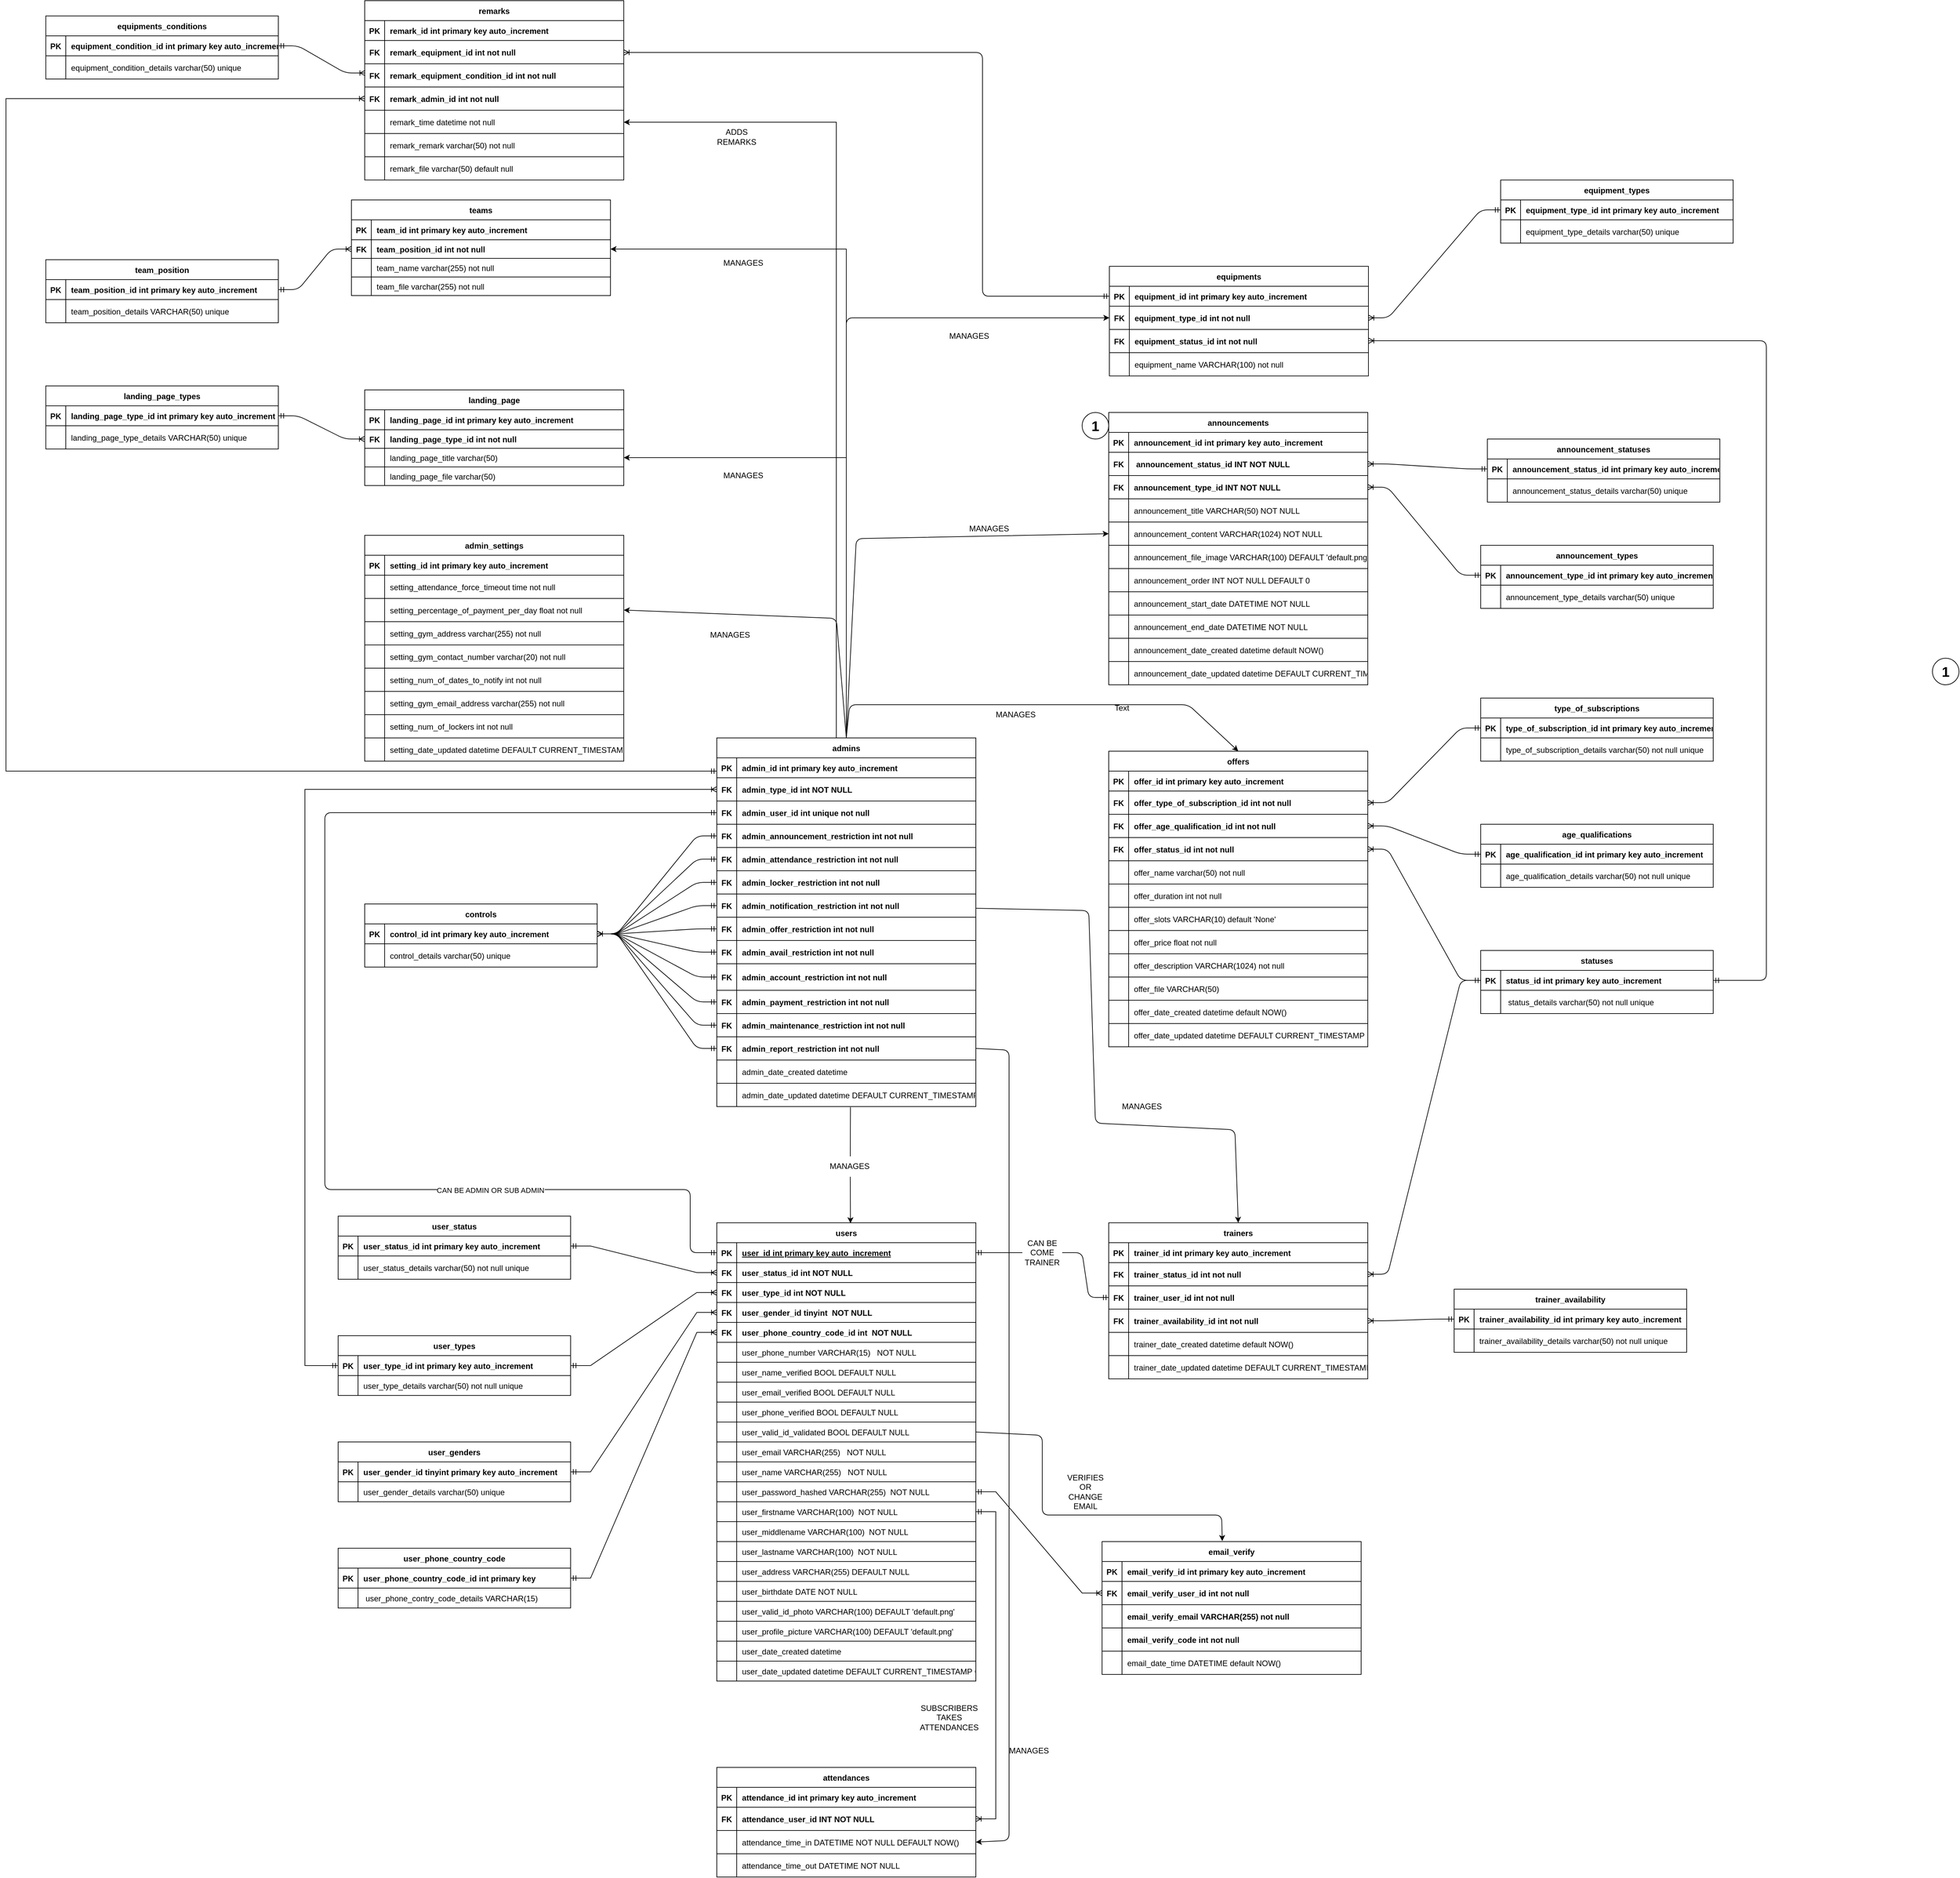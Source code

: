 <mxfile version="20.3.0" type="device"><diagram id="R2lEEEUBdFMjLlhIrx00" name="Page-1"><mxGraphModel dx="5590" dy="5057" grid="1" gridSize="10" guides="1" tooltips="1" connect="1" arrows="1" fold="1" page="1" pageScale="1" pageWidth="850" pageHeight="1100" math="0" shadow="0" extFonts="Permanent Marker^https://fonts.googleapis.com/css?family=Permanent+Marker"><root><mxCell id="0"/><mxCell id="1" parent="0"/><mxCell id="C-vyLk0tnHw3VtMMgP7b-2" value="users" style="shape=table;startSize=30;container=1;collapsible=1;childLayout=tableLayout;fixedRows=1;rowLines=1;fontStyle=1;align=center;resizeLast=1;" parent="1" vertex="1"><mxGeometry x="450" y="120" width="390" height="690" as="geometry"/></mxCell><mxCell id="C-vyLk0tnHw3VtMMgP7b-3" value="" style="shape=partialRectangle;collapsible=0;dropTarget=0;pointerEvents=0;fillColor=none;points=[[0,0.5],[1,0.5]];portConstraint=eastwest;top=0;left=0;right=0;bottom=1;" parent="C-vyLk0tnHw3VtMMgP7b-2" vertex="1"><mxGeometry y="30" width="390" height="30" as="geometry"/></mxCell><mxCell id="C-vyLk0tnHw3VtMMgP7b-4" value="PK" style="shape=partialRectangle;overflow=hidden;connectable=0;fillColor=none;top=0;left=0;bottom=0;right=0;fontStyle=1;" parent="C-vyLk0tnHw3VtMMgP7b-3" vertex="1"><mxGeometry width="30" height="30" as="geometry"><mxRectangle width="30" height="30" as="alternateBounds"/></mxGeometry></mxCell><mxCell id="C-vyLk0tnHw3VtMMgP7b-5" value="user_id int primary key auto_increment" style="shape=partialRectangle;overflow=hidden;connectable=0;fillColor=none;top=0;left=0;bottom=0;right=0;align=left;spacingLeft=6;fontStyle=5;" parent="C-vyLk0tnHw3VtMMgP7b-3" vertex="1"><mxGeometry x="30" width="360" height="30" as="geometry"><mxRectangle width="360" height="30" as="alternateBounds"/></mxGeometry></mxCell><mxCell id="C-vyLk0tnHw3VtMMgP7b-6" value="" style="shape=partialRectangle;collapsible=0;dropTarget=0;pointerEvents=0;fillColor=none;points=[[0,0.5],[1,0.5]];portConstraint=eastwest;top=0;left=0;right=0;bottom=0;" parent="C-vyLk0tnHw3VtMMgP7b-2" vertex="1"><mxGeometry y="60" width="390" height="30" as="geometry"/></mxCell><mxCell id="C-vyLk0tnHw3VtMMgP7b-7" value="FK" style="shape=partialRectangle;overflow=hidden;connectable=0;fillColor=none;top=0;left=0;bottom=0;right=0;fontStyle=1" parent="C-vyLk0tnHw3VtMMgP7b-6" vertex="1"><mxGeometry width="30" height="30" as="geometry"><mxRectangle width="30" height="30" as="alternateBounds"/></mxGeometry></mxCell><mxCell id="C-vyLk0tnHw3VtMMgP7b-8" value="user_status_id int NOT NULL" style="shape=partialRectangle;overflow=hidden;connectable=0;fillColor=none;top=0;left=0;bottom=0;right=0;align=left;spacingLeft=6;fontStyle=1" parent="C-vyLk0tnHw3VtMMgP7b-6" vertex="1"><mxGeometry x="30" width="360" height="30" as="geometry"><mxRectangle width="360" height="30" as="alternateBounds"/></mxGeometry></mxCell><mxCell id="C-vyLk0tnHw3VtMMgP7b-9" value="" style="shape=partialRectangle;collapsible=0;dropTarget=0;pointerEvents=0;fillColor=none;points=[[0,0.5],[1,0.5]];portConstraint=eastwest;top=0;left=0;right=0;bottom=0;" parent="C-vyLk0tnHw3VtMMgP7b-2" vertex="1"><mxGeometry y="90" width="390" height="30" as="geometry"/></mxCell><mxCell id="C-vyLk0tnHw3VtMMgP7b-10" value="FK" style="shape=partialRectangle;overflow=hidden;connectable=0;fillColor=none;top=0;left=0;bottom=0;right=0;fontStyle=1" parent="C-vyLk0tnHw3VtMMgP7b-9" vertex="1"><mxGeometry width="30" height="30" as="geometry"><mxRectangle width="30" height="30" as="alternateBounds"/></mxGeometry></mxCell><mxCell id="C-vyLk0tnHw3VtMMgP7b-11" value="user_type_id int NOT NULL " style="shape=partialRectangle;overflow=hidden;connectable=0;fillColor=none;top=0;left=0;bottom=0;right=0;align=left;spacingLeft=6;fontStyle=1" parent="C-vyLk0tnHw3VtMMgP7b-9" vertex="1"><mxGeometry x="30" width="360" height="30" as="geometry"><mxRectangle width="360" height="30" as="alternateBounds"/></mxGeometry></mxCell><mxCell id="N3lOd4Iavt8DkqDth_HY-22" style="shape=partialRectangle;collapsible=0;dropTarget=0;pointerEvents=0;fillColor=none;points=[[0,0.5],[1,0.5]];portConstraint=eastwest;top=0;left=0;right=0;bottom=0;" parent="C-vyLk0tnHw3VtMMgP7b-2" vertex="1"><mxGeometry y="120" width="390" height="30" as="geometry"/></mxCell><mxCell id="N3lOd4Iavt8DkqDth_HY-23" value="FK" style="shape=partialRectangle;overflow=hidden;connectable=0;fillColor=none;top=0;left=0;bottom=0;right=0;fontStyle=1" parent="N3lOd4Iavt8DkqDth_HY-22" vertex="1"><mxGeometry width="30" height="30" as="geometry"><mxRectangle width="30" height="30" as="alternateBounds"/></mxGeometry></mxCell><mxCell id="N3lOd4Iavt8DkqDth_HY-24" value="user_gender_id tinyint  NOT NULL" style="shape=partialRectangle;overflow=hidden;connectable=0;fillColor=none;top=0;left=0;bottom=0;right=0;align=left;spacingLeft=6;fontStyle=1" parent="N3lOd4Iavt8DkqDth_HY-22" vertex="1"><mxGeometry x="30" width="360" height="30" as="geometry"><mxRectangle width="360" height="30" as="alternateBounds"/></mxGeometry></mxCell><mxCell id="N3lOd4Iavt8DkqDth_HY-25" style="shape=partialRectangle;collapsible=0;dropTarget=0;pointerEvents=0;fillColor=none;points=[[0,0.5],[1,0.5]];portConstraint=eastwest;top=0;left=0;right=0;bottom=0;" parent="C-vyLk0tnHw3VtMMgP7b-2" vertex="1"><mxGeometry y="150" width="390" height="30" as="geometry"/></mxCell><mxCell id="N3lOd4Iavt8DkqDth_HY-26" value="FK" style="shape=partialRectangle;overflow=hidden;connectable=0;fillColor=none;top=0;left=0;bottom=0;right=0;fontStyle=1" parent="N3lOd4Iavt8DkqDth_HY-25" vertex="1"><mxGeometry width="30" height="30" as="geometry"><mxRectangle width="30" height="30" as="alternateBounds"/></mxGeometry></mxCell><mxCell id="N3lOd4Iavt8DkqDth_HY-27" value="user_phone_country_code_id int  NOT NULL" style="shape=partialRectangle;overflow=hidden;connectable=0;fillColor=none;top=0;left=0;bottom=0;right=0;align=left;spacingLeft=6;fontStyle=1" parent="N3lOd4Iavt8DkqDth_HY-25" vertex="1"><mxGeometry x="30" width="360" height="30" as="geometry"><mxRectangle width="360" height="30" as="alternateBounds"/></mxGeometry></mxCell><mxCell id="N3lOd4Iavt8DkqDth_HY-28" style="shape=partialRectangle;collapsible=0;dropTarget=0;pointerEvents=0;fillColor=none;points=[[0,0.5],[1,0.5]];portConstraint=eastwest;top=0;left=0;right=0;bottom=0;" parent="C-vyLk0tnHw3VtMMgP7b-2" vertex="1"><mxGeometry y="180" width="390" height="30" as="geometry"/></mxCell><mxCell id="N3lOd4Iavt8DkqDth_HY-29" style="shape=partialRectangle;overflow=hidden;connectable=0;fillColor=none;top=0;left=0;bottom=0;right=0;" parent="N3lOd4Iavt8DkqDth_HY-28" vertex="1"><mxGeometry width="30" height="30" as="geometry"><mxRectangle width="30" height="30" as="alternateBounds"/></mxGeometry></mxCell><mxCell id="N3lOd4Iavt8DkqDth_HY-30" value="user_phone_number VARCHAR(15)   NOT NULL" style="shape=partialRectangle;overflow=hidden;connectable=0;fillColor=none;top=0;left=0;bottom=0;right=0;align=left;spacingLeft=6;" parent="N3lOd4Iavt8DkqDth_HY-28" vertex="1"><mxGeometry x="30" width="360" height="30" as="geometry"><mxRectangle width="360" height="30" as="alternateBounds"/></mxGeometry></mxCell><mxCell id="N3lOd4Iavt8DkqDth_HY-31" style="shape=partialRectangle;collapsible=0;dropTarget=0;pointerEvents=0;fillColor=none;points=[[0,0.5],[1,0.5]];portConstraint=eastwest;top=0;left=0;right=0;bottom=0;" parent="C-vyLk0tnHw3VtMMgP7b-2" vertex="1"><mxGeometry y="210" width="390" height="30" as="geometry"/></mxCell><mxCell id="N3lOd4Iavt8DkqDth_HY-32" style="shape=partialRectangle;overflow=hidden;connectable=0;fillColor=none;top=0;left=0;bottom=0;right=0;" parent="N3lOd4Iavt8DkqDth_HY-31" vertex="1"><mxGeometry width="30" height="30" as="geometry"><mxRectangle width="30" height="30" as="alternateBounds"/></mxGeometry></mxCell><mxCell id="N3lOd4Iavt8DkqDth_HY-33" value="user_name_verified BOOL DEFAULT NULL" style="shape=partialRectangle;overflow=hidden;connectable=0;fillColor=none;top=0;left=0;bottom=0;right=0;align=left;spacingLeft=6;" parent="N3lOd4Iavt8DkqDth_HY-31" vertex="1"><mxGeometry x="30" width="360" height="30" as="geometry"><mxRectangle width="360" height="30" as="alternateBounds"/></mxGeometry></mxCell><mxCell id="N3lOd4Iavt8DkqDth_HY-34" style="shape=partialRectangle;collapsible=0;dropTarget=0;pointerEvents=0;fillColor=none;points=[[0,0.5],[1,0.5]];portConstraint=eastwest;top=0;left=0;right=0;bottom=0;" parent="C-vyLk0tnHw3VtMMgP7b-2" vertex="1"><mxGeometry y="240" width="390" height="30" as="geometry"/></mxCell><mxCell id="N3lOd4Iavt8DkqDth_HY-35" style="shape=partialRectangle;overflow=hidden;connectable=0;fillColor=none;top=0;left=0;bottom=0;right=0;" parent="N3lOd4Iavt8DkqDth_HY-34" vertex="1"><mxGeometry width="30" height="30" as="geometry"><mxRectangle width="30" height="30" as="alternateBounds"/></mxGeometry></mxCell><mxCell id="N3lOd4Iavt8DkqDth_HY-36" value="user_email_verified BOOL DEFAULT NULL" style="shape=partialRectangle;overflow=hidden;connectable=0;fillColor=none;top=0;left=0;bottom=0;right=0;align=left;spacingLeft=6;" parent="N3lOd4Iavt8DkqDth_HY-34" vertex="1"><mxGeometry x="30" width="360" height="30" as="geometry"><mxRectangle width="360" height="30" as="alternateBounds"/></mxGeometry></mxCell><mxCell id="N3lOd4Iavt8DkqDth_HY-37" style="shape=partialRectangle;collapsible=0;dropTarget=0;pointerEvents=0;fillColor=none;points=[[0,0.5],[1,0.5]];portConstraint=eastwest;top=0;left=0;right=0;bottom=0;" parent="C-vyLk0tnHw3VtMMgP7b-2" vertex="1"><mxGeometry y="270" width="390" height="30" as="geometry"/></mxCell><mxCell id="N3lOd4Iavt8DkqDth_HY-38" style="shape=partialRectangle;overflow=hidden;connectable=0;fillColor=none;top=0;left=0;bottom=0;right=0;" parent="N3lOd4Iavt8DkqDth_HY-37" vertex="1"><mxGeometry width="30" height="30" as="geometry"><mxRectangle width="30" height="30" as="alternateBounds"/></mxGeometry></mxCell><mxCell id="N3lOd4Iavt8DkqDth_HY-39" value="user_phone_verified BOOL DEFAULT NULL" style="shape=partialRectangle;overflow=hidden;connectable=0;fillColor=none;top=0;left=0;bottom=0;right=0;align=left;spacingLeft=6;" parent="N3lOd4Iavt8DkqDth_HY-37" vertex="1"><mxGeometry x="30" width="360" height="30" as="geometry"><mxRectangle width="360" height="30" as="alternateBounds"/></mxGeometry></mxCell><mxCell id="N3lOd4Iavt8DkqDth_HY-40" style="shape=partialRectangle;collapsible=0;dropTarget=0;pointerEvents=0;fillColor=none;points=[[0,0.5],[1,0.5]];portConstraint=eastwest;top=0;left=0;right=0;bottom=0;" parent="C-vyLk0tnHw3VtMMgP7b-2" vertex="1"><mxGeometry y="300" width="390" height="30" as="geometry"/></mxCell><mxCell id="N3lOd4Iavt8DkqDth_HY-41" style="shape=partialRectangle;overflow=hidden;connectable=0;fillColor=none;top=0;left=0;bottom=0;right=0;" parent="N3lOd4Iavt8DkqDth_HY-40" vertex="1"><mxGeometry width="30" height="30" as="geometry"><mxRectangle width="30" height="30" as="alternateBounds"/></mxGeometry></mxCell><mxCell id="N3lOd4Iavt8DkqDth_HY-42" value="user_valid_id_validated BOOL DEFAULT NULL" style="shape=partialRectangle;overflow=hidden;connectable=0;fillColor=none;top=0;left=0;bottom=0;right=0;align=left;spacingLeft=6;" parent="N3lOd4Iavt8DkqDth_HY-40" vertex="1"><mxGeometry x="30" width="360" height="30" as="geometry"><mxRectangle width="360" height="30" as="alternateBounds"/></mxGeometry></mxCell><mxCell id="N3lOd4Iavt8DkqDth_HY-43" style="shape=partialRectangle;collapsible=0;dropTarget=0;pointerEvents=0;fillColor=none;points=[[0,0.5],[1,0.5]];portConstraint=eastwest;top=0;left=0;right=0;bottom=0;" parent="C-vyLk0tnHw3VtMMgP7b-2" vertex="1"><mxGeometry y="330" width="390" height="30" as="geometry"/></mxCell><mxCell id="N3lOd4Iavt8DkqDth_HY-44" style="shape=partialRectangle;overflow=hidden;connectable=0;fillColor=none;top=0;left=0;bottom=0;right=0;" parent="N3lOd4Iavt8DkqDth_HY-43" vertex="1"><mxGeometry width="30" height="30" as="geometry"><mxRectangle width="30" height="30" as="alternateBounds"/></mxGeometry></mxCell><mxCell id="N3lOd4Iavt8DkqDth_HY-45" value="user_email VARCHAR(255)   NOT NULL" style="shape=partialRectangle;overflow=hidden;connectable=0;fillColor=none;top=0;left=0;bottom=0;right=0;align=left;spacingLeft=6;" parent="N3lOd4Iavt8DkqDth_HY-43" vertex="1"><mxGeometry x="30" width="360" height="30" as="geometry"><mxRectangle width="360" height="30" as="alternateBounds"/></mxGeometry></mxCell><mxCell id="N3lOd4Iavt8DkqDth_HY-46" style="shape=partialRectangle;collapsible=0;dropTarget=0;pointerEvents=0;fillColor=none;points=[[0,0.5],[1,0.5]];portConstraint=eastwest;top=0;left=0;right=0;bottom=0;" parent="C-vyLk0tnHw3VtMMgP7b-2" vertex="1"><mxGeometry y="360" width="390" height="30" as="geometry"/></mxCell><mxCell id="N3lOd4Iavt8DkqDth_HY-47" style="shape=partialRectangle;overflow=hidden;connectable=0;fillColor=none;top=0;left=0;bottom=0;right=0;" parent="N3lOd4Iavt8DkqDth_HY-46" vertex="1"><mxGeometry width="30" height="30" as="geometry"><mxRectangle width="30" height="30" as="alternateBounds"/></mxGeometry></mxCell><mxCell id="N3lOd4Iavt8DkqDth_HY-48" value="user_name VARCHAR(255)   NOT NULL" style="shape=partialRectangle;overflow=hidden;connectable=0;fillColor=none;top=0;left=0;bottom=0;right=0;align=left;spacingLeft=6;" parent="N3lOd4Iavt8DkqDth_HY-46" vertex="1"><mxGeometry x="30" width="360" height="30" as="geometry"><mxRectangle width="360" height="30" as="alternateBounds"/></mxGeometry></mxCell><mxCell id="N3lOd4Iavt8DkqDth_HY-61" style="shape=partialRectangle;collapsible=0;dropTarget=0;pointerEvents=0;fillColor=none;points=[[0,0.5],[1,0.5]];portConstraint=eastwest;top=0;left=0;right=0;bottom=0;" parent="C-vyLk0tnHw3VtMMgP7b-2" vertex="1"><mxGeometry y="390" width="390" height="30" as="geometry"/></mxCell><mxCell id="N3lOd4Iavt8DkqDth_HY-62" style="shape=partialRectangle;overflow=hidden;connectable=0;fillColor=none;top=0;left=0;bottom=0;right=0;" parent="N3lOd4Iavt8DkqDth_HY-61" vertex="1"><mxGeometry width="30" height="30" as="geometry"><mxRectangle width="30" height="30" as="alternateBounds"/></mxGeometry></mxCell><mxCell id="N3lOd4Iavt8DkqDth_HY-63" value="user_password_hashed VARCHAR(255)  NOT NULL" style="shape=partialRectangle;overflow=hidden;connectable=0;fillColor=none;top=0;left=0;bottom=0;right=0;align=left;spacingLeft=6;" parent="N3lOd4Iavt8DkqDth_HY-61" vertex="1"><mxGeometry x="30" width="360" height="30" as="geometry"><mxRectangle width="360" height="30" as="alternateBounds"/></mxGeometry></mxCell><mxCell id="N3lOd4Iavt8DkqDth_HY-58" style="shape=partialRectangle;collapsible=0;dropTarget=0;pointerEvents=0;fillColor=none;points=[[0,0.5],[1,0.5]];portConstraint=eastwest;top=0;left=0;right=0;bottom=0;" parent="C-vyLk0tnHw3VtMMgP7b-2" vertex="1"><mxGeometry y="420" width="390" height="30" as="geometry"/></mxCell><mxCell id="N3lOd4Iavt8DkqDth_HY-59" style="shape=partialRectangle;overflow=hidden;connectable=0;fillColor=none;top=0;left=0;bottom=0;right=0;" parent="N3lOd4Iavt8DkqDth_HY-58" vertex="1"><mxGeometry width="30" height="30" as="geometry"><mxRectangle width="30" height="30" as="alternateBounds"/></mxGeometry></mxCell><mxCell id="N3lOd4Iavt8DkqDth_HY-60" value="user_firstname VARCHAR(100)  NOT NULL" style="shape=partialRectangle;overflow=hidden;connectable=0;fillColor=none;top=0;left=0;bottom=0;right=0;align=left;spacingLeft=6;" parent="N3lOd4Iavt8DkqDth_HY-58" vertex="1"><mxGeometry x="30" width="360" height="30" as="geometry"><mxRectangle width="360" height="30" as="alternateBounds"/></mxGeometry></mxCell><mxCell id="N3lOd4Iavt8DkqDth_HY-55" style="shape=partialRectangle;collapsible=0;dropTarget=0;pointerEvents=0;fillColor=none;points=[[0,0.5],[1,0.5]];portConstraint=eastwest;top=0;left=0;right=0;bottom=0;" parent="C-vyLk0tnHw3VtMMgP7b-2" vertex="1"><mxGeometry y="450" width="390" height="30" as="geometry"/></mxCell><mxCell id="N3lOd4Iavt8DkqDth_HY-56" style="shape=partialRectangle;overflow=hidden;connectable=0;fillColor=none;top=0;left=0;bottom=0;right=0;" parent="N3lOd4Iavt8DkqDth_HY-55" vertex="1"><mxGeometry width="30" height="30" as="geometry"><mxRectangle width="30" height="30" as="alternateBounds"/></mxGeometry></mxCell><mxCell id="N3lOd4Iavt8DkqDth_HY-57" value="user_middlename VARCHAR(100)  NOT NULL" style="shape=partialRectangle;overflow=hidden;connectable=0;fillColor=none;top=0;left=0;bottom=0;right=0;align=left;spacingLeft=6;" parent="N3lOd4Iavt8DkqDth_HY-55" vertex="1"><mxGeometry x="30" width="360" height="30" as="geometry"><mxRectangle width="360" height="30" as="alternateBounds"/></mxGeometry></mxCell><mxCell id="N3lOd4Iavt8DkqDth_HY-52" style="shape=partialRectangle;collapsible=0;dropTarget=0;pointerEvents=0;fillColor=none;points=[[0,0.5],[1,0.5]];portConstraint=eastwest;top=0;left=0;right=0;bottom=0;" parent="C-vyLk0tnHw3VtMMgP7b-2" vertex="1"><mxGeometry y="480" width="390" height="30" as="geometry"/></mxCell><mxCell id="N3lOd4Iavt8DkqDth_HY-53" style="shape=partialRectangle;overflow=hidden;connectable=0;fillColor=none;top=0;left=0;bottom=0;right=0;" parent="N3lOd4Iavt8DkqDth_HY-52" vertex="1"><mxGeometry width="30" height="30" as="geometry"><mxRectangle width="30" height="30" as="alternateBounds"/></mxGeometry></mxCell><mxCell id="N3lOd4Iavt8DkqDth_HY-54" value="user_lastname VARCHAR(100)  NOT NULL" style="shape=partialRectangle;overflow=hidden;connectable=0;fillColor=none;top=0;left=0;bottom=0;right=0;align=left;spacingLeft=6;" parent="N3lOd4Iavt8DkqDth_HY-52" vertex="1"><mxGeometry x="30" width="360" height="30" as="geometry"><mxRectangle width="360" height="30" as="alternateBounds"/></mxGeometry></mxCell><mxCell id="N3lOd4Iavt8DkqDth_HY-67" style="shape=partialRectangle;collapsible=0;dropTarget=0;pointerEvents=0;fillColor=none;points=[[0,0.5],[1,0.5]];portConstraint=eastwest;top=0;left=0;right=0;bottom=0;" parent="C-vyLk0tnHw3VtMMgP7b-2" vertex="1"><mxGeometry y="510" width="390" height="30" as="geometry"/></mxCell><mxCell id="N3lOd4Iavt8DkqDth_HY-68" style="shape=partialRectangle;overflow=hidden;connectable=0;fillColor=none;top=0;left=0;bottom=0;right=0;" parent="N3lOd4Iavt8DkqDth_HY-67" vertex="1"><mxGeometry width="30" height="30" as="geometry"><mxRectangle width="30" height="30" as="alternateBounds"/></mxGeometry></mxCell><mxCell id="N3lOd4Iavt8DkqDth_HY-69" value="user_address VARCHAR(255) DEFAULT NULL" style="shape=partialRectangle;overflow=hidden;connectable=0;fillColor=none;top=0;left=0;bottom=0;right=0;align=left;spacingLeft=6;" parent="N3lOd4Iavt8DkqDth_HY-67" vertex="1"><mxGeometry x="30" width="360" height="30" as="geometry"><mxRectangle width="360" height="30" as="alternateBounds"/></mxGeometry></mxCell><mxCell id="N3lOd4Iavt8DkqDth_HY-64" style="shape=partialRectangle;collapsible=0;dropTarget=0;pointerEvents=0;fillColor=none;points=[[0,0.5],[1,0.5]];portConstraint=eastwest;top=0;left=0;right=0;bottom=0;" parent="C-vyLk0tnHw3VtMMgP7b-2" vertex="1"><mxGeometry y="540" width="390" height="30" as="geometry"/></mxCell><mxCell id="N3lOd4Iavt8DkqDth_HY-65" style="shape=partialRectangle;overflow=hidden;connectable=0;fillColor=none;top=0;left=0;bottom=0;right=0;" parent="N3lOd4Iavt8DkqDth_HY-64" vertex="1"><mxGeometry width="30" height="30" as="geometry"><mxRectangle width="30" height="30" as="alternateBounds"/></mxGeometry></mxCell><mxCell id="N3lOd4Iavt8DkqDth_HY-66" value="user_birthdate DATE NOT NULL" style="shape=partialRectangle;overflow=hidden;connectable=0;fillColor=none;top=0;left=0;bottom=0;right=0;align=left;spacingLeft=6;" parent="N3lOd4Iavt8DkqDth_HY-64" vertex="1"><mxGeometry x="30" width="360" height="30" as="geometry"><mxRectangle width="360" height="30" as="alternateBounds"/></mxGeometry></mxCell><mxCell id="N3lOd4Iavt8DkqDth_HY-49" style="shape=partialRectangle;collapsible=0;dropTarget=0;pointerEvents=0;fillColor=none;points=[[0,0.5],[1,0.5]];portConstraint=eastwest;top=0;left=0;right=0;bottom=0;" parent="C-vyLk0tnHw3VtMMgP7b-2" vertex="1"><mxGeometry y="570" width="390" height="30" as="geometry"/></mxCell><mxCell id="N3lOd4Iavt8DkqDth_HY-50" style="shape=partialRectangle;overflow=hidden;connectable=0;fillColor=none;top=0;left=0;bottom=0;right=0;" parent="N3lOd4Iavt8DkqDth_HY-49" vertex="1"><mxGeometry width="30" height="30" as="geometry"><mxRectangle width="30" height="30" as="alternateBounds"/></mxGeometry></mxCell><mxCell id="N3lOd4Iavt8DkqDth_HY-51" value="user_valid_id_photo VARCHAR(100) DEFAULT 'default.png'" style="shape=partialRectangle;overflow=hidden;connectable=0;fillColor=none;top=0;left=0;bottom=0;right=0;align=left;spacingLeft=6;" parent="N3lOd4Iavt8DkqDth_HY-49" vertex="1"><mxGeometry x="30" width="360" height="30" as="geometry"><mxRectangle width="360" height="30" as="alternateBounds"/></mxGeometry></mxCell><mxCell id="N3lOd4Iavt8DkqDth_HY-70" style="shape=partialRectangle;collapsible=0;dropTarget=0;pointerEvents=0;fillColor=none;points=[[0,0.5],[1,0.5]];portConstraint=eastwest;top=0;left=0;right=0;bottom=0;" parent="C-vyLk0tnHw3VtMMgP7b-2" vertex="1"><mxGeometry y="600" width="390" height="30" as="geometry"/></mxCell><mxCell id="N3lOd4Iavt8DkqDth_HY-71" style="shape=partialRectangle;overflow=hidden;connectable=0;fillColor=none;top=0;left=0;bottom=0;right=0;" parent="N3lOd4Iavt8DkqDth_HY-70" vertex="1"><mxGeometry width="30" height="30" as="geometry"><mxRectangle width="30" height="30" as="alternateBounds"/></mxGeometry></mxCell><mxCell id="N3lOd4Iavt8DkqDth_HY-72" value="user_profile_picture VARCHAR(100) DEFAULT 'default.png'" style="shape=partialRectangle;overflow=hidden;connectable=0;fillColor=none;top=0;left=0;bottom=0;right=0;align=left;spacingLeft=6;" parent="N3lOd4Iavt8DkqDth_HY-70" vertex="1"><mxGeometry x="30" width="360" height="30" as="geometry"><mxRectangle width="360" height="30" as="alternateBounds"/></mxGeometry></mxCell><mxCell id="N3lOd4Iavt8DkqDth_HY-73" style="shape=partialRectangle;collapsible=0;dropTarget=0;pointerEvents=0;fillColor=none;points=[[0,0.5],[1,0.5]];portConstraint=eastwest;top=0;left=0;right=0;bottom=0;" parent="C-vyLk0tnHw3VtMMgP7b-2" vertex="1"><mxGeometry y="630" width="390" height="30" as="geometry"/></mxCell><mxCell id="N3lOd4Iavt8DkqDth_HY-74" style="shape=partialRectangle;overflow=hidden;connectable=0;fillColor=none;top=0;left=0;bottom=0;right=0;" parent="N3lOd4Iavt8DkqDth_HY-73" vertex="1"><mxGeometry width="30" height="30" as="geometry"><mxRectangle width="30" height="30" as="alternateBounds"/></mxGeometry></mxCell><mxCell id="N3lOd4Iavt8DkqDth_HY-75" value="user_date_created datetime" style="shape=partialRectangle;overflow=hidden;connectable=0;fillColor=none;top=0;left=0;bottom=0;right=0;align=left;spacingLeft=6;" parent="N3lOd4Iavt8DkqDth_HY-73" vertex="1"><mxGeometry x="30" width="360" height="30" as="geometry"><mxRectangle width="360" height="30" as="alternateBounds"/></mxGeometry></mxCell><mxCell id="N3lOd4Iavt8DkqDth_HY-76" style="shape=partialRectangle;collapsible=0;dropTarget=0;pointerEvents=0;fillColor=none;points=[[0,0.5],[1,0.5]];portConstraint=eastwest;top=0;left=0;right=0;bottom=0;" parent="C-vyLk0tnHw3VtMMgP7b-2" vertex="1"><mxGeometry y="660" width="390" height="30" as="geometry"/></mxCell><mxCell id="N3lOd4Iavt8DkqDth_HY-77" style="shape=partialRectangle;overflow=hidden;connectable=0;fillColor=none;top=0;left=0;bottom=0;right=0;" parent="N3lOd4Iavt8DkqDth_HY-76" vertex="1"><mxGeometry width="30" height="30" as="geometry"><mxRectangle width="30" height="30" as="alternateBounds"/></mxGeometry></mxCell><mxCell id="N3lOd4Iavt8DkqDth_HY-78" value="user_date_updated datetime DEFAULT CURRENT_TIMESTAMP ON UPDATE CURRENT_TIMESTAMP" style="shape=partialRectangle;overflow=hidden;connectable=0;fillColor=none;top=0;left=0;bottom=0;right=0;align=left;spacingLeft=6;" parent="N3lOd4Iavt8DkqDth_HY-76" vertex="1"><mxGeometry x="30" width="360" height="30" as="geometry"><mxRectangle width="360" height="30" as="alternateBounds"/></mxGeometry></mxCell><mxCell id="C-vyLk0tnHw3VtMMgP7b-23" value="user_types" style="shape=table;startSize=30;container=1;collapsible=1;childLayout=tableLayout;fixedRows=1;rowLines=0;fontStyle=1;align=center;resizeLast=1;" parent="1" vertex="1"><mxGeometry x="-120" y="290" width="350" height="90" as="geometry"/></mxCell><mxCell id="C-vyLk0tnHw3VtMMgP7b-24" value="" style="shape=partialRectangle;collapsible=0;dropTarget=0;pointerEvents=0;fillColor=none;points=[[0,0.5],[1,0.5]];portConstraint=eastwest;top=0;left=0;right=0;bottom=1;" parent="C-vyLk0tnHw3VtMMgP7b-23" vertex="1"><mxGeometry y="30" width="350" height="30" as="geometry"/></mxCell><mxCell id="C-vyLk0tnHw3VtMMgP7b-25" value="PK" style="shape=partialRectangle;overflow=hidden;connectable=0;fillColor=none;top=0;left=0;bottom=0;right=0;fontStyle=1;" parent="C-vyLk0tnHw3VtMMgP7b-24" vertex="1"><mxGeometry width="30" height="30" as="geometry"><mxRectangle width="30" height="30" as="alternateBounds"/></mxGeometry></mxCell><mxCell id="C-vyLk0tnHw3VtMMgP7b-26" value="user_type_id int primary key auto_increment " style="shape=partialRectangle;overflow=hidden;connectable=0;fillColor=none;top=0;left=0;bottom=0;right=0;align=left;spacingLeft=6;fontStyle=1;" parent="C-vyLk0tnHw3VtMMgP7b-24" vertex="1"><mxGeometry x="30" width="320" height="30" as="geometry"><mxRectangle width="320" height="30" as="alternateBounds"/></mxGeometry></mxCell><mxCell id="C-vyLk0tnHw3VtMMgP7b-27" value="" style="shape=partialRectangle;collapsible=0;dropTarget=0;pointerEvents=0;fillColor=none;points=[[0,0.5],[1,0.5]];portConstraint=eastwest;top=0;left=0;right=0;bottom=0;" parent="C-vyLk0tnHw3VtMMgP7b-23" vertex="1"><mxGeometry y="60" width="350" height="30" as="geometry"/></mxCell><mxCell id="C-vyLk0tnHw3VtMMgP7b-28" value="" style="shape=partialRectangle;overflow=hidden;connectable=0;fillColor=none;top=0;left=0;bottom=0;right=0;" parent="C-vyLk0tnHw3VtMMgP7b-27" vertex="1"><mxGeometry width="30" height="30" as="geometry"><mxRectangle width="30" height="30" as="alternateBounds"/></mxGeometry></mxCell><mxCell id="C-vyLk0tnHw3VtMMgP7b-29" value="user_type_details varchar(50) not null unique" style="shape=partialRectangle;overflow=hidden;connectable=0;fillColor=none;top=0;left=0;bottom=0;right=0;align=left;spacingLeft=6;" parent="C-vyLk0tnHw3VtMMgP7b-27" vertex="1"><mxGeometry x="30" width="320" height="30" as="geometry"><mxRectangle width="320" height="30" as="alternateBounds"/></mxGeometry></mxCell><mxCell id="N3lOd4Iavt8DkqDth_HY-1" value="user_status" style="shape=table;startSize=30;container=1;collapsible=1;childLayout=tableLayout;fixedRows=1;rowLines=0;fontStyle=1;align=center;resizeLast=1;columnLines=1;bottom=0;" parent="1" vertex="1"><mxGeometry x="-120" y="110" width="350" height="95" as="geometry"/></mxCell><mxCell id="N3lOd4Iavt8DkqDth_HY-2" value="" style="shape=partialRectangle;collapsible=0;dropTarget=0;pointerEvents=0;fillColor=none;points=[[0,0.5],[1,0.5]];portConstraint=eastwest;top=0;left=0;right=0;bottom=1;" parent="N3lOd4Iavt8DkqDth_HY-1" vertex="1"><mxGeometry y="30" width="350" height="30" as="geometry"/></mxCell><mxCell id="N3lOd4Iavt8DkqDth_HY-3" value="PK" style="shape=partialRectangle;overflow=hidden;connectable=0;fillColor=none;top=0;left=0;bottom=0;right=0;fontStyle=1;" parent="N3lOd4Iavt8DkqDth_HY-2" vertex="1"><mxGeometry width="30" height="30" as="geometry"><mxRectangle width="30" height="30" as="alternateBounds"/></mxGeometry></mxCell><mxCell id="N3lOd4Iavt8DkqDth_HY-4" value="user_status_id int primary key auto_increment " style="shape=partialRectangle;overflow=hidden;connectable=0;fillColor=none;top=0;left=0;bottom=0;right=0;align=left;spacingLeft=6;fontStyle=1;" parent="N3lOd4Iavt8DkqDth_HY-2" vertex="1"><mxGeometry x="30" width="320" height="30" as="geometry"><mxRectangle width="320" height="30" as="alternateBounds"/></mxGeometry></mxCell><mxCell id="N3lOd4Iavt8DkqDth_HY-5" value="" style="shape=partialRectangle;collapsible=0;dropTarget=0;pointerEvents=0;fillColor=none;points=[[0,0.5],[1,0.5]];portConstraint=eastwest;top=0;left=0;right=0;bottom=0;" parent="N3lOd4Iavt8DkqDth_HY-1" vertex="1"><mxGeometry y="60" width="350" height="35" as="geometry"/></mxCell><mxCell id="N3lOd4Iavt8DkqDth_HY-6" value="" style="shape=partialRectangle;overflow=hidden;connectable=0;fillColor=none;top=0;left=0;bottom=0;right=0;" parent="N3lOd4Iavt8DkqDth_HY-5" vertex="1"><mxGeometry width="30" height="35" as="geometry"><mxRectangle width="30" height="35" as="alternateBounds"/></mxGeometry></mxCell><mxCell id="N3lOd4Iavt8DkqDth_HY-7" value="user_status_details varchar(50) not null unique" style="shape=partialRectangle;overflow=hidden;connectable=0;fillColor=none;top=0;left=0;bottom=0;right=0;align=left;spacingLeft=6;" parent="N3lOd4Iavt8DkqDth_HY-5" vertex="1"><mxGeometry x="30" width="320" height="35" as="geometry"><mxRectangle width="320" height="35" as="alternateBounds"/></mxGeometry></mxCell><mxCell id="N3lOd4Iavt8DkqDth_HY-8" value="user_genders" style="shape=table;startSize=30;container=1;collapsible=1;childLayout=tableLayout;fixedRows=1;rowLines=1;fontStyle=1;align=center;resizeLast=1;" parent="1" vertex="1"><mxGeometry x="-120" y="450" width="350" height="90" as="geometry"/></mxCell><mxCell id="N3lOd4Iavt8DkqDth_HY-9" value="" style="shape=partialRectangle;collapsible=0;dropTarget=0;pointerEvents=0;fillColor=none;points=[[0,0.5],[1,0.5]];portConstraint=eastwest;top=0;left=0;right=0;bottom=1;" parent="N3lOd4Iavt8DkqDth_HY-8" vertex="1"><mxGeometry y="30" width="350" height="30" as="geometry"/></mxCell><mxCell id="N3lOd4Iavt8DkqDth_HY-10" value="PK" style="shape=partialRectangle;overflow=hidden;connectable=0;fillColor=none;top=0;left=0;bottom=0;right=0;fontStyle=1;" parent="N3lOd4Iavt8DkqDth_HY-9" vertex="1"><mxGeometry width="30" height="30" as="geometry"><mxRectangle width="30" height="30" as="alternateBounds"/></mxGeometry></mxCell><mxCell id="N3lOd4Iavt8DkqDth_HY-11" value="user_gender_id tinyint primary key auto_increment " style="shape=partialRectangle;overflow=hidden;connectable=0;fillColor=none;top=0;left=0;bottom=0;right=0;align=left;spacingLeft=6;fontStyle=1;strokeColor=default;allowArrows=1;" parent="N3lOd4Iavt8DkqDth_HY-9" vertex="1"><mxGeometry x="30" width="320" height="30" as="geometry"><mxRectangle width="320" height="30" as="alternateBounds"/></mxGeometry></mxCell><mxCell id="N3lOd4Iavt8DkqDth_HY-12" value="" style="shape=partialRectangle;collapsible=0;dropTarget=0;pointerEvents=0;fillColor=none;points=[[0,0.5],[1,0.5]];portConstraint=eastwest;top=0;left=0;right=0;bottom=0;" parent="N3lOd4Iavt8DkqDth_HY-8" vertex="1"><mxGeometry y="60" width="350" height="30" as="geometry"/></mxCell><mxCell id="N3lOd4Iavt8DkqDth_HY-13" value="" style="shape=partialRectangle;overflow=hidden;connectable=0;fillColor=none;top=0;left=0;bottom=0;right=0;" parent="N3lOd4Iavt8DkqDth_HY-12" vertex="1"><mxGeometry width="30" height="30" as="geometry"><mxRectangle width="30" height="30" as="alternateBounds"/></mxGeometry></mxCell><mxCell id="N3lOd4Iavt8DkqDth_HY-14" value="user_gender_details varchar(50) unique" style="shape=partialRectangle;overflow=hidden;connectable=0;fillColor=none;top=0;left=0;bottom=0;right=0;align=left;spacingLeft=6;" parent="N3lOd4Iavt8DkqDth_HY-12" vertex="1"><mxGeometry x="30" width="320" height="30" as="geometry"><mxRectangle width="320" height="30" as="alternateBounds"/></mxGeometry></mxCell><mxCell id="N3lOd4Iavt8DkqDth_HY-15" value="user_phone_country_code" style="shape=table;startSize=30;container=1;collapsible=1;childLayout=tableLayout;fixedRows=1;rowLines=1;fontStyle=1;align=center;resizeLast=1;" parent="1" vertex="1"><mxGeometry x="-120" y="610" width="350" height="90" as="geometry"/></mxCell><mxCell id="N3lOd4Iavt8DkqDth_HY-16" value="" style="shape=partialRectangle;collapsible=0;dropTarget=0;pointerEvents=0;fillColor=none;points=[[0,0.5],[1,0.5]];portConstraint=eastwest;top=0;left=0;right=0;bottom=1;fontStyle=4" parent="N3lOd4Iavt8DkqDth_HY-15" vertex="1"><mxGeometry y="30" width="350" height="30" as="geometry"/></mxCell><mxCell id="N3lOd4Iavt8DkqDth_HY-17" value="PK" style="shape=partialRectangle;overflow=hidden;connectable=0;fillColor=none;top=0;left=0;bottom=0;right=0;fontStyle=1;" parent="N3lOd4Iavt8DkqDth_HY-16" vertex="1"><mxGeometry width="30" height="30" as="geometry"><mxRectangle width="30" height="30" as="alternateBounds"/></mxGeometry></mxCell><mxCell id="N3lOd4Iavt8DkqDth_HY-18" value="user_phone_country_code_id int primary key " style="shape=partialRectangle;overflow=hidden;connectable=0;fillColor=none;top=0;left=0;bottom=0;right=0;align=left;spacingLeft=6;fontStyle=1;" parent="N3lOd4Iavt8DkqDth_HY-16" vertex="1"><mxGeometry x="30" width="320" height="30" as="geometry"><mxRectangle width="320" height="30" as="alternateBounds"/></mxGeometry></mxCell><mxCell id="N3lOd4Iavt8DkqDth_HY-19" value="" style="shape=partialRectangle;collapsible=0;dropTarget=0;pointerEvents=0;fillColor=none;points=[[0,0.5],[1,0.5]];portConstraint=eastwest;top=0;left=0;right=0;bottom=0;" parent="N3lOd4Iavt8DkqDth_HY-15" vertex="1"><mxGeometry y="60" width="350" height="30" as="geometry"/></mxCell><mxCell id="N3lOd4Iavt8DkqDth_HY-20" value="" style="shape=partialRectangle;overflow=hidden;connectable=0;fillColor=none;top=0;left=0;bottom=0;right=0;" parent="N3lOd4Iavt8DkqDth_HY-19" vertex="1"><mxGeometry width="30" height="30" as="geometry"><mxRectangle width="30" height="30" as="alternateBounds"/></mxGeometry></mxCell><mxCell id="N3lOd4Iavt8DkqDth_HY-21" value=" user_phone_contry_code_details VARCHAR(15)" style="shape=partialRectangle;overflow=hidden;connectable=0;fillColor=none;top=0;left=0;bottom=0;right=0;align=left;spacingLeft=6;" parent="N3lOd4Iavt8DkqDth_HY-19" vertex="1"><mxGeometry x="30" width="320" height="30" as="geometry"><mxRectangle width="320" height="30" as="alternateBounds"/></mxGeometry></mxCell><mxCell id="N3lOd4Iavt8DkqDth_HY-147" value="" style="edgeStyle=orthogonalEdgeStyle;fontSize=12;html=1;endArrow=ERoneToMany;startArrow=ERmandOne;rounded=0;exitX=0;exitY=0.5;exitDx=0;exitDy=0;entryX=0;entryY=0.5;entryDx=0;entryDy=0;" parent="1" target="N3lOd4Iavt8DkqDth_HY-98" edge="1"><mxGeometry width="100" height="100" relative="1" as="geometry"><mxPoint x="-120" y="335" as="sourcePoint"/><mxPoint x="460" y="235" as="targetPoint"/><Array as="points"><mxPoint x="-170" y="335"/><mxPoint x="-170" y="-533"/></Array></mxGeometry></mxCell><mxCell id="N3lOd4Iavt8DkqDth_HY-87" value="controls" style="shape=table;startSize=30;container=1;collapsible=1;childLayout=tableLayout;fixedRows=1;rowLines=0;fontStyle=1;align=center;resizeLast=1;columnLines=1;bottom=0;" parent="1" vertex="1"><mxGeometry x="-80" y="-360" width="350" height="95" as="geometry"/></mxCell><mxCell id="N3lOd4Iavt8DkqDth_HY-88" value="" style="shape=partialRectangle;collapsible=0;dropTarget=0;pointerEvents=0;fillColor=none;points=[[0,0.5],[1,0.5]];portConstraint=eastwest;top=0;left=0;right=0;bottom=1;" parent="N3lOd4Iavt8DkqDth_HY-87" vertex="1"><mxGeometry y="30" width="350" height="30" as="geometry"/></mxCell><mxCell id="N3lOd4Iavt8DkqDth_HY-89" value="PK" style="shape=partialRectangle;overflow=hidden;connectable=0;fillColor=none;top=0;left=0;bottom=0;right=0;fontStyle=1;" parent="N3lOd4Iavt8DkqDth_HY-88" vertex="1"><mxGeometry width="30" height="30" as="geometry"><mxRectangle width="30" height="30" as="alternateBounds"/></mxGeometry></mxCell><mxCell id="N3lOd4Iavt8DkqDth_HY-90" value="control_id int primary key auto_increment " style="shape=partialRectangle;overflow=hidden;connectable=0;fillColor=none;top=0;left=0;bottom=0;right=0;align=left;spacingLeft=6;fontStyle=1;" parent="N3lOd4Iavt8DkqDth_HY-88" vertex="1"><mxGeometry x="30" width="320" height="30" as="geometry"><mxRectangle width="320" height="30" as="alternateBounds"/></mxGeometry></mxCell><mxCell id="N3lOd4Iavt8DkqDth_HY-91" value="" style="shape=partialRectangle;collapsible=0;dropTarget=0;pointerEvents=0;fillColor=none;points=[[0,0.5],[1,0.5]];portConstraint=eastwest;top=0;left=0;right=0;bottom=0;" parent="N3lOd4Iavt8DkqDth_HY-87" vertex="1"><mxGeometry y="60" width="350" height="35" as="geometry"/></mxCell><mxCell id="N3lOd4Iavt8DkqDth_HY-92" value="" style="shape=partialRectangle;overflow=hidden;connectable=0;fillColor=none;top=0;left=0;bottom=0;right=0;" parent="N3lOd4Iavt8DkqDth_HY-91" vertex="1"><mxGeometry width="30" height="35" as="geometry"><mxRectangle width="30" height="35" as="alternateBounds"/></mxGeometry></mxCell><mxCell id="N3lOd4Iavt8DkqDth_HY-93" value="control_details varchar(50) unique" style="shape=partialRectangle;overflow=hidden;connectable=0;fillColor=none;top=0;left=0;bottom=0;right=0;align=left;spacingLeft=6;" parent="N3lOd4Iavt8DkqDth_HY-91" vertex="1"><mxGeometry x="30" width="320" height="35" as="geometry"><mxRectangle width="320" height="35" as="alternateBounds"/></mxGeometry></mxCell><mxCell id="MV2ABj9Xxv41sKAYF2It-55" style="edgeStyle=orthogonalEdgeStyle;rounded=0;orthogonalLoop=1;jettySize=auto;html=1;exitX=0.5;exitY=0;exitDx=0;exitDy=0;" parent="1" source="N3lOd4Iavt8DkqDth_HY-94" target="MV2ABj9Xxv41sKAYF2It-42" edge="1"><mxGeometry relative="1" as="geometry"/></mxCell><mxCell id="N3lOd4Iavt8DkqDth_HY-94" value="admins" style="shape=table;startSize=30;container=1;collapsible=1;childLayout=tableLayout;fixedRows=1;rowLines=1;fontStyle=1;align=center;resizeLast=1;columnLines=1;bottom=0;" parent="1" vertex="1"><mxGeometry x="450" y="-610" width="390" height="555" as="geometry"/></mxCell><mxCell id="N3lOd4Iavt8DkqDth_HY-95" value="" style="shape=partialRectangle;collapsible=0;dropTarget=0;pointerEvents=0;fillColor=none;points=[[0,0.5],[1,0.5]];portConstraint=eastwest;top=0;left=0;right=0;bottom=1;" parent="N3lOd4Iavt8DkqDth_HY-94" vertex="1"><mxGeometry y="30" width="390" height="30" as="geometry"/></mxCell><mxCell id="N3lOd4Iavt8DkqDth_HY-96" value="PK" style="shape=partialRectangle;overflow=hidden;connectable=0;fillColor=none;top=0;left=0;bottom=0;right=0;fontStyle=1;" parent="N3lOd4Iavt8DkqDth_HY-95" vertex="1"><mxGeometry width="30" height="30" as="geometry"><mxRectangle width="30" height="30" as="alternateBounds"/></mxGeometry></mxCell><mxCell id="N3lOd4Iavt8DkqDth_HY-97" value="admin_id int primary key auto_increment " style="shape=partialRectangle;overflow=hidden;connectable=0;fillColor=none;top=0;left=0;bottom=0;right=0;align=left;spacingLeft=6;fontStyle=1;" parent="N3lOd4Iavt8DkqDth_HY-95" vertex="1"><mxGeometry x="30" width="360" height="30" as="geometry"><mxRectangle width="360" height="30" as="alternateBounds"/></mxGeometry></mxCell><mxCell id="N3lOd4Iavt8DkqDth_HY-98" value="" style="shape=partialRectangle;collapsible=0;dropTarget=0;pointerEvents=0;fillColor=none;points=[[0,0.5],[1,0.5]];portConstraint=eastwest;top=0;left=0;right=0;bottom=0;" parent="N3lOd4Iavt8DkqDth_HY-94" vertex="1"><mxGeometry y="60" width="390" height="35" as="geometry"/></mxCell><mxCell id="N3lOd4Iavt8DkqDth_HY-99" value="FK" style="shape=partialRectangle;overflow=hidden;connectable=0;fillColor=none;top=0;left=0;bottom=0;right=0;fontStyle=1" parent="N3lOd4Iavt8DkqDth_HY-98" vertex="1"><mxGeometry width="30" height="35" as="geometry"><mxRectangle width="30" height="35" as="alternateBounds"/></mxGeometry></mxCell><mxCell id="N3lOd4Iavt8DkqDth_HY-100" value="admin_type_id int NOT NULL" style="shape=partialRectangle;overflow=hidden;connectable=0;fillColor=none;top=0;left=0;bottom=0;right=0;align=left;spacingLeft=6;fontStyle=1" parent="N3lOd4Iavt8DkqDth_HY-98" vertex="1"><mxGeometry x="30" width="360" height="35" as="geometry"><mxRectangle width="360" height="35" as="alternateBounds"/></mxGeometry></mxCell><mxCell id="N3lOd4Iavt8DkqDth_HY-101" style="shape=partialRectangle;collapsible=0;dropTarget=0;pointerEvents=0;fillColor=none;points=[[0,0.5],[1,0.5]];portConstraint=eastwest;top=0;left=0;right=0;bottom=0;" parent="N3lOd4Iavt8DkqDth_HY-94" vertex="1"><mxGeometry y="95" width="390" height="35" as="geometry"/></mxCell><mxCell id="N3lOd4Iavt8DkqDth_HY-102" value="FK" style="shape=partialRectangle;overflow=hidden;connectable=0;fillColor=none;top=0;left=0;bottom=0;right=0;fontStyle=1" parent="N3lOd4Iavt8DkqDth_HY-101" vertex="1"><mxGeometry width="30" height="35" as="geometry"><mxRectangle width="30" height="35" as="alternateBounds"/></mxGeometry></mxCell><mxCell id="N3lOd4Iavt8DkqDth_HY-103" value="admin_user_id int unique not null" style="shape=partialRectangle;overflow=hidden;connectable=0;fillColor=none;top=0;left=0;bottom=0;right=0;align=left;spacingLeft=6;fontStyle=1" parent="N3lOd4Iavt8DkqDth_HY-101" vertex="1"><mxGeometry x="30" width="360" height="35" as="geometry"><mxRectangle width="360" height="35" as="alternateBounds"/></mxGeometry></mxCell><mxCell id="N3lOd4Iavt8DkqDth_HY-104" style="shape=partialRectangle;collapsible=0;dropTarget=0;pointerEvents=0;fillColor=none;points=[[0,0.5],[1,0.5]];portConstraint=eastwest;top=0;left=0;right=0;bottom=0;" parent="N3lOd4Iavt8DkqDth_HY-94" vertex="1"><mxGeometry y="130" width="390" height="35" as="geometry"/></mxCell><mxCell id="N3lOd4Iavt8DkqDth_HY-105" value="FK" style="shape=partialRectangle;overflow=hidden;connectable=0;fillColor=none;top=0;left=0;bottom=0;right=0;fontStyle=1" parent="N3lOd4Iavt8DkqDth_HY-104" vertex="1"><mxGeometry width="30" height="35" as="geometry"><mxRectangle width="30" height="35" as="alternateBounds"/></mxGeometry></mxCell><mxCell id="N3lOd4Iavt8DkqDth_HY-106" value="admin_announcement_restriction int not null" style="shape=partialRectangle;overflow=hidden;connectable=0;fillColor=none;top=0;left=0;bottom=0;right=0;align=left;spacingLeft=6;fontStyle=1" parent="N3lOd4Iavt8DkqDth_HY-104" vertex="1"><mxGeometry x="30" width="360" height="35" as="geometry"><mxRectangle width="360" height="35" as="alternateBounds"/></mxGeometry></mxCell><mxCell id="N3lOd4Iavt8DkqDth_HY-107" style="shape=partialRectangle;collapsible=0;dropTarget=0;pointerEvents=0;fillColor=none;points=[[0,0.5],[1,0.5]];portConstraint=eastwest;top=0;left=0;right=0;bottom=0;" parent="N3lOd4Iavt8DkqDth_HY-94" vertex="1"><mxGeometry y="165" width="390" height="35" as="geometry"/></mxCell><mxCell id="N3lOd4Iavt8DkqDth_HY-108" value="FK" style="shape=partialRectangle;overflow=hidden;connectable=0;fillColor=none;top=0;left=0;bottom=0;right=0;fontStyle=1" parent="N3lOd4Iavt8DkqDth_HY-107" vertex="1"><mxGeometry width="30" height="35" as="geometry"><mxRectangle width="30" height="35" as="alternateBounds"/></mxGeometry></mxCell><mxCell id="N3lOd4Iavt8DkqDth_HY-109" value="admin_attendance_restriction int not null" style="shape=partialRectangle;overflow=hidden;connectable=0;fillColor=none;top=0;left=0;bottom=0;right=0;align=left;spacingLeft=6;fontStyle=1" parent="N3lOd4Iavt8DkqDth_HY-107" vertex="1"><mxGeometry x="30" width="360" height="35" as="geometry"><mxRectangle width="360" height="35" as="alternateBounds"/></mxGeometry></mxCell><mxCell id="N3lOd4Iavt8DkqDth_HY-110" style="shape=partialRectangle;collapsible=0;dropTarget=0;pointerEvents=0;fillColor=none;points=[[0,0.5],[1,0.5]];portConstraint=eastwest;top=0;left=0;right=0;bottom=0;" parent="N3lOd4Iavt8DkqDth_HY-94" vertex="1"><mxGeometry y="200" width="390" height="35" as="geometry"/></mxCell><mxCell id="N3lOd4Iavt8DkqDth_HY-111" value="FK" style="shape=partialRectangle;overflow=hidden;connectable=0;fillColor=none;top=0;left=0;bottom=0;right=0;fontStyle=1" parent="N3lOd4Iavt8DkqDth_HY-110" vertex="1"><mxGeometry width="30" height="35" as="geometry"><mxRectangle width="30" height="35" as="alternateBounds"/></mxGeometry></mxCell><mxCell id="N3lOd4Iavt8DkqDth_HY-112" value="admin_locker_restriction int not null" style="shape=partialRectangle;overflow=hidden;connectable=0;fillColor=none;top=0;left=0;bottom=0;right=0;align=left;spacingLeft=6;fontStyle=1" parent="N3lOd4Iavt8DkqDth_HY-110" vertex="1"><mxGeometry x="30" width="360" height="35" as="geometry"><mxRectangle width="360" height="35" as="alternateBounds"/></mxGeometry></mxCell><mxCell id="N3lOd4Iavt8DkqDth_HY-113" style="shape=partialRectangle;collapsible=0;dropTarget=0;pointerEvents=0;fillColor=none;points=[[0,0.5],[1,0.5]];portConstraint=eastwest;top=0;left=0;right=0;bottom=0;" parent="N3lOd4Iavt8DkqDth_HY-94" vertex="1"><mxGeometry y="235" width="390" height="35" as="geometry"/></mxCell><mxCell id="N3lOd4Iavt8DkqDth_HY-114" value="FK" style="shape=partialRectangle;overflow=hidden;connectable=0;fillColor=none;top=0;left=0;bottom=0;right=0;fontStyle=1" parent="N3lOd4Iavt8DkqDth_HY-113" vertex="1"><mxGeometry width="30" height="35" as="geometry"><mxRectangle width="30" height="35" as="alternateBounds"/></mxGeometry></mxCell><mxCell id="N3lOd4Iavt8DkqDth_HY-115" value="admin_notification_restriction int not null" style="shape=partialRectangle;overflow=hidden;connectable=0;fillColor=none;top=0;left=0;bottom=0;right=0;align=left;spacingLeft=6;fontStyle=1" parent="N3lOd4Iavt8DkqDth_HY-113" vertex="1"><mxGeometry x="30" width="360" height="35" as="geometry"><mxRectangle width="360" height="35" as="alternateBounds"/></mxGeometry></mxCell><mxCell id="N3lOd4Iavt8DkqDth_HY-116" style="shape=partialRectangle;collapsible=0;dropTarget=0;pointerEvents=0;fillColor=none;points=[[0,0.5],[1,0.5]];portConstraint=eastwest;top=0;left=0;right=0;bottom=0;" parent="N3lOd4Iavt8DkqDth_HY-94" vertex="1"><mxGeometry y="270" width="390" height="35" as="geometry"/></mxCell><mxCell id="N3lOd4Iavt8DkqDth_HY-117" value="FK" style="shape=partialRectangle;overflow=hidden;connectable=0;fillColor=none;top=0;left=0;bottom=0;right=0;fontStyle=1" parent="N3lOd4Iavt8DkqDth_HY-116" vertex="1"><mxGeometry width="30" height="35" as="geometry"><mxRectangle width="30" height="35" as="alternateBounds"/></mxGeometry></mxCell><mxCell id="N3lOd4Iavt8DkqDth_HY-118" value="admin_offer_restriction int not null" style="shape=partialRectangle;overflow=hidden;connectable=0;fillColor=none;top=0;left=0;bottom=0;right=0;align=left;spacingLeft=6;fontStyle=1" parent="N3lOd4Iavt8DkqDth_HY-116" vertex="1"><mxGeometry x="30" width="360" height="35" as="geometry"><mxRectangle width="360" height="35" as="alternateBounds"/></mxGeometry></mxCell><mxCell id="N3lOd4Iavt8DkqDth_HY-119" style="shape=partialRectangle;collapsible=0;dropTarget=0;pointerEvents=0;fillColor=none;points=[[0,0.5],[1,0.5]];portConstraint=eastwest;top=0;left=0;right=0;bottom=0;" parent="N3lOd4Iavt8DkqDth_HY-94" vertex="1"><mxGeometry y="305" width="390" height="35" as="geometry"/></mxCell><mxCell id="N3lOd4Iavt8DkqDth_HY-120" value="FK" style="shape=partialRectangle;overflow=hidden;connectable=0;fillColor=none;top=0;left=0;bottom=0;right=0;fontStyle=1" parent="N3lOd4Iavt8DkqDth_HY-119" vertex="1"><mxGeometry width="30" height="35" as="geometry"><mxRectangle width="30" height="35" as="alternateBounds"/></mxGeometry></mxCell><mxCell id="N3lOd4Iavt8DkqDth_HY-121" value="admin_avail_restriction int not null" style="shape=partialRectangle;overflow=hidden;connectable=0;fillColor=none;top=0;left=0;bottom=0;right=0;align=left;spacingLeft=6;fontStyle=1" parent="N3lOd4Iavt8DkqDth_HY-119" vertex="1"><mxGeometry x="30" width="360" height="35" as="geometry"><mxRectangle width="360" height="35" as="alternateBounds"/></mxGeometry></mxCell><mxCell id="N3lOd4Iavt8DkqDth_HY-131" style="shape=partialRectangle;collapsible=0;dropTarget=0;pointerEvents=0;fillColor=none;points=[[0,0.5],[1,0.5]];portConstraint=eastwest;top=0;left=0;right=0;bottom=0;" parent="N3lOd4Iavt8DkqDth_HY-94" vertex="1"><mxGeometry y="340" width="390" height="40" as="geometry"/></mxCell><mxCell id="N3lOd4Iavt8DkqDth_HY-132" value="FK" style="shape=partialRectangle;overflow=hidden;connectable=0;fillColor=none;top=0;left=0;bottom=0;right=0;fontStyle=1" parent="N3lOd4Iavt8DkqDth_HY-131" vertex="1"><mxGeometry width="30" height="40" as="geometry"><mxRectangle width="30" height="40" as="alternateBounds"/></mxGeometry></mxCell><mxCell id="N3lOd4Iavt8DkqDth_HY-133" value="admin_account_restriction int not null" style="shape=partialRectangle;overflow=hidden;connectable=0;fillColor=none;top=0;left=0;bottom=0;right=0;align=left;spacingLeft=6;fontStyle=1" parent="N3lOd4Iavt8DkqDth_HY-131" vertex="1"><mxGeometry x="30" width="360" height="40" as="geometry"><mxRectangle width="360" height="40" as="alternateBounds"/></mxGeometry></mxCell><mxCell id="N3lOd4Iavt8DkqDth_HY-128" style="shape=partialRectangle;collapsible=0;dropTarget=0;pointerEvents=0;fillColor=none;points=[[0,0.5],[1,0.5]];portConstraint=eastwest;top=0;left=0;right=0;bottom=0;" parent="N3lOd4Iavt8DkqDth_HY-94" vertex="1"><mxGeometry y="380" width="390" height="35" as="geometry"/></mxCell><mxCell id="N3lOd4Iavt8DkqDth_HY-129" value="FK" style="shape=partialRectangle;overflow=hidden;connectable=0;fillColor=none;top=0;left=0;bottom=0;right=0;fontStyle=1" parent="N3lOd4Iavt8DkqDth_HY-128" vertex="1"><mxGeometry width="30" height="35" as="geometry"><mxRectangle width="30" height="35" as="alternateBounds"/></mxGeometry></mxCell><mxCell id="N3lOd4Iavt8DkqDth_HY-130" value="admin_payment_restriction int not null" style="shape=partialRectangle;overflow=hidden;connectable=0;fillColor=none;top=0;left=0;bottom=0;right=0;align=left;spacingLeft=6;fontStyle=1" parent="N3lOd4Iavt8DkqDth_HY-128" vertex="1"><mxGeometry x="30" width="360" height="35" as="geometry"><mxRectangle width="360" height="35" as="alternateBounds"/></mxGeometry></mxCell><mxCell id="N3lOd4Iavt8DkqDth_HY-125" style="shape=partialRectangle;collapsible=0;dropTarget=0;pointerEvents=0;fillColor=none;points=[[0,0.5],[1,0.5]];portConstraint=eastwest;top=0;left=0;right=0;bottom=0;" parent="N3lOd4Iavt8DkqDth_HY-94" vertex="1"><mxGeometry y="415" width="390" height="35" as="geometry"/></mxCell><mxCell id="N3lOd4Iavt8DkqDth_HY-126" value="FK" style="shape=partialRectangle;overflow=hidden;connectable=0;fillColor=none;top=0;left=0;bottom=0;right=0;fontStyle=1" parent="N3lOd4Iavt8DkqDth_HY-125" vertex="1"><mxGeometry width="30" height="35" as="geometry"><mxRectangle width="30" height="35" as="alternateBounds"/></mxGeometry></mxCell><mxCell id="N3lOd4Iavt8DkqDth_HY-127" value="admin_maintenance_restriction int not null" style="shape=partialRectangle;overflow=hidden;connectable=0;fillColor=none;top=0;left=0;bottom=0;right=0;align=left;spacingLeft=6;fontStyle=1" parent="N3lOd4Iavt8DkqDth_HY-125" vertex="1"><mxGeometry x="30" width="360" height="35" as="geometry"><mxRectangle width="360" height="35" as="alternateBounds"/></mxGeometry></mxCell><mxCell id="N3lOd4Iavt8DkqDth_HY-140" style="shape=partialRectangle;collapsible=0;dropTarget=0;pointerEvents=0;fillColor=none;points=[[0,0.5],[1,0.5]];portConstraint=eastwest;top=0;left=0;right=0;bottom=0;" parent="N3lOd4Iavt8DkqDth_HY-94" vertex="1"><mxGeometry y="450" width="390" height="35" as="geometry"/></mxCell><mxCell id="N3lOd4Iavt8DkqDth_HY-141" value="FK" style="shape=partialRectangle;overflow=hidden;connectable=0;fillColor=none;top=0;left=0;bottom=0;right=0;fontStyle=1" parent="N3lOd4Iavt8DkqDth_HY-140" vertex="1"><mxGeometry width="30" height="35" as="geometry"><mxRectangle width="30" height="35" as="alternateBounds"/></mxGeometry></mxCell><mxCell id="N3lOd4Iavt8DkqDth_HY-142" value="admin_report_restriction int not null" style="shape=partialRectangle;overflow=hidden;connectable=0;fillColor=none;top=0;left=0;bottom=0;right=0;align=left;spacingLeft=6;fontStyle=1" parent="N3lOd4Iavt8DkqDth_HY-140" vertex="1"><mxGeometry x="30" width="360" height="35" as="geometry"><mxRectangle width="360" height="35" as="alternateBounds"/></mxGeometry></mxCell><mxCell id="N3lOd4Iavt8DkqDth_HY-137" style="shape=partialRectangle;collapsible=0;dropTarget=0;pointerEvents=0;fillColor=none;points=[[0,0.5],[1,0.5]];portConstraint=eastwest;top=0;left=0;right=0;bottom=0;" parent="N3lOd4Iavt8DkqDth_HY-94" vertex="1"><mxGeometry y="485" width="390" height="35" as="geometry"/></mxCell><mxCell id="N3lOd4Iavt8DkqDth_HY-138" value="" style="shape=partialRectangle;overflow=hidden;connectable=0;fillColor=none;top=0;left=0;bottom=0;right=0;fontStyle=1" parent="N3lOd4Iavt8DkqDth_HY-137" vertex="1"><mxGeometry width="30" height="35" as="geometry"><mxRectangle width="30" height="35" as="alternateBounds"/></mxGeometry></mxCell><mxCell id="N3lOd4Iavt8DkqDth_HY-139" value="admin_date_created datetime" style="shape=partialRectangle;overflow=hidden;connectable=0;fillColor=none;top=0;left=0;bottom=0;right=0;align=left;spacingLeft=6;" parent="N3lOd4Iavt8DkqDth_HY-137" vertex="1"><mxGeometry x="30" width="360" height="35" as="geometry"><mxRectangle width="360" height="35" as="alternateBounds"/></mxGeometry></mxCell><mxCell id="N3lOd4Iavt8DkqDth_HY-134" style="shape=partialRectangle;collapsible=0;dropTarget=0;pointerEvents=0;fillColor=none;points=[[0,0.5],[1,0.5]];portConstraint=eastwest;top=0;left=0;right=0;bottom=0;" parent="N3lOd4Iavt8DkqDth_HY-94" vertex="1"><mxGeometry y="520" width="390" height="35" as="geometry"/></mxCell><mxCell id="N3lOd4Iavt8DkqDth_HY-135" value="" style="shape=partialRectangle;overflow=hidden;connectable=0;fillColor=none;top=0;left=0;bottom=0;right=0;" parent="N3lOd4Iavt8DkqDth_HY-134" vertex="1"><mxGeometry width="30" height="35" as="geometry"><mxRectangle width="30" height="35" as="alternateBounds"/></mxGeometry></mxCell><mxCell id="N3lOd4Iavt8DkqDth_HY-136" value="admin_date_updated datetime DEFAULT CURRENT_TIMESTAMP ON UPDATE CURRENT_TIMESTAMP" style="shape=partialRectangle;overflow=hidden;connectable=0;fillColor=none;top=0;left=0;bottom=0;right=0;align=left;spacingLeft=6;" parent="N3lOd4Iavt8DkqDth_HY-134" vertex="1"><mxGeometry x="30" width="360" height="35" as="geometry"><mxRectangle width="360" height="35" as="alternateBounds"/></mxGeometry></mxCell><mxCell id="N3lOd4Iavt8DkqDth_HY-150" value="" style="edgeStyle=orthogonalEdgeStyle;fontSize=12;html=1;endArrow=ERmandOne;startArrow=ERmandOne;entryX=0;entryY=0.5;entryDx=0;entryDy=0;exitX=0;exitY=0.5;exitDx=0;exitDy=0;" parent="1" source="C-vyLk0tnHw3VtMMgP7b-3" target="N3lOd4Iavt8DkqDth_HY-101" edge="1"><mxGeometry width="100" height="100" relative="1" as="geometry"><mxPoint x="430" y="-80" as="sourcePoint"/><mxPoint x="530" y="-180" as="targetPoint"/><Array as="points"><mxPoint x="410" y="165"/><mxPoint x="410" y="70"/><mxPoint x="-140" y="70"/><mxPoint x="-140" y="-498"/></Array></mxGeometry></mxCell><mxCell id="N3lOd4Iavt8DkqDth_HY-164" value="CAN BE ADMIN OR SUB ADMIN" style="edgeLabel;html=1;align=center;verticalAlign=middle;resizable=0;points=[];" parent="N3lOd4Iavt8DkqDth_HY-150" vertex="1" connectable="0"><mxGeometry x="-0.526" y="1" relative="1" as="geometry"><mxPoint as="offset"/></mxGeometry></mxCell><mxCell id="N3lOd4Iavt8DkqDth_HY-151" value="" style="edgeStyle=entityRelationEdgeStyle;fontSize=12;html=1;endArrow=ERoneToMany;startArrow=ERmandOne;entryX=1;entryY=0.5;entryDx=0;entryDy=0;" parent="1" source="N3lOd4Iavt8DkqDth_HY-104" target="N3lOd4Iavt8DkqDth_HY-88" edge="1"><mxGeometry width="100" height="100" relative="1" as="geometry"><mxPoint x="160" y="-130" as="sourcePoint"/><mxPoint x="260" y="-230" as="targetPoint"/></mxGeometry></mxCell><mxCell id="N3lOd4Iavt8DkqDth_HY-152" value="" style="edgeStyle=entityRelationEdgeStyle;fontSize=12;html=1;endArrow=ERoneToMany;startArrow=ERmandOne;exitX=0;exitY=0.5;exitDx=0;exitDy=0;" parent="1" source="N3lOd4Iavt8DkqDth_HY-107" target="N3lOd4Iavt8DkqDth_HY-88" edge="1"><mxGeometry width="100" height="100" relative="1" as="geometry"><mxPoint x="460" y="-452.5" as="sourcePoint"/><mxPoint x="260" y="-405" as="targetPoint"/></mxGeometry></mxCell><mxCell id="N3lOd4Iavt8DkqDth_HY-153" value="" style="edgeStyle=entityRelationEdgeStyle;fontSize=12;html=1;endArrow=ERoneToMany;startArrow=ERmandOne;exitX=0;exitY=0.5;exitDx=0;exitDy=0;" parent="1" source="N3lOd4Iavt8DkqDth_HY-110" target="N3lOd4Iavt8DkqDth_HY-88" edge="1"><mxGeometry width="100" height="100" relative="1" as="geometry"><mxPoint x="460" y="-417.5" as="sourcePoint"/><mxPoint x="260" y="-405" as="targetPoint"/></mxGeometry></mxCell><mxCell id="N3lOd4Iavt8DkqDth_HY-154" value="" style="edgeStyle=entityRelationEdgeStyle;fontSize=12;html=1;endArrow=ERoneToMany;startArrow=ERmandOne;" parent="1" source="N3lOd4Iavt8DkqDth_HY-113" target="N3lOd4Iavt8DkqDth_HY-88" edge="1"><mxGeometry width="100" height="100" relative="1" as="geometry"><mxPoint x="460" y="-382.5" as="sourcePoint"/><mxPoint x="260" y="-405" as="targetPoint"/></mxGeometry></mxCell><mxCell id="N3lOd4Iavt8DkqDth_HY-155" value="" style="edgeStyle=entityRelationEdgeStyle;fontSize=12;html=1;endArrow=ERoneToMany;startArrow=ERmandOne;" parent="1" source="N3lOd4Iavt8DkqDth_HY-116" target="N3lOd4Iavt8DkqDth_HY-88" edge="1"><mxGeometry width="100" height="100" relative="1" as="geometry"><mxPoint x="460" y="-347.5" as="sourcePoint"/><mxPoint x="260" y="-405" as="targetPoint"/></mxGeometry></mxCell><mxCell id="N3lOd4Iavt8DkqDth_HY-156" value="" style="edgeStyle=entityRelationEdgeStyle;fontSize=12;html=1;endArrow=ERoneToMany;startArrow=ERmandOne;entryX=1;entryY=0.5;entryDx=0;entryDy=0;" parent="1" source="N3lOd4Iavt8DkqDth_HY-119" target="N3lOd4Iavt8DkqDth_HY-88" edge="1"><mxGeometry width="100" height="100" relative="1" as="geometry"><mxPoint x="460" y="-312.5" as="sourcePoint"/><mxPoint x="260" y="-405" as="targetPoint"/></mxGeometry></mxCell><mxCell id="N3lOd4Iavt8DkqDth_HY-157" value="" style="edgeStyle=entityRelationEdgeStyle;fontSize=12;html=1;endArrow=ERoneToMany;startArrow=ERmandOne;" parent="1" source="N3lOd4Iavt8DkqDth_HY-125" target="N3lOd4Iavt8DkqDth_HY-88" edge="1"><mxGeometry width="100" height="100" relative="1" as="geometry"><mxPoint x="440" y="-282.5" as="sourcePoint"/><mxPoint x="260" y="-310" as="targetPoint"/></mxGeometry></mxCell><mxCell id="N3lOd4Iavt8DkqDth_HY-158" value="" style="edgeStyle=entityRelationEdgeStyle;fontSize=12;html=1;endArrow=ERoneToMany;startArrow=ERmandOne;" parent="1" source="N3lOd4Iavt8DkqDth_HY-128" target="N3lOd4Iavt8DkqDth_HY-88" edge="1"><mxGeometry width="100" height="100" relative="1" as="geometry"><mxPoint x="470" y="-267.5" as="sourcePoint"/><mxPoint x="290" y="-295" as="targetPoint"/></mxGeometry></mxCell><mxCell id="N3lOd4Iavt8DkqDth_HY-159" value="" style="edgeStyle=entityRelationEdgeStyle;fontSize=12;html=1;endArrow=ERoneToMany;startArrow=ERmandOne;" parent="1" source="N3lOd4Iavt8DkqDth_HY-140" target="N3lOd4Iavt8DkqDth_HY-88" edge="1"><mxGeometry width="100" height="100" relative="1" as="geometry"><mxPoint x="480" y="-257.5" as="sourcePoint"/><mxPoint x="300" y="-285" as="targetPoint"/></mxGeometry></mxCell><mxCell id="N3lOd4Iavt8DkqDth_HY-160" value="" style="edgeStyle=entityRelationEdgeStyle;fontSize=12;html=1;endArrow=ERoneToMany;startArrow=ERmandOne;" parent="1" source="N3lOd4Iavt8DkqDth_HY-131" target="N3lOd4Iavt8DkqDth_HY-88" edge="1"><mxGeometry width="100" height="100" relative="1" as="geometry"><mxPoint x="490" y="-247.5" as="sourcePoint"/><mxPoint x="310" y="-275" as="targetPoint"/></mxGeometry></mxCell><mxCell id="N3lOd4Iavt8DkqDth_HY-165" value="age_qualifications" style="shape=table;startSize=30;container=1;collapsible=1;childLayout=tableLayout;fixedRows=1;rowLines=0;fontStyle=1;align=center;resizeLast=1;columnLines=1;bottom=0;" parent="1" vertex="1"><mxGeometry x="1600" y="-480" width="350" height="95" as="geometry"/></mxCell><mxCell id="N3lOd4Iavt8DkqDth_HY-166" value="" style="shape=partialRectangle;collapsible=0;dropTarget=0;pointerEvents=0;fillColor=none;points=[[0,0.5],[1,0.5]];portConstraint=eastwest;top=0;left=0;right=0;bottom=1;" parent="N3lOd4Iavt8DkqDth_HY-165" vertex="1"><mxGeometry y="30" width="350" height="30" as="geometry"/></mxCell><mxCell id="N3lOd4Iavt8DkqDth_HY-167" value="PK" style="shape=partialRectangle;overflow=hidden;connectable=0;fillColor=none;top=0;left=0;bottom=0;right=0;fontStyle=1;" parent="N3lOd4Iavt8DkqDth_HY-166" vertex="1"><mxGeometry width="30" height="30" as="geometry"><mxRectangle width="30" height="30" as="alternateBounds"/></mxGeometry></mxCell><mxCell id="N3lOd4Iavt8DkqDth_HY-168" value="age_qualification_id int primary key auto_increment " style="shape=partialRectangle;overflow=hidden;connectable=0;fillColor=none;top=0;left=0;bottom=0;right=0;align=left;spacingLeft=6;fontStyle=1;" parent="N3lOd4Iavt8DkqDth_HY-166" vertex="1"><mxGeometry x="30" width="320" height="30" as="geometry"><mxRectangle width="320" height="30" as="alternateBounds"/></mxGeometry></mxCell><mxCell id="N3lOd4Iavt8DkqDth_HY-169" value="" style="shape=partialRectangle;collapsible=0;dropTarget=0;pointerEvents=0;fillColor=none;points=[[0,0.5],[1,0.5]];portConstraint=eastwest;top=0;left=0;right=0;bottom=0;" parent="N3lOd4Iavt8DkqDth_HY-165" vertex="1"><mxGeometry y="60" width="350" height="35" as="geometry"/></mxCell><mxCell id="N3lOd4Iavt8DkqDth_HY-170" value="" style="shape=partialRectangle;overflow=hidden;connectable=0;fillColor=none;top=0;left=0;bottom=0;right=0;" parent="N3lOd4Iavt8DkqDth_HY-169" vertex="1"><mxGeometry width="30" height="35" as="geometry"><mxRectangle width="30" height="35" as="alternateBounds"/></mxGeometry></mxCell><mxCell id="N3lOd4Iavt8DkqDth_HY-171" value="age_qualification_details varchar(50) not null unique" style="shape=partialRectangle;overflow=hidden;connectable=0;fillColor=none;top=0;left=0;bottom=0;right=0;align=left;spacingLeft=6;" parent="N3lOd4Iavt8DkqDth_HY-169" vertex="1"><mxGeometry x="30" width="320" height="35" as="geometry"><mxRectangle width="320" height="35" as="alternateBounds"/></mxGeometry></mxCell><mxCell id="N3lOd4Iavt8DkqDth_HY-172" value="type_of_subscriptions" style="shape=table;startSize=30;container=1;collapsible=1;childLayout=tableLayout;fixedRows=1;rowLines=0;fontStyle=1;align=center;resizeLast=1;columnLines=1;bottom=0;" parent="1" vertex="1"><mxGeometry x="1600" y="-670" width="350" height="95" as="geometry"/></mxCell><mxCell id="N3lOd4Iavt8DkqDth_HY-173" value="" style="shape=partialRectangle;collapsible=0;dropTarget=0;pointerEvents=0;fillColor=none;points=[[0,0.5],[1,0.5]];portConstraint=eastwest;top=0;left=0;right=0;bottom=1;" parent="N3lOd4Iavt8DkqDth_HY-172" vertex="1"><mxGeometry y="30" width="350" height="30" as="geometry"/></mxCell><mxCell id="N3lOd4Iavt8DkqDth_HY-174" value="PK" style="shape=partialRectangle;overflow=hidden;connectable=0;fillColor=none;top=0;left=0;bottom=0;right=0;fontStyle=1;" parent="N3lOd4Iavt8DkqDth_HY-173" vertex="1"><mxGeometry width="30" height="30" as="geometry"><mxRectangle width="30" height="30" as="alternateBounds"/></mxGeometry></mxCell><mxCell id="N3lOd4Iavt8DkqDth_HY-175" value="type_of_subscription_id int primary key auto_increment " style="shape=partialRectangle;overflow=hidden;connectable=0;fillColor=none;top=0;left=0;bottom=0;right=0;align=left;spacingLeft=6;fontStyle=1;" parent="N3lOd4Iavt8DkqDth_HY-173" vertex="1"><mxGeometry x="30" width="320" height="30" as="geometry"><mxRectangle width="320" height="30" as="alternateBounds"/></mxGeometry></mxCell><mxCell id="N3lOd4Iavt8DkqDth_HY-176" value="" style="shape=partialRectangle;collapsible=0;dropTarget=0;pointerEvents=0;fillColor=none;points=[[0,0.5],[1,0.5]];portConstraint=eastwest;top=0;left=0;right=0;bottom=0;" parent="N3lOd4Iavt8DkqDth_HY-172" vertex="1"><mxGeometry y="60" width="350" height="35" as="geometry"/></mxCell><mxCell id="N3lOd4Iavt8DkqDth_HY-177" value="" style="shape=partialRectangle;overflow=hidden;connectable=0;fillColor=none;top=0;left=0;bottom=0;right=0;" parent="N3lOd4Iavt8DkqDth_HY-176" vertex="1"><mxGeometry width="30" height="35" as="geometry"><mxRectangle width="30" height="35" as="alternateBounds"/></mxGeometry></mxCell><mxCell id="N3lOd4Iavt8DkqDth_HY-178" value="type_of_subscription_details varchar(50) not null unique" style="shape=partialRectangle;overflow=hidden;connectable=0;fillColor=none;top=0;left=0;bottom=0;right=0;align=left;spacingLeft=6;" parent="N3lOd4Iavt8DkqDth_HY-176" vertex="1"><mxGeometry x="30" width="320" height="35" as="geometry"><mxRectangle width="320" height="35" as="alternateBounds"/></mxGeometry></mxCell><mxCell id="N3lOd4Iavt8DkqDth_HY-179" value="statuses" style="shape=table;startSize=30;container=1;collapsible=1;childLayout=tableLayout;fixedRows=1;rowLines=0;fontStyle=1;align=center;resizeLast=1;columnLines=1;bottom=0;" parent="1" vertex="1"><mxGeometry x="1600" y="-290" width="350" height="95" as="geometry"/></mxCell><mxCell id="N3lOd4Iavt8DkqDth_HY-180" value="" style="shape=partialRectangle;collapsible=0;dropTarget=0;pointerEvents=0;fillColor=none;points=[[0,0.5],[1,0.5]];portConstraint=eastwest;top=0;left=0;right=0;bottom=1;" parent="N3lOd4Iavt8DkqDth_HY-179" vertex="1"><mxGeometry y="30" width="350" height="30" as="geometry"/></mxCell><mxCell id="N3lOd4Iavt8DkqDth_HY-181" value="PK" style="shape=partialRectangle;overflow=hidden;connectable=0;fillColor=none;top=0;left=0;bottom=0;right=0;fontStyle=1;" parent="N3lOd4Iavt8DkqDth_HY-180" vertex="1"><mxGeometry width="30" height="30" as="geometry"><mxRectangle width="30" height="30" as="alternateBounds"/></mxGeometry></mxCell><mxCell id="N3lOd4Iavt8DkqDth_HY-182" value="status_id int primary key auto_increment " style="shape=partialRectangle;overflow=hidden;connectable=0;fillColor=none;top=0;left=0;bottom=0;right=0;align=left;spacingLeft=6;fontStyle=1;" parent="N3lOd4Iavt8DkqDth_HY-180" vertex="1"><mxGeometry x="30" width="320" height="30" as="geometry"><mxRectangle width="320" height="30" as="alternateBounds"/></mxGeometry></mxCell><mxCell id="N3lOd4Iavt8DkqDth_HY-183" value="" style="shape=partialRectangle;collapsible=0;dropTarget=0;pointerEvents=0;fillColor=none;points=[[0,0.5],[1,0.5]];portConstraint=eastwest;top=0;left=0;right=0;bottom=0;" parent="N3lOd4Iavt8DkqDth_HY-179" vertex="1"><mxGeometry y="60" width="350" height="35" as="geometry"/></mxCell><mxCell id="N3lOd4Iavt8DkqDth_HY-184" value="" style="shape=partialRectangle;overflow=hidden;connectable=0;fillColor=none;top=0;left=0;bottom=0;right=0;" parent="N3lOd4Iavt8DkqDth_HY-183" vertex="1"><mxGeometry width="30" height="35" as="geometry"><mxRectangle width="30" height="35" as="alternateBounds"/></mxGeometry></mxCell><mxCell id="N3lOd4Iavt8DkqDth_HY-185" value=" status_details varchar(50) not null unique&#9;" style="shape=partialRectangle;overflow=hidden;connectable=0;fillColor=none;top=0;left=0;bottom=0;right=0;align=left;spacingLeft=6;" parent="N3lOd4Iavt8DkqDth_HY-183" vertex="1"><mxGeometry x="30" width="320" height="35" as="geometry"><mxRectangle width="320" height="35" as="alternateBounds"/></mxGeometry></mxCell><mxCell id="N3lOd4Iavt8DkqDth_HY-189" value="offers" style="shape=table;startSize=30;container=1;collapsible=1;childLayout=tableLayout;fixedRows=1;rowLines=1;fontStyle=1;align=center;resizeLast=1;columnLines=1;bottom=0;" parent="1" vertex="1"><mxGeometry x="1040" y="-590" width="390" height="445" as="geometry"/></mxCell><mxCell id="N3lOd4Iavt8DkqDth_HY-190" value="" style="shape=partialRectangle;collapsible=0;dropTarget=0;pointerEvents=0;fillColor=none;points=[[0,0.5],[1,0.5]];portConstraint=eastwest;top=0;left=0;right=0;bottom=1;" parent="N3lOd4Iavt8DkqDth_HY-189" vertex="1"><mxGeometry y="30" width="390" height="30" as="geometry"/></mxCell><mxCell id="N3lOd4Iavt8DkqDth_HY-191" value="PK" style="shape=partialRectangle;overflow=hidden;connectable=0;fillColor=none;top=0;left=0;bottom=0;right=0;fontStyle=1;" parent="N3lOd4Iavt8DkqDth_HY-190" vertex="1"><mxGeometry width="30" height="30" as="geometry"><mxRectangle width="30" height="30" as="alternateBounds"/></mxGeometry></mxCell><mxCell id="N3lOd4Iavt8DkqDth_HY-192" value="offer_id int primary key auto_increment " style="shape=partialRectangle;overflow=hidden;connectable=0;fillColor=none;top=0;left=0;bottom=0;right=0;align=left;spacingLeft=6;fontStyle=1;" parent="N3lOd4Iavt8DkqDth_HY-190" vertex="1"><mxGeometry x="30" width="360" height="30" as="geometry"><mxRectangle width="360" height="30" as="alternateBounds"/></mxGeometry></mxCell><mxCell id="N3lOd4Iavt8DkqDth_HY-196" style="shape=partialRectangle;collapsible=0;dropTarget=0;pointerEvents=0;fillColor=none;points=[[0,0.5],[1,0.5]];portConstraint=eastwest;top=0;left=0;right=0;bottom=0;" parent="N3lOd4Iavt8DkqDth_HY-189" vertex="1"><mxGeometry y="60" width="390" height="35" as="geometry"/></mxCell><mxCell id="N3lOd4Iavt8DkqDth_HY-197" value="FK" style="shape=partialRectangle;overflow=hidden;connectable=0;fillColor=none;top=0;left=0;bottom=0;right=0;fontStyle=1" parent="N3lOd4Iavt8DkqDth_HY-196" vertex="1"><mxGeometry width="30" height="35" as="geometry"><mxRectangle width="30" height="35" as="alternateBounds"/></mxGeometry></mxCell><mxCell id="N3lOd4Iavt8DkqDth_HY-198" value="offer_type_of_subscription_id int not null" style="shape=partialRectangle;overflow=hidden;connectable=0;fillColor=none;top=0;left=0;bottom=0;right=0;align=left;spacingLeft=6;fontStyle=1" parent="N3lOd4Iavt8DkqDth_HY-196" vertex="1"><mxGeometry x="30" width="360" height="35" as="geometry"><mxRectangle width="360" height="35" as="alternateBounds"/></mxGeometry></mxCell><mxCell id="N3lOd4Iavt8DkqDth_HY-199" style="shape=partialRectangle;collapsible=0;dropTarget=0;pointerEvents=0;fillColor=none;points=[[0,0.5],[1,0.5]];portConstraint=eastwest;top=0;left=0;right=0;bottom=0;" parent="N3lOd4Iavt8DkqDth_HY-189" vertex="1"><mxGeometry y="95" width="390" height="35" as="geometry"/></mxCell><mxCell id="N3lOd4Iavt8DkqDth_HY-200" value="FK" style="shape=partialRectangle;overflow=hidden;connectable=0;fillColor=none;top=0;left=0;bottom=0;right=0;fontStyle=1" parent="N3lOd4Iavt8DkqDth_HY-199" vertex="1"><mxGeometry width="30" height="35" as="geometry"><mxRectangle width="30" height="35" as="alternateBounds"/></mxGeometry></mxCell><mxCell id="N3lOd4Iavt8DkqDth_HY-201" value="offer_age_qualification_id int not null" style="shape=partialRectangle;overflow=hidden;connectable=0;fillColor=none;top=0;left=0;bottom=0;right=0;align=left;spacingLeft=6;fontStyle=1" parent="N3lOd4Iavt8DkqDth_HY-199" vertex="1"><mxGeometry x="30" width="360" height="35" as="geometry"><mxRectangle width="360" height="35" as="alternateBounds"/></mxGeometry></mxCell><mxCell id="N3lOd4Iavt8DkqDth_HY-193" value="" style="shape=partialRectangle;collapsible=0;dropTarget=0;pointerEvents=0;fillColor=none;points=[[0,0.5],[1,0.5]];portConstraint=eastwest;top=0;left=0;right=0;bottom=0;fontStyle=0" parent="N3lOd4Iavt8DkqDth_HY-189" vertex="1"><mxGeometry y="130" width="390" height="35" as="geometry"/></mxCell><mxCell id="N3lOd4Iavt8DkqDth_HY-194" value="FK" style="shape=partialRectangle;overflow=hidden;connectable=0;fillColor=none;top=0;left=0;bottom=0;right=0;fontStyle=1" parent="N3lOd4Iavt8DkqDth_HY-193" vertex="1"><mxGeometry width="30" height="35" as="geometry"><mxRectangle width="30" height="35" as="alternateBounds"/></mxGeometry></mxCell><mxCell id="N3lOd4Iavt8DkqDth_HY-195" value="offer_status_id int not null&#9;" style="shape=partialRectangle;overflow=hidden;connectable=0;fillColor=none;top=0;left=0;bottom=0;right=0;align=left;spacingLeft=6;fontStyle=1" parent="N3lOd4Iavt8DkqDth_HY-193" vertex="1"><mxGeometry x="30" width="360" height="35" as="geometry"><mxRectangle width="360" height="35" as="alternateBounds"/></mxGeometry></mxCell><mxCell id="N3lOd4Iavt8DkqDth_HY-202" style="shape=partialRectangle;collapsible=0;dropTarget=0;pointerEvents=0;fillColor=none;points=[[0,0.5],[1,0.5]];portConstraint=eastwest;top=0;left=0;right=0;bottom=0;" parent="N3lOd4Iavt8DkqDth_HY-189" vertex="1"><mxGeometry y="165" width="390" height="35" as="geometry"/></mxCell><mxCell id="N3lOd4Iavt8DkqDth_HY-203" style="shape=partialRectangle;overflow=hidden;connectable=0;fillColor=none;top=0;left=0;bottom=0;right=0;" parent="N3lOd4Iavt8DkqDth_HY-202" vertex="1"><mxGeometry width="30" height="35" as="geometry"><mxRectangle width="30" height="35" as="alternateBounds"/></mxGeometry></mxCell><mxCell id="N3lOd4Iavt8DkqDth_HY-204" value="offer_name varchar(50) not null" style="shape=partialRectangle;overflow=hidden;connectable=0;fillColor=none;top=0;left=0;bottom=0;right=0;align=left;spacingLeft=6;" parent="N3lOd4Iavt8DkqDth_HY-202" vertex="1"><mxGeometry x="30" width="360" height="35" as="geometry"><mxRectangle width="360" height="35" as="alternateBounds"/></mxGeometry></mxCell><mxCell id="N3lOd4Iavt8DkqDth_HY-205" style="shape=partialRectangle;collapsible=0;dropTarget=0;pointerEvents=0;fillColor=none;points=[[0,0.5],[1,0.5]];portConstraint=eastwest;top=0;left=0;right=0;bottom=0;" parent="N3lOd4Iavt8DkqDth_HY-189" vertex="1"><mxGeometry y="200" width="390" height="35" as="geometry"/></mxCell><mxCell id="N3lOd4Iavt8DkqDth_HY-206" style="shape=partialRectangle;overflow=hidden;connectable=0;fillColor=none;top=0;left=0;bottom=0;right=0;" parent="N3lOd4Iavt8DkqDth_HY-205" vertex="1"><mxGeometry width="30" height="35" as="geometry"><mxRectangle width="30" height="35" as="alternateBounds"/></mxGeometry></mxCell><mxCell id="N3lOd4Iavt8DkqDth_HY-207" value="offer_duration int not null" style="shape=partialRectangle;overflow=hidden;connectable=0;fillColor=none;top=0;left=0;bottom=0;right=0;align=left;spacingLeft=6;" parent="N3lOd4Iavt8DkqDth_HY-205" vertex="1"><mxGeometry x="30" width="360" height="35" as="geometry"><mxRectangle width="360" height="35" as="alternateBounds"/></mxGeometry></mxCell><mxCell id="N3lOd4Iavt8DkqDth_HY-214" style="shape=partialRectangle;collapsible=0;dropTarget=0;pointerEvents=0;fillColor=none;points=[[0,0.5],[1,0.5]];portConstraint=eastwest;top=0;left=0;right=0;bottom=0;" parent="N3lOd4Iavt8DkqDth_HY-189" vertex="1"><mxGeometry y="235" width="390" height="35" as="geometry"/></mxCell><mxCell id="N3lOd4Iavt8DkqDth_HY-215" style="shape=partialRectangle;overflow=hidden;connectable=0;fillColor=none;top=0;left=0;bottom=0;right=0;" parent="N3lOd4Iavt8DkqDth_HY-214" vertex="1"><mxGeometry width="30" height="35" as="geometry"><mxRectangle width="30" height="35" as="alternateBounds"/></mxGeometry></mxCell><mxCell id="N3lOd4Iavt8DkqDth_HY-216" value="offer_slots VARCHAR(10) default 'None'" style="shape=partialRectangle;overflow=hidden;connectable=0;fillColor=none;top=0;left=0;bottom=0;right=0;align=left;spacingLeft=6;" parent="N3lOd4Iavt8DkqDth_HY-214" vertex="1"><mxGeometry x="30" width="360" height="35" as="geometry"><mxRectangle width="360" height="35" as="alternateBounds"/></mxGeometry></mxCell><mxCell id="N3lOd4Iavt8DkqDth_HY-211" style="shape=partialRectangle;collapsible=0;dropTarget=0;pointerEvents=0;fillColor=none;points=[[0,0.5],[1,0.5]];portConstraint=eastwest;top=0;left=0;right=0;bottom=0;" parent="N3lOd4Iavt8DkqDth_HY-189" vertex="1"><mxGeometry y="270" width="390" height="35" as="geometry"/></mxCell><mxCell id="N3lOd4Iavt8DkqDth_HY-212" style="shape=partialRectangle;overflow=hidden;connectable=0;fillColor=none;top=0;left=0;bottom=0;right=0;" parent="N3lOd4Iavt8DkqDth_HY-211" vertex="1"><mxGeometry width="30" height="35" as="geometry"><mxRectangle width="30" height="35" as="alternateBounds"/></mxGeometry></mxCell><mxCell id="N3lOd4Iavt8DkqDth_HY-213" value="offer_price float not null" style="shape=partialRectangle;overflow=hidden;connectable=0;fillColor=none;top=0;left=0;bottom=0;right=0;align=left;spacingLeft=6;" parent="N3lOd4Iavt8DkqDth_HY-211" vertex="1"><mxGeometry x="30" width="360" height="35" as="geometry"><mxRectangle width="360" height="35" as="alternateBounds"/></mxGeometry></mxCell><mxCell id="N3lOd4Iavt8DkqDth_HY-208" style="shape=partialRectangle;collapsible=0;dropTarget=0;pointerEvents=0;fillColor=none;points=[[0,0.5],[1,0.5]];portConstraint=eastwest;top=0;left=0;right=0;bottom=0;" parent="N3lOd4Iavt8DkqDth_HY-189" vertex="1"><mxGeometry y="305" width="390" height="35" as="geometry"/></mxCell><mxCell id="N3lOd4Iavt8DkqDth_HY-209" style="shape=partialRectangle;overflow=hidden;connectable=0;fillColor=none;top=0;left=0;bottom=0;right=0;" parent="N3lOd4Iavt8DkqDth_HY-208" vertex="1"><mxGeometry width="30" height="35" as="geometry"><mxRectangle width="30" height="35" as="alternateBounds"/></mxGeometry></mxCell><mxCell id="N3lOd4Iavt8DkqDth_HY-210" value="offer_description VARCHAR(1024) not null" style="shape=partialRectangle;overflow=hidden;connectable=0;fillColor=none;top=0;left=0;bottom=0;right=0;align=left;spacingLeft=6;" parent="N3lOd4Iavt8DkqDth_HY-208" vertex="1"><mxGeometry x="30" width="360" height="35" as="geometry"><mxRectangle width="360" height="35" as="alternateBounds"/></mxGeometry></mxCell><mxCell id="N3lOd4Iavt8DkqDth_HY-220" style="shape=partialRectangle;collapsible=0;dropTarget=0;pointerEvents=0;fillColor=none;points=[[0,0.5],[1,0.5]];portConstraint=eastwest;top=0;left=0;right=0;bottom=0;" parent="N3lOd4Iavt8DkqDth_HY-189" vertex="1"><mxGeometry y="340" width="390" height="35" as="geometry"/></mxCell><mxCell id="N3lOd4Iavt8DkqDth_HY-221" style="shape=partialRectangle;overflow=hidden;connectable=0;fillColor=none;top=0;left=0;bottom=0;right=0;" parent="N3lOd4Iavt8DkqDth_HY-220" vertex="1"><mxGeometry width="30" height="35" as="geometry"><mxRectangle width="30" height="35" as="alternateBounds"/></mxGeometry></mxCell><mxCell id="N3lOd4Iavt8DkqDth_HY-222" value="offer_file VARCHAR(50)" style="shape=partialRectangle;overflow=hidden;connectable=0;fillColor=none;top=0;left=0;bottom=0;right=0;align=left;spacingLeft=6;" parent="N3lOd4Iavt8DkqDth_HY-220" vertex="1"><mxGeometry x="30" width="360" height="35" as="geometry"><mxRectangle width="360" height="35" as="alternateBounds"/></mxGeometry></mxCell><mxCell id="N3lOd4Iavt8DkqDth_HY-217" style="shape=partialRectangle;collapsible=0;dropTarget=0;pointerEvents=0;fillColor=none;points=[[0,0.5],[1,0.5]];portConstraint=eastwest;top=0;left=0;right=0;bottom=0;" parent="N3lOd4Iavt8DkqDth_HY-189" vertex="1"><mxGeometry y="375" width="390" height="35" as="geometry"/></mxCell><mxCell id="N3lOd4Iavt8DkqDth_HY-218" style="shape=partialRectangle;overflow=hidden;connectable=0;fillColor=none;top=0;left=0;bottom=0;right=0;" parent="N3lOd4Iavt8DkqDth_HY-217" vertex="1"><mxGeometry width="30" height="35" as="geometry"><mxRectangle width="30" height="35" as="alternateBounds"/></mxGeometry></mxCell><mxCell id="N3lOd4Iavt8DkqDth_HY-219" value="offer_date_created datetime default NOW()" style="shape=partialRectangle;overflow=hidden;connectable=0;fillColor=none;top=0;left=0;bottom=0;right=0;align=left;spacingLeft=6;" parent="N3lOd4Iavt8DkqDth_HY-217" vertex="1"><mxGeometry x="30" width="360" height="35" as="geometry"><mxRectangle width="360" height="35" as="alternateBounds"/></mxGeometry></mxCell><mxCell id="N3lOd4Iavt8DkqDth_HY-223" style="shape=partialRectangle;collapsible=0;dropTarget=0;pointerEvents=0;fillColor=none;points=[[0,0.5],[1,0.5]];portConstraint=eastwest;top=0;left=0;right=0;bottom=0;" parent="N3lOd4Iavt8DkqDth_HY-189" vertex="1"><mxGeometry y="410" width="390" height="35" as="geometry"/></mxCell><mxCell id="N3lOd4Iavt8DkqDth_HY-224" style="shape=partialRectangle;overflow=hidden;connectable=0;fillColor=none;top=0;left=0;bottom=0;right=0;" parent="N3lOd4Iavt8DkqDth_HY-223" vertex="1"><mxGeometry width="30" height="35" as="geometry"><mxRectangle width="30" height="35" as="alternateBounds"/></mxGeometry></mxCell><mxCell id="N3lOd4Iavt8DkqDth_HY-225" value="offer_date_updated datetime DEFAULT CURRENT_TIMESTAMP ON UPDATE CURRENT_TIMESTAMP" style="shape=partialRectangle;overflow=hidden;connectable=0;fillColor=none;top=0;left=0;bottom=0;right=0;align=left;spacingLeft=6;" parent="N3lOd4Iavt8DkqDth_HY-223" vertex="1"><mxGeometry x="30" width="360" height="35" as="geometry"><mxRectangle width="360" height="35" as="alternateBounds"/></mxGeometry></mxCell><mxCell id="N3lOd4Iavt8DkqDth_HY-234" value="" style="endArrow=classic;html=1;exitX=0.5;exitY=0;exitDx=0;exitDy=0;entryX=0.5;entryY=0;entryDx=0;entryDy=0;" parent="1" source="N3lOd4Iavt8DkqDth_HY-94" target="N3lOd4Iavt8DkqDth_HY-189" edge="1"><mxGeometry width="50" height="50" relative="1" as="geometry"><mxPoint x="910" y="-390" as="sourcePoint"/><mxPoint x="960" y="-440" as="targetPoint"/><Array as="points"><mxPoint x="650" y="-660"/><mxPoint x="1160" y="-660"/></Array></mxGeometry></mxCell><mxCell id="N3lOd4Iavt8DkqDth_HY-238" value="trainer_availability" style="shape=table;startSize=30;container=1;collapsible=1;childLayout=tableLayout;fixedRows=1;rowLines=0;fontStyle=1;align=center;resizeLast=1;columnLines=1;bottom=0;" parent="1" vertex="1"><mxGeometry x="1560" y="220" width="350" height="95" as="geometry"/></mxCell><mxCell id="N3lOd4Iavt8DkqDth_HY-239" value="" style="shape=partialRectangle;collapsible=0;dropTarget=0;pointerEvents=0;fillColor=none;points=[[0,0.5],[1,0.5]];portConstraint=eastwest;top=0;left=0;right=0;bottom=1;" parent="N3lOd4Iavt8DkqDth_HY-238" vertex="1"><mxGeometry y="30" width="350" height="30" as="geometry"/></mxCell><mxCell id="N3lOd4Iavt8DkqDth_HY-240" value="PK" style="shape=partialRectangle;overflow=hidden;connectable=0;fillColor=none;top=0;left=0;bottom=0;right=0;fontStyle=1;" parent="N3lOd4Iavt8DkqDth_HY-239" vertex="1"><mxGeometry width="30" height="30" as="geometry"><mxRectangle width="30" height="30" as="alternateBounds"/></mxGeometry></mxCell><mxCell id="N3lOd4Iavt8DkqDth_HY-241" value="trainer_availability_id int primary key auto_increment " style="shape=partialRectangle;overflow=hidden;connectable=0;fillColor=none;top=0;left=0;bottom=0;right=0;align=left;spacingLeft=6;fontStyle=1;" parent="N3lOd4Iavt8DkqDth_HY-239" vertex="1"><mxGeometry x="30" width="320" height="30" as="geometry"><mxRectangle width="320" height="30" as="alternateBounds"/></mxGeometry></mxCell><mxCell id="N3lOd4Iavt8DkqDth_HY-242" value="" style="shape=partialRectangle;collapsible=0;dropTarget=0;pointerEvents=0;fillColor=none;points=[[0,0.5],[1,0.5]];portConstraint=eastwest;top=0;left=0;right=0;bottom=0;" parent="N3lOd4Iavt8DkqDth_HY-238" vertex="1"><mxGeometry y="60" width="350" height="35" as="geometry"/></mxCell><mxCell id="N3lOd4Iavt8DkqDth_HY-243" value="" style="shape=partialRectangle;overflow=hidden;connectable=0;fillColor=none;top=0;left=0;bottom=0;right=0;" parent="N3lOd4Iavt8DkqDth_HY-242" vertex="1"><mxGeometry width="30" height="35" as="geometry"><mxRectangle width="30" height="35" as="alternateBounds"/></mxGeometry></mxCell><mxCell id="N3lOd4Iavt8DkqDth_HY-244" value="trainer_availability_details varchar(50) not null unique" style="shape=partialRectangle;overflow=hidden;connectable=0;fillColor=none;top=0;left=0;bottom=0;right=0;align=left;spacingLeft=6;" parent="N3lOd4Iavt8DkqDth_HY-242" vertex="1"><mxGeometry x="30" width="320" height="35" as="geometry"><mxRectangle width="320" height="35" as="alternateBounds"/></mxGeometry></mxCell><mxCell id="N3lOd4Iavt8DkqDth_HY-282" value="trainers" style="shape=table;startSize=30;container=1;collapsible=1;childLayout=tableLayout;fixedRows=1;rowLines=1;fontStyle=1;align=center;resizeLast=1;columnLines=1;bottom=0;" parent="1" vertex="1"><mxGeometry x="1040" y="120" width="390" height="235" as="geometry"/></mxCell><mxCell id="N3lOd4Iavt8DkqDth_HY-283" value="" style="shape=partialRectangle;collapsible=0;dropTarget=0;pointerEvents=0;fillColor=none;points=[[0,0.5],[1,0.5]];portConstraint=eastwest;top=0;left=0;right=0;bottom=1;" parent="N3lOd4Iavt8DkqDth_HY-282" vertex="1"><mxGeometry y="30" width="390" height="30" as="geometry"/></mxCell><mxCell id="N3lOd4Iavt8DkqDth_HY-284" value="PK" style="shape=partialRectangle;overflow=hidden;connectable=0;fillColor=none;top=0;left=0;bottom=0;right=0;fontStyle=1;" parent="N3lOd4Iavt8DkqDth_HY-283" vertex="1"><mxGeometry width="30" height="30" as="geometry"><mxRectangle width="30" height="30" as="alternateBounds"/></mxGeometry></mxCell><mxCell id="N3lOd4Iavt8DkqDth_HY-285" value="trainer_id int primary key auto_increment " style="shape=partialRectangle;overflow=hidden;connectable=0;fillColor=none;top=0;left=0;bottom=0;right=0;align=left;spacingLeft=6;fontStyle=1;" parent="N3lOd4Iavt8DkqDth_HY-283" vertex="1"><mxGeometry x="30" width="360" height="30" as="geometry"><mxRectangle width="360" height="30" as="alternateBounds"/></mxGeometry></mxCell><mxCell id="N3lOd4Iavt8DkqDth_HY-302" style="shape=partialRectangle;collapsible=0;dropTarget=0;pointerEvents=0;fillColor=none;points=[[0,0.5],[1,0.5]];portConstraint=eastwest;top=0;left=0;right=0;bottom=0;" parent="N3lOd4Iavt8DkqDth_HY-282" vertex="1"><mxGeometry y="60" width="390" height="35" as="geometry"/></mxCell><mxCell id="N3lOd4Iavt8DkqDth_HY-303" value="FK" style="shape=partialRectangle;overflow=hidden;connectable=0;fillColor=none;top=0;left=0;bottom=0;right=0;fontStyle=1" parent="N3lOd4Iavt8DkqDth_HY-302" vertex="1"><mxGeometry width="30" height="35" as="geometry"><mxRectangle width="30" height="35" as="alternateBounds"/></mxGeometry></mxCell><mxCell id="N3lOd4Iavt8DkqDth_HY-304" value="trainer_status_id int not null" style="shape=partialRectangle;overflow=hidden;connectable=0;fillColor=none;top=0;left=0;bottom=0;right=0;align=left;spacingLeft=6;fontStyle=1" parent="N3lOd4Iavt8DkqDth_HY-302" vertex="1"><mxGeometry x="30" width="360" height="35" as="geometry"><mxRectangle width="360" height="35" as="alternateBounds"/></mxGeometry></mxCell><mxCell id="N3lOd4Iavt8DkqDth_HY-286" value="" style="shape=partialRectangle;collapsible=0;dropTarget=0;pointerEvents=0;fillColor=none;points=[[0,0.5],[1,0.5]];portConstraint=eastwest;top=0;left=0;right=0;bottom=0;" parent="N3lOd4Iavt8DkqDth_HY-282" vertex="1"><mxGeometry y="95" width="390" height="35" as="geometry"/></mxCell><mxCell id="N3lOd4Iavt8DkqDth_HY-287" value="FK" style="shape=partialRectangle;overflow=hidden;connectable=0;fillColor=none;top=0;left=0;bottom=0;right=0;fontStyle=1" parent="N3lOd4Iavt8DkqDth_HY-286" vertex="1"><mxGeometry width="30" height="35" as="geometry"><mxRectangle width="30" height="35" as="alternateBounds"/></mxGeometry></mxCell><mxCell id="N3lOd4Iavt8DkqDth_HY-288" value="trainer_user_id int not null" style="shape=partialRectangle;overflow=hidden;connectable=0;fillColor=none;top=0;left=0;bottom=0;right=0;align=left;spacingLeft=6;fontStyle=1" parent="N3lOd4Iavt8DkqDth_HY-286" vertex="1"><mxGeometry x="30" width="360" height="35" as="geometry"><mxRectangle width="360" height="35" as="alternateBounds"/></mxGeometry></mxCell><mxCell id="N3lOd4Iavt8DkqDth_HY-305" style="shape=partialRectangle;collapsible=0;dropTarget=0;pointerEvents=0;fillColor=none;points=[[0,0.5],[1,0.5]];portConstraint=eastwest;top=0;left=0;right=0;bottom=0;" parent="N3lOd4Iavt8DkqDth_HY-282" vertex="1"><mxGeometry y="130" width="390" height="35" as="geometry"/></mxCell><mxCell id="N3lOd4Iavt8DkqDth_HY-306" value="FK" style="shape=partialRectangle;overflow=hidden;connectable=0;fillColor=none;top=0;left=0;bottom=0;right=0;fontStyle=1" parent="N3lOd4Iavt8DkqDth_HY-305" vertex="1"><mxGeometry width="30" height="35" as="geometry"><mxRectangle width="30" height="35" as="alternateBounds"/></mxGeometry></mxCell><mxCell id="N3lOd4Iavt8DkqDth_HY-307" value="trainer_availability_id int not null" style="shape=partialRectangle;overflow=hidden;connectable=0;fillColor=none;top=0;left=0;bottom=0;right=0;align=left;spacingLeft=6;fontStyle=1" parent="N3lOd4Iavt8DkqDth_HY-305" vertex="1"><mxGeometry x="30" width="360" height="35" as="geometry"><mxRectangle width="360" height="35" as="alternateBounds"/></mxGeometry></mxCell><mxCell id="N3lOd4Iavt8DkqDth_HY-299" style="shape=partialRectangle;collapsible=0;dropTarget=0;pointerEvents=0;fillColor=none;points=[[0,0.5],[1,0.5]];portConstraint=eastwest;top=0;left=0;right=0;bottom=0;" parent="N3lOd4Iavt8DkqDth_HY-282" vertex="1"><mxGeometry y="165" width="390" height="35" as="geometry"/></mxCell><mxCell id="N3lOd4Iavt8DkqDth_HY-300" style="shape=partialRectangle;overflow=hidden;connectable=0;fillColor=none;top=0;left=0;bottom=0;right=0;" parent="N3lOd4Iavt8DkqDth_HY-299" vertex="1"><mxGeometry width="30" height="35" as="geometry"><mxRectangle width="30" height="35" as="alternateBounds"/></mxGeometry></mxCell><mxCell id="N3lOd4Iavt8DkqDth_HY-301" value="trainer_date_created datetime default NOW()" style="shape=partialRectangle;overflow=hidden;connectable=0;fillColor=none;top=0;left=0;bottom=0;right=0;align=left;spacingLeft=6;" parent="N3lOd4Iavt8DkqDth_HY-299" vertex="1"><mxGeometry x="30" width="360" height="35" as="geometry"><mxRectangle width="360" height="35" as="alternateBounds"/></mxGeometry></mxCell><mxCell id="N3lOd4Iavt8DkqDth_HY-296" style="shape=partialRectangle;collapsible=0;dropTarget=0;pointerEvents=0;fillColor=none;points=[[0,0.5],[1,0.5]];portConstraint=eastwest;top=0;left=0;right=0;bottom=0;" parent="N3lOd4Iavt8DkqDth_HY-282" vertex="1"><mxGeometry y="200" width="390" height="35" as="geometry"/></mxCell><mxCell id="N3lOd4Iavt8DkqDth_HY-297" style="shape=partialRectangle;overflow=hidden;connectable=0;fillColor=none;top=0;left=0;bottom=0;right=0;" parent="N3lOd4Iavt8DkqDth_HY-296" vertex="1"><mxGeometry width="30" height="35" as="geometry"><mxRectangle width="30" height="35" as="alternateBounds"/></mxGeometry></mxCell><mxCell id="N3lOd4Iavt8DkqDth_HY-298" value="trainer_date_updated datetime DEFAULT CURRENT_TIMESTAMP ON UPDATE CURRENT_TIMESTAMP" style="shape=partialRectangle;overflow=hidden;connectable=0;fillColor=none;top=0;left=0;bottom=0;right=0;align=left;spacingLeft=6;" parent="N3lOd4Iavt8DkqDth_HY-296" vertex="1"><mxGeometry x="30" width="360" height="35" as="geometry"><mxRectangle width="360" height="35" as="alternateBounds"/></mxGeometry></mxCell><mxCell id="N3lOd4Iavt8DkqDth_HY-312" value="" style="edgeStyle=entityRelationEdgeStyle;fontSize=12;html=1;endArrow=ERmandOne;startArrow=none;entryX=0;entryY=0.5;entryDx=0;entryDy=0;" parent="1" source="N3lOd4Iavt8DkqDth_HY-315" target="N3lOd4Iavt8DkqDth_HY-286" edge="1"><mxGeometry width="100" height="100" relative="1" as="geometry"><mxPoint x="870" y="60" as="sourcePoint"/><mxPoint x="970" y="-40" as="targetPoint"/></mxGeometry></mxCell><mxCell id="N3lOd4Iavt8DkqDth_HY-313" value="MANAGES" style="text;html=1;strokeColor=none;fillColor=none;align=center;verticalAlign=middle;whiteSpace=wrap;rounded=0;" parent="1" vertex="1"><mxGeometry x="870" y="-660" width="60" height="30" as="geometry"/></mxCell><mxCell id="N3lOd4Iavt8DkqDth_HY-315" value="CAN BE COME TRAINER" style="text;html=1;strokeColor=none;fillColor=none;align=center;verticalAlign=middle;whiteSpace=wrap;rounded=0;" parent="1" vertex="1"><mxGeometry x="910" y="150" width="60" height="30" as="geometry"/></mxCell><mxCell id="N3lOd4Iavt8DkqDth_HY-316" value="" style="edgeStyle=entityRelationEdgeStyle;fontSize=12;html=1;endArrow=none;startArrow=ERmandOne;entryX=0;entryY=0.5;entryDx=0;entryDy=0;" parent="1" source="C-vyLk0tnHw3VtMMgP7b-3" target="N3lOd4Iavt8DkqDth_HY-315" edge="1"><mxGeometry width="100" height="100" relative="1" as="geometry"><mxPoint x="840" y="165" as="sourcePoint"/><mxPoint x="970" y="212.5" as="targetPoint"/></mxGeometry></mxCell><mxCell id="N3lOd4Iavt8DkqDth_HY-322" value="email_verify" style="shape=table;startSize=30;container=1;collapsible=1;childLayout=tableLayout;fixedRows=1;rowLines=1;fontStyle=1;align=center;resizeLast=1;columnLines=1;bottom=0;" parent="1" vertex="1"><mxGeometry x="1030" y="600" width="390" height="200" as="geometry"/></mxCell><mxCell id="N3lOd4Iavt8DkqDth_HY-323" value="" style="shape=partialRectangle;collapsible=0;dropTarget=0;pointerEvents=0;fillColor=none;points=[[0,0.5],[1,0.5]];portConstraint=eastwest;top=0;left=0;right=0;bottom=1;" parent="N3lOd4Iavt8DkqDth_HY-322" vertex="1"><mxGeometry y="30" width="390" height="30" as="geometry"/></mxCell><mxCell id="N3lOd4Iavt8DkqDth_HY-324" value="PK" style="shape=partialRectangle;overflow=hidden;connectable=0;fillColor=none;top=0;left=0;bottom=0;right=0;fontStyle=1;" parent="N3lOd4Iavt8DkqDth_HY-323" vertex="1"><mxGeometry width="30" height="30" as="geometry"><mxRectangle width="30" height="30" as="alternateBounds"/></mxGeometry></mxCell><mxCell id="N3lOd4Iavt8DkqDth_HY-325" value="email_verify_id int primary key&#9;auto_increment" style="shape=partialRectangle;overflow=hidden;connectable=0;fillColor=none;top=0;left=0;bottom=0;right=0;align=left;spacingLeft=6;fontStyle=1;" parent="N3lOd4Iavt8DkqDth_HY-323" vertex="1"><mxGeometry x="30" width="360" height="30" as="geometry"><mxRectangle width="360" height="30" as="alternateBounds"/></mxGeometry></mxCell><mxCell id="N3lOd4Iavt8DkqDth_HY-326" style="shape=partialRectangle;collapsible=0;dropTarget=0;pointerEvents=0;fillColor=none;points=[[0,0.5],[1,0.5]];portConstraint=eastwest;top=0;left=0;right=0;bottom=0;" parent="N3lOd4Iavt8DkqDth_HY-322" vertex="1"><mxGeometry y="60" width="390" height="35" as="geometry"/></mxCell><mxCell id="N3lOd4Iavt8DkqDth_HY-327" value="FK" style="shape=partialRectangle;overflow=hidden;connectable=0;fillColor=none;top=0;left=0;bottom=0;right=0;fontStyle=1" parent="N3lOd4Iavt8DkqDth_HY-326" vertex="1"><mxGeometry width="30" height="35" as="geometry"><mxRectangle width="30" height="35" as="alternateBounds"/></mxGeometry></mxCell><mxCell id="N3lOd4Iavt8DkqDth_HY-328" value="email_verify_user_id int not null" style="shape=partialRectangle;overflow=hidden;connectable=0;fillColor=none;top=0;left=0;bottom=0;right=0;align=left;spacingLeft=6;fontStyle=1" parent="N3lOd4Iavt8DkqDth_HY-326" vertex="1"><mxGeometry x="30" width="360" height="35" as="geometry"><mxRectangle width="360" height="35" as="alternateBounds"/></mxGeometry></mxCell><mxCell id="N3lOd4Iavt8DkqDth_HY-329" value="" style="shape=partialRectangle;collapsible=0;dropTarget=0;pointerEvents=0;fillColor=none;points=[[0,0.5],[1,0.5]];portConstraint=eastwest;top=0;left=0;right=0;bottom=0;" parent="N3lOd4Iavt8DkqDth_HY-322" vertex="1"><mxGeometry y="95" width="390" height="35" as="geometry"/></mxCell><mxCell id="N3lOd4Iavt8DkqDth_HY-330" value="" style="shape=partialRectangle;overflow=hidden;connectable=0;fillColor=none;top=0;left=0;bottom=0;right=0;fontStyle=1" parent="N3lOd4Iavt8DkqDth_HY-329" vertex="1"><mxGeometry width="30" height="35" as="geometry"><mxRectangle width="30" height="35" as="alternateBounds"/></mxGeometry></mxCell><mxCell id="N3lOd4Iavt8DkqDth_HY-331" value="email_verify_email VARCHAR(255) not null" style="shape=partialRectangle;overflow=hidden;connectable=0;fillColor=none;top=0;left=0;bottom=0;right=0;align=left;spacingLeft=6;fontStyle=1" parent="N3lOd4Iavt8DkqDth_HY-329" vertex="1"><mxGeometry x="30" width="360" height="35" as="geometry"><mxRectangle width="360" height="35" as="alternateBounds"/></mxGeometry></mxCell><mxCell id="N3lOd4Iavt8DkqDth_HY-332" style="shape=partialRectangle;collapsible=0;dropTarget=0;pointerEvents=0;fillColor=none;points=[[0,0.5],[1,0.5]];portConstraint=eastwest;top=0;left=0;right=0;bottom=0;" parent="N3lOd4Iavt8DkqDth_HY-322" vertex="1"><mxGeometry y="130" width="390" height="35" as="geometry"/></mxCell><mxCell id="N3lOd4Iavt8DkqDth_HY-333" value="" style="shape=partialRectangle;overflow=hidden;connectable=0;fillColor=none;top=0;left=0;bottom=0;right=0;fontStyle=1" parent="N3lOd4Iavt8DkqDth_HY-332" vertex="1"><mxGeometry width="30" height="35" as="geometry"><mxRectangle width="30" height="35" as="alternateBounds"/></mxGeometry></mxCell><mxCell id="N3lOd4Iavt8DkqDth_HY-334" value="email_verify_code int not null" style="shape=partialRectangle;overflow=hidden;connectable=0;fillColor=none;top=0;left=0;bottom=0;right=0;align=left;spacingLeft=6;fontStyle=1" parent="N3lOd4Iavt8DkqDth_HY-332" vertex="1"><mxGeometry x="30" width="360" height="35" as="geometry"><mxRectangle width="360" height="35" as="alternateBounds"/></mxGeometry></mxCell><mxCell id="N3lOd4Iavt8DkqDth_HY-335" style="shape=partialRectangle;collapsible=0;dropTarget=0;pointerEvents=0;fillColor=none;points=[[0,0.5],[1,0.5]];portConstraint=eastwest;top=0;left=0;right=0;bottom=0;" parent="N3lOd4Iavt8DkqDth_HY-322" vertex="1"><mxGeometry y="165" width="390" height="35" as="geometry"/></mxCell><mxCell id="N3lOd4Iavt8DkqDth_HY-336" style="shape=partialRectangle;overflow=hidden;connectable=0;fillColor=none;top=0;left=0;bottom=0;right=0;" parent="N3lOd4Iavt8DkqDth_HY-335" vertex="1"><mxGeometry width="30" height="35" as="geometry"><mxRectangle width="30" height="35" as="alternateBounds"/></mxGeometry></mxCell><mxCell id="N3lOd4Iavt8DkqDth_HY-337" value="email_date_time DATETIME default NOW()" style="shape=partialRectangle;overflow=hidden;connectable=0;fillColor=none;top=0;left=0;bottom=0;right=0;align=left;spacingLeft=6;" parent="N3lOd4Iavt8DkqDth_HY-335" vertex="1"><mxGeometry x="30" width="360" height="35" as="geometry"><mxRectangle width="360" height="35" as="alternateBounds"/></mxGeometry></mxCell><mxCell id="N3lOd4Iavt8DkqDth_HY-341" value="" style="endArrow=classic;html=1;entryX=0.5;entryY=0;entryDx=0;entryDy=0;" parent="1" source="N3lOd4Iavt8DkqDth_HY-113" target="N3lOd4Iavt8DkqDth_HY-282" edge="1"><mxGeometry width="50" height="50" relative="1" as="geometry"><mxPoint x="870" y="-30" as="sourcePoint"/><mxPoint x="1460" y="-10" as="targetPoint"/><Array as="points"><mxPoint x="1010" y="-350"/><mxPoint x="1020" y="-30"/><mxPoint x="1230" y="-20"/></Array></mxGeometry></mxCell><mxCell id="N3lOd4Iavt8DkqDth_HY-342" value="MANAGES" style="text;html=1;strokeColor=none;fillColor=none;align=center;verticalAlign=middle;whiteSpace=wrap;rounded=0;" parent="1" vertex="1"><mxGeometry x="1060" y="-70" width="60" height="30" as="geometry"/></mxCell><mxCell id="N3lOd4Iavt8DkqDth_HY-343" value="" style="endArrow=classic;html=1;entryX=0.464;entryY=-0.004;entryDx=0;entryDy=0;exitX=1;exitY=0.5;exitDx=0;exitDy=0;entryPerimeter=0;" parent="1" source="N3lOd4Iavt8DkqDth_HY-40" target="N3lOd4Iavt8DkqDth_HY-322" edge="1"><mxGeometry width="50" height="50" relative="1" as="geometry"><mxPoint x="930.0" y="229.997" as="sourcePoint"/><mxPoint x="1325" y="692.33" as="targetPoint"/><Array as="points"><mxPoint x="940" y="440"/><mxPoint x="940" y="560"/><mxPoint x="1210" y="560"/></Array></mxGeometry></mxCell><mxCell id="N3lOd4Iavt8DkqDth_HY-344" value="VERIFIES &lt;br&gt;OR &lt;br&gt;CHANGE &lt;br&gt;EMAIL" style="text;html=1;strokeColor=none;fillColor=none;align=center;verticalAlign=middle;whiteSpace=wrap;rounded=0;" parent="1" vertex="1"><mxGeometry x="950" y="500" width="110" height="50" as="geometry"/></mxCell><mxCell id="N3lOd4Iavt8DkqDth_HY-346" value="announcements" style="shape=table;startSize=30;container=1;collapsible=1;childLayout=tableLayout;fixedRows=1;rowLines=1;fontStyle=1;align=center;resizeLast=1;columnLines=1;bottom=0;" parent="1" vertex="1"><mxGeometry x="1040" y="-1100" width="390" height="410" as="geometry"/></mxCell><mxCell id="N3lOd4Iavt8DkqDth_HY-347" value="" style="shape=partialRectangle;collapsible=0;dropTarget=0;pointerEvents=0;fillColor=none;points=[[0,0.5],[1,0.5]];portConstraint=eastwest;top=0;left=0;right=0;bottom=1;" parent="N3lOd4Iavt8DkqDth_HY-346" vertex="1"><mxGeometry y="30" width="390" height="30" as="geometry"/></mxCell><mxCell id="N3lOd4Iavt8DkqDth_HY-348" value="PK" style="shape=partialRectangle;overflow=hidden;connectable=0;fillColor=none;top=0;left=0;bottom=0;right=0;fontStyle=1;" parent="N3lOd4Iavt8DkqDth_HY-347" vertex="1"><mxGeometry width="30" height="30" as="geometry"><mxRectangle width="30" height="30" as="alternateBounds"/></mxGeometry></mxCell><mxCell id="N3lOd4Iavt8DkqDth_HY-349" value="announcement_id int primary key auto_increment " style="shape=partialRectangle;overflow=hidden;connectable=0;fillColor=none;top=0;left=0;bottom=0;right=0;align=left;spacingLeft=6;fontStyle=1;" parent="N3lOd4Iavt8DkqDth_HY-347" vertex="1"><mxGeometry x="30" width="360" height="30" as="geometry"><mxRectangle width="360" height="30" as="alternateBounds"/></mxGeometry></mxCell><mxCell id="N3lOd4Iavt8DkqDth_HY-350" style="shape=partialRectangle;collapsible=0;dropTarget=0;pointerEvents=0;fillColor=none;points=[[0,0.5],[1,0.5]];portConstraint=eastwest;top=0;left=0;right=0;bottom=0;" parent="N3lOd4Iavt8DkqDth_HY-346" vertex="1"><mxGeometry y="60" width="390" height="35" as="geometry"/></mxCell><mxCell id="N3lOd4Iavt8DkqDth_HY-351" value="FK" style="shape=partialRectangle;overflow=hidden;connectable=0;fillColor=none;top=0;left=0;bottom=0;right=0;fontStyle=1" parent="N3lOd4Iavt8DkqDth_HY-350" vertex="1"><mxGeometry width="30" height="35" as="geometry"><mxRectangle width="30" height="35" as="alternateBounds"/></mxGeometry></mxCell><mxCell id="N3lOd4Iavt8DkqDth_HY-352" value=" announcement_status_id INT NOT NULL" style="shape=partialRectangle;overflow=hidden;connectable=0;fillColor=none;top=0;left=0;bottom=0;right=0;align=left;spacingLeft=6;fontStyle=1" parent="N3lOd4Iavt8DkqDth_HY-350" vertex="1"><mxGeometry x="30" width="360" height="35" as="geometry"><mxRectangle width="360" height="35" as="alternateBounds"/></mxGeometry></mxCell><mxCell id="N3lOd4Iavt8DkqDth_HY-353" value="" style="shape=partialRectangle;collapsible=0;dropTarget=0;pointerEvents=0;fillColor=none;points=[[0,0.5],[1,0.5]];portConstraint=eastwest;top=0;left=0;right=0;bottom=0;" parent="N3lOd4Iavt8DkqDth_HY-346" vertex="1"><mxGeometry y="95" width="390" height="35" as="geometry"/></mxCell><mxCell id="N3lOd4Iavt8DkqDth_HY-354" value="FK" style="shape=partialRectangle;overflow=hidden;connectable=0;fillColor=none;top=0;left=0;bottom=0;right=0;fontStyle=1" parent="N3lOd4Iavt8DkqDth_HY-353" vertex="1"><mxGeometry width="30" height="35" as="geometry"><mxRectangle width="30" height="35" as="alternateBounds"/></mxGeometry></mxCell><mxCell id="N3lOd4Iavt8DkqDth_HY-355" value="announcement_type_id INT NOT NULL" style="shape=partialRectangle;overflow=hidden;connectable=0;fillColor=none;top=0;left=0;bottom=0;right=0;align=left;spacingLeft=6;fontStyle=1" parent="N3lOd4Iavt8DkqDth_HY-353" vertex="1"><mxGeometry x="30" width="360" height="35" as="geometry"><mxRectangle width="360" height="35" as="alternateBounds"/></mxGeometry></mxCell><mxCell id="N3lOd4Iavt8DkqDth_HY-359" style="shape=partialRectangle;collapsible=0;dropTarget=0;pointerEvents=0;fillColor=none;points=[[0,0.5],[1,0.5]];portConstraint=eastwest;top=0;left=0;right=0;bottom=0;" parent="N3lOd4Iavt8DkqDth_HY-346" vertex="1"><mxGeometry y="130" width="390" height="35" as="geometry"/></mxCell><mxCell id="N3lOd4Iavt8DkqDth_HY-360" style="shape=partialRectangle;overflow=hidden;connectable=0;fillColor=none;top=0;left=0;bottom=0;right=0;" parent="N3lOd4Iavt8DkqDth_HY-359" vertex="1"><mxGeometry width="30" height="35" as="geometry"><mxRectangle width="30" height="35" as="alternateBounds"/></mxGeometry></mxCell><mxCell id="N3lOd4Iavt8DkqDth_HY-361" value="announcement_title VARCHAR(50) NOT NULL" style="shape=partialRectangle;overflow=hidden;connectable=0;fillColor=none;top=0;left=0;bottom=0;right=0;align=left;spacingLeft=6;" parent="N3lOd4Iavt8DkqDth_HY-359" vertex="1"><mxGeometry x="30" width="360" height="35" as="geometry"><mxRectangle width="360" height="35" as="alternateBounds"/></mxGeometry></mxCell><mxCell id="N3lOd4Iavt8DkqDth_HY-386" style="shape=partialRectangle;collapsible=0;dropTarget=0;pointerEvents=0;fillColor=none;points=[[0,0.5],[1,0.5]];portConstraint=eastwest;top=0;left=0;right=0;bottom=0;" parent="N3lOd4Iavt8DkqDth_HY-346" vertex="1"><mxGeometry y="165" width="390" height="35" as="geometry"/></mxCell><mxCell id="N3lOd4Iavt8DkqDth_HY-387" style="shape=partialRectangle;overflow=hidden;connectable=0;fillColor=none;top=0;left=0;bottom=0;right=0;" parent="N3lOd4Iavt8DkqDth_HY-386" vertex="1"><mxGeometry width="30" height="35" as="geometry"><mxRectangle width="30" height="35" as="alternateBounds"/></mxGeometry></mxCell><mxCell id="N3lOd4Iavt8DkqDth_HY-388" value="announcement_content VARCHAR(1024) NOT NULL" style="shape=partialRectangle;overflow=hidden;connectable=0;fillColor=none;top=0;left=0;bottom=0;right=0;align=left;spacingLeft=6;" parent="N3lOd4Iavt8DkqDth_HY-386" vertex="1"><mxGeometry x="30" width="360" height="35" as="geometry"><mxRectangle width="360" height="35" as="alternateBounds"/></mxGeometry></mxCell><mxCell id="N3lOd4Iavt8DkqDth_HY-383" style="shape=partialRectangle;collapsible=0;dropTarget=0;pointerEvents=0;fillColor=none;points=[[0,0.5],[1,0.5]];portConstraint=eastwest;top=0;left=0;right=0;bottom=0;" parent="N3lOd4Iavt8DkqDth_HY-346" vertex="1"><mxGeometry y="200" width="390" height="35" as="geometry"/></mxCell><mxCell id="N3lOd4Iavt8DkqDth_HY-384" style="shape=partialRectangle;overflow=hidden;connectable=0;fillColor=none;top=0;left=0;bottom=0;right=0;" parent="N3lOd4Iavt8DkqDth_HY-383" vertex="1"><mxGeometry width="30" height="35" as="geometry"><mxRectangle width="30" height="35" as="alternateBounds"/></mxGeometry></mxCell><mxCell id="N3lOd4Iavt8DkqDth_HY-385" value="announcement_file_image VARCHAR(100) DEFAULT 'default.png'" style="shape=partialRectangle;overflow=hidden;connectable=0;fillColor=none;top=0;left=0;bottom=0;right=0;align=left;spacingLeft=6;" parent="N3lOd4Iavt8DkqDth_HY-383" vertex="1"><mxGeometry x="30" width="360" height="35" as="geometry"><mxRectangle width="360" height="35" as="alternateBounds"/></mxGeometry></mxCell><mxCell id="N3lOd4Iavt8DkqDth_HY-380" style="shape=partialRectangle;collapsible=0;dropTarget=0;pointerEvents=0;fillColor=none;points=[[0,0.5],[1,0.5]];portConstraint=eastwest;top=0;left=0;right=0;bottom=0;" parent="N3lOd4Iavt8DkqDth_HY-346" vertex="1"><mxGeometry y="235" width="390" height="35" as="geometry"/></mxCell><mxCell id="N3lOd4Iavt8DkqDth_HY-381" style="shape=partialRectangle;overflow=hidden;connectable=0;fillColor=none;top=0;left=0;bottom=0;right=0;" parent="N3lOd4Iavt8DkqDth_HY-380" vertex="1"><mxGeometry width="30" height="35" as="geometry"><mxRectangle width="30" height="35" as="alternateBounds"/></mxGeometry></mxCell><mxCell id="N3lOd4Iavt8DkqDth_HY-382" value="announcement_order INT NOT NULL DEFAULT 0" style="shape=partialRectangle;overflow=hidden;connectable=0;fillColor=none;top=0;left=0;bottom=0;right=0;align=left;spacingLeft=6;" parent="N3lOd4Iavt8DkqDth_HY-380" vertex="1"><mxGeometry x="30" width="360" height="35" as="geometry"><mxRectangle width="360" height="35" as="alternateBounds"/></mxGeometry></mxCell><mxCell id="N3lOd4Iavt8DkqDth_HY-362" style="shape=partialRectangle;collapsible=0;dropTarget=0;pointerEvents=0;fillColor=none;points=[[0,0.5],[1,0.5]];portConstraint=eastwest;top=0;left=0;right=0;bottom=0;" parent="N3lOd4Iavt8DkqDth_HY-346" vertex="1"><mxGeometry y="270" width="390" height="35" as="geometry"/></mxCell><mxCell id="N3lOd4Iavt8DkqDth_HY-363" style="shape=partialRectangle;overflow=hidden;connectable=0;fillColor=none;top=0;left=0;bottom=0;right=0;" parent="N3lOd4Iavt8DkqDth_HY-362" vertex="1"><mxGeometry width="30" height="35" as="geometry"><mxRectangle width="30" height="35" as="alternateBounds"/></mxGeometry></mxCell><mxCell id="N3lOd4Iavt8DkqDth_HY-364" value="announcement_start_date DATETIME NOT NULL" style="shape=partialRectangle;overflow=hidden;connectable=0;fillColor=none;top=0;left=0;bottom=0;right=0;align=left;spacingLeft=6;" parent="N3lOd4Iavt8DkqDth_HY-362" vertex="1"><mxGeometry x="30" width="360" height="35" as="geometry"><mxRectangle width="360" height="35" as="alternateBounds"/></mxGeometry></mxCell><mxCell id="N3lOd4Iavt8DkqDth_HY-392" style="shape=partialRectangle;collapsible=0;dropTarget=0;pointerEvents=0;fillColor=none;points=[[0,0.5],[1,0.5]];portConstraint=eastwest;top=0;left=0;right=0;bottom=0;" parent="N3lOd4Iavt8DkqDth_HY-346" vertex="1"><mxGeometry y="305" width="390" height="35" as="geometry"/></mxCell><mxCell id="N3lOd4Iavt8DkqDth_HY-393" style="shape=partialRectangle;overflow=hidden;connectable=0;fillColor=none;top=0;left=0;bottom=0;right=0;" parent="N3lOd4Iavt8DkqDth_HY-392" vertex="1"><mxGeometry width="30" height="35" as="geometry"><mxRectangle width="30" height="35" as="alternateBounds"/></mxGeometry></mxCell><mxCell id="N3lOd4Iavt8DkqDth_HY-394" value="announcement_end_date DATETIME NOT NULL" style="shape=partialRectangle;overflow=hidden;connectable=0;fillColor=none;top=0;left=0;bottom=0;right=0;align=left;spacingLeft=6;" parent="N3lOd4Iavt8DkqDth_HY-392" vertex="1"><mxGeometry x="30" width="360" height="35" as="geometry"><mxRectangle width="360" height="35" as="alternateBounds"/></mxGeometry></mxCell><mxCell id="N3lOd4Iavt8DkqDth_HY-389" style="shape=partialRectangle;collapsible=0;dropTarget=0;pointerEvents=0;fillColor=none;points=[[0,0.5],[1,0.5]];portConstraint=eastwest;top=0;left=0;right=0;bottom=0;" parent="N3lOd4Iavt8DkqDth_HY-346" vertex="1"><mxGeometry y="340" width="390" height="35" as="geometry"/></mxCell><mxCell id="N3lOd4Iavt8DkqDth_HY-390" style="shape=partialRectangle;overflow=hidden;connectable=0;fillColor=none;top=0;left=0;bottom=0;right=0;" parent="N3lOd4Iavt8DkqDth_HY-389" vertex="1"><mxGeometry width="30" height="35" as="geometry"><mxRectangle width="30" height="35" as="alternateBounds"/></mxGeometry></mxCell><mxCell id="N3lOd4Iavt8DkqDth_HY-391" value="announcement_date_created datetime default NOW()" style="shape=partialRectangle;overflow=hidden;connectable=0;fillColor=none;top=0;left=0;bottom=0;right=0;align=left;spacingLeft=6;" parent="N3lOd4Iavt8DkqDth_HY-389" vertex="1"><mxGeometry x="30" width="360" height="35" as="geometry"><mxRectangle width="360" height="35" as="alternateBounds"/></mxGeometry></mxCell><mxCell id="N3lOd4Iavt8DkqDth_HY-395" style="shape=partialRectangle;collapsible=0;dropTarget=0;pointerEvents=0;fillColor=none;points=[[0,0.5],[1,0.5]];portConstraint=eastwest;top=0;left=0;right=0;bottom=0;" parent="N3lOd4Iavt8DkqDth_HY-346" vertex="1"><mxGeometry y="375" width="390" height="35" as="geometry"/></mxCell><mxCell id="N3lOd4Iavt8DkqDth_HY-396" style="shape=partialRectangle;overflow=hidden;connectable=0;fillColor=none;top=0;left=0;bottom=0;right=0;" parent="N3lOd4Iavt8DkqDth_HY-395" vertex="1"><mxGeometry width="30" height="35" as="geometry"><mxRectangle width="30" height="35" as="alternateBounds"/></mxGeometry></mxCell><mxCell id="N3lOd4Iavt8DkqDth_HY-397" value="announcement_date_updated datetime DEFAULT CURRENT_TIMESTAMP ON UPDATE CURRENT_TIMESTAMP" style="shape=partialRectangle;overflow=hidden;connectable=0;fillColor=none;top=0;left=0;bottom=0;right=0;align=left;spacingLeft=6;" parent="N3lOd4Iavt8DkqDth_HY-395" vertex="1"><mxGeometry x="30" width="360" height="35" as="geometry"><mxRectangle width="360" height="35" as="alternateBounds"/></mxGeometry></mxCell><mxCell id="N3lOd4Iavt8DkqDth_HY-365" value="announcement_statuses" style="shape=table;startSize=30;container=1;collapsible=1;childLayout=tableLayout;fixedRows=1;rowLines=0;fontStyle=1;align=center;resizeLast=1;columnLines=1;bottom=0;" parent="1" vertex="1"><mxGeometry x="1610" y="-1060" width="350" height="95" as="geometry"/></mxCell><mxCell id="N3lOd4Iavt8DkqDth_HY-366" value="" style="shape=partialRectangle;collapsible=0;dropTarget=0;pointerEvents=0;fillColor=none;points=[[0,0.5],[1,0.5]];portConstraint=eastwest;top=0;left=0;right=0;bottom=1;" parent="N3lOd4Iavt8DkqDth_HY-365" vertex="1"><mxGeometry y="30" width="350" height="30" as="geometry"/></mxCell><mxCell id="N3lOd4Iavt8DkqDth_HY-367" value="PK" style="shape=partialRectangle;overflow=hidden;connectable=0;fillColor=none;top=0;left=0;bottom=0;right=0;fontStyle=1;" parent="N3lOd4Iavt8DkqDth_HY-366" vertex="1"><mxGeometry width="30" height="30" as="geometry"><mxRectangle width="30" height="30" as="alternateBounds"/></mxGeometry></mxCell><mxCell id="N3lOd4Iavt8DkqDth_HY-368" value="announcement_status_id int primary key auto_increment " style="shape=partialRectangle;overflow=hidden;connectable=0;fillColor=none;top=0;left=0;bottom=0;right=0;align=left;spacingLeft=6;fontStyle=1;" parent="N3lOd4Iavt8DkqDth_HY-366" vertex="1"><mxGeometry x="30" width="320" height="30" as="geometry"><mxRectangle width="320" height="30" as="alternateBounds"/></mxGeometry></mxCell><mxCell id="N3lOd4Iavt8DkqDth_HY-369" value="" style="shape=partialRectangle;collapsible=0;dropTarget=0;pointerEvents=0;fillColor=none;points=[[0,0.5],[1,0.5]];portConstraint=eastwest;top=0;left=0;right=0;bottom=0;" parent="N3lOd4Iavt8DkqDth_HY-365" vertex="1"><mxGeometry y="60" width="350" height="35" as="geometry"/></mxCell><mxCell id="N3lOd4Iavt8DkqDth_HY-370" value="" style="shape=partialRectangle;overflow=hidden;connectable=0;fillColor=none;top=0;left=0;bottom=0;right=0;" parent="N3lOd4Iavt8DkqDth_HY-369" vertex="1"><mxGeometry width="30" height="35" as="geometry"><mxRectangle width="30" height="35" as="alternateBounds"/></mxGeometry></mxCell><mxCell id="N3lOd4Iavt8DkqDth_HY-371" value="announcement_status_details varchar(50) unique" style="shape=partialRectangle;overflow=hidden;connectable=0;fillColor=none;top=0;left=0;bottom=0;right=0;align=left;spacingLeft=6;" parent="N3lOd4Iavt8DkqDth_HY-369" vertex="1"><mxGeometry x="30" width="320" height="35" as="geometry"><mxRectangle width="320" height="35" as="alternateBounds"/></mxGeometry></mxCell><mxCell id="N3lOd4Iavt8DkqDth_HY-372" value="announcement_types" style="shape=table;startSize=30;container=1;collapsible=1;childLayout=tableLayout;fixedRows=1;rowLines=0;fontStyle=1;align=center;resizeLast=1;columnLines=1;bottom=0;" parent="1" vertex="1"><mxGeometry x="1600" y="-900" width="350" height="95" as="geometry"/></mxCell><mxCell id="N3lOd4Iavt8DkqDth_HY-373" value="" style="shape=partialRectangle;collapsible=0;dropTarget=0;pointerEvents=0;fillColor=none;points=[[0,0.5],[1,0.5]];portConstraint=eastwest;top=0;left=0;right=0;bottom=1;" parent="N3lOd4Iavt8DkqDth_HY-372" vertex="1"><mxGeometry y="30" width="350" height="30" as="geometry"/></mxCell><mxCell id="N3lOd4Iavt8DkqDth_HY-374" value="PK" style="shape=partialRectangle;overflow=hidden;connectable=0;fillColor=none;top=0;left=0;bottom=0;right=0;fontStyle=1;" parent="N3lOd4Iavt8DkqDth_HY-373" vertex="1"><mxGeometry width="30" height="30" as="geometry"><mxRectangle width="30" height="30" as="alternateBounds"/></mxGeometry></mxCell><mxCell id="N3lOd4Iavt8DkqDth_HY-375" value="announcement_type_id int primary key auto_increment " style="shape=partialRectangle;overflow=hidden;connectable=0;fillColor=none;top=0;left=0;bottom=0;right=0;align=left;spacingLeft=6;fontStyle=1;" parent="N3lOd4Iavt8DkqDth_HY-373" vertex="1"><mxGeometry x="30" width="320" height="30" as="geometry"><mxRectangle width="320" height="30" as="alternateBounds"/></mxGeometry></mxCell><mxCell id="N3lOd4Iavt8DkqDth_HY-376" value="" style="shape=partialRectangle;collapsible=0;dropTarget=0;pointerEvents=0;fillColor=none;points=[[0,0.5],[1,0.5]];portConstraint=eastwest;top=0;left=0;right=0;bottom=0;" parent="N3lOd4Iavt8DkqDth_HY-372" vertex="1"><mxGeometry y="60" width="350" height="35" as="geometry"/></mxCell><mxCell id="N3lOd4Iavt8DkqDth_HY-377" value="" style="shape=partialRectangle;overflow=hidden;connectable=0;fillColor=none;top=0;left=0;bottom=0;right=0;" parent="N3lOd4Iavt8DkqDth_HY-376" vertex="1"><mxGeometry width="30" height="35" as="geometry"><mxRectangle width="30" height="35" as="alternateBounds"/></mxGeometry></mxCell><mxCell id="N3lOd4Iavt8DkqDth_HY-378" value="announcement_type_details varchar(50) unique" style="shape=partialRectangle;overflow=hidden;connectable=0;fillColor=none;top=0;left=0;bottom=0;right=0;align=left;spacingLeft=6;" parent="N3lOd4Iavt8DkqDth_HY-376" vertex="1"><mxGeometry x="30" width="320" height="35" as="geometry"><mxRectangle width="320" height="35" as="alternateBounds"/></mxGeometry></mxCell><mxCell id="N3lOd4Iavt8DkqDth_HY-399" value="" style="endArrow=classic;html=1;exitX=0.5;exitY=0;exitDx=0;exitDy=0;entryX=0;entryY=0.5;entryDx=0;entryDy=0;" parent="1" source="N3lOd4Iavt8DkqDth_HY-94" target="N3lOd4Iavt8DkqDth_HY-386" edge="1"><mxGeometry width="50" height="50" relative="1" as="geometry"><mxPoint x="655.0" y="-600" as="sourcePoint"/><mxPoint x="1245" y="-580" as="targetPoint"/><Array as="points"><mxPoint x="660" y="-910"/></Array></mxGeometry></mxCell><mxCell id="N3lOd4Iavt8DkqDth_HY-400" value="MANAGES" style="text;html=1;strokeColor=none;fillColor=none;align=center;verticalAlign=middle;whiteSpace=wrap;rounded=0;" parent="1" vertex="1"><mxGeometry x="830" y="-940" width="60" height="30" as="geometry"/></mxCell><mxCell id="N3lOd4Iavt8DkqDth_HY-401" value="" style="endArrow=classic;html=1;entryX=0.516;entryY=0.001;entryDx=0;entryDy=0;exitX=0.516;exitY=1.026;exitDx=0;exitDy=0;exitPerimeter=0;entryPerimeter=0;startArrow=none;" parent="1" source="N3lOd4Iavt8DkqDth_HY-403" target="C-vyLk0tnHw3VtMMgP7b-2" edge="1"><mxGeometry width="50" height="50" relative="1" as="geometry"><mxPoint x="680.0" y="-130.003" as="sourcePoint"/><mxPoint x="1075" y="332.33" as="targetPoint"/><Array as="points"/></mxGeometry></mxCell><mxCell id="N3lOd4Iavt8DkqDth_HY-403" value="MANAGES" style="text;html=1;strokeColor=none;fillColor=none;align=center;verticalAlign=middle;whiteSpace=wrap;rounded=0;" parent="1" vertex="1"><mxGeometry x="620" y="20" width="60" height="30" as="geometry"/></mxCell><mxCell id="N3lOd4Iavt8DkqDth_HY-404" value="" style="endArrow=none;html=1;entryX=0.516;entryY=0.001;entryDx=0;entryDy=0;exitX=0.516;exitY=1.026;exitDx=0;exitDy=0;exitPerimeter=0;entryPerimeter=0;" parent="1" source="N3lOd4Iavt8DkqDth_HY-134" target="N3lOd4Iavt8DkqDth_HY-403" edge="1"><mxGeometry width="50" height="50" relative="1" as="geometry"><mxPoint x="651.24" y="-54.09" as="sourcePoint"/><mxPoint x="651.24" y="120.69" as="targetPoint"/><Array as="points"><mxPoint x="651"/><mxPoint x="651" y="20"/></Array></mxGeometry></mxCell><mxCell id="N3lOd4Iavt8DkqDth_HY-405" value="Text" style="text;html=1;strokeColor=none;fillColor=none;align=center;verticalAlign=middle;whiteSpace=wrap;rounded=0;" parent="1" vertex="1"><mxGeometry x="1030" y="-670" width="60" height="30" as="geometry"/></mxCell><mxCell id="N3lOd4Iavt8DkqDth_HY-407" value="&lt;font style=&quot;font-size: 21px;&quot;&gt;&lt;b&gt;1&lt;/b&gt;&lt;/font&gt;" style="ellipse;whiteSpace=wrap;html=1;strokeColor=default;fillColor=none;" parent="1" vertex="1"><mxGeometry x="1000" y="-1100" width="40" height="40" as="geometry"/></mxCell><mxCell id="N3lOd4Iavt8DkqDth_HY-408" value="&lt;font style=&quot;font-size: 21px;&quot;&gt;&lt;b&gt;1&lt;/b&gt;&lt;/font&gt;" style="ellipse;whiteSpace=wrap;html=1;strokeColor=default;fillColor=none;" parent="1" vertex="1"><mxGeometry x="2280" y="-730" width="40" height="40" as="geometry"/></mxCell><mxCell id="N3lOd4Iavt8DkqDth_HY-409" value="attendances" style="shape=table;startSize=30;container=1;collapsible=1;childLayout=tableLayout;fixedRows=1;rowLines=1;fontStyle=1;align=center;resizeLast=1;columnLines=1;bottom=0;" parent="1" vertex="1"><mxGeometry x="450" y="940" width="390" height="165" as="geometry"/></mxCell><mxCell id="N3lOd4Iavt8DkqDth_HY-410" value="" style="shape=partialRectangle;collapsible=0;dropTarget=0;pointerEvents=0;fillColor=none;points=[[0,0.5],[1,0.5]];portConstraint=eastwest;top=0;left=0;right=0;bottom=1;" parent="N3lOd4Iavt8DkqDth_HY-409" vertex="1"><mxGeometry y="30" width="390" height="30" as="geometry"/></mxCell><mxCell id="N3lOd4Iavt8DkqDth_HY-411" value="PK" style="shape=partialRectangle;overflow=hidden;connectable=0;fillColor=none;top=0;left=0;bottom=0;right=0;fontStyle=1;" parent="N3lOd4Iavt8DkqDth_HY-410" vertex="1"><mxGeometry width="30" height="30" as="geometry"><mxRectangle width="30" height="30" as="alternateBounds"/></mxGeometry></mxCell><mxCell id="N3lOd4Iavt8DkqDth_HY-412" value="&#9;attendance_id int primary key auto_increment" style="shape=partialRectangle;overflow=hidden;connectable=0;fillColor=none;top=0;left=0;bottom=0;right=0;align=left;spacingLeft=6;fontStyle=1;" parent="N3lOd4Iavt8DkqDth_HY-410" vertex="1"><mxGeometry x="30" width="360" height="30" as="geometry"><mxRectangle width="360" height="30" as="alternateBounds"/></mxGeometry></mxCell><mxCell id="N3lOd4Iavt8DkqDth_HY-413" value="" style="shape=partialRectangle;collapsible=0;dropTarget=0;pointerEvents=0;fillColor=none;points=[[0,0.5],[1,0.5]];portConstraint=eastwest;top=0;left=0;right=0;bottom=0;" parent="N3lOd4Iavt8DkqDth_HY-409" vertex="1"><mxGeometry y="60" width="390" height="35" as="geometry"/></mxCell><mxCell id="N3lOd4Iavt8DkqDth_HY-414" value="FK" style="shape=partialRectangle;overflow=hidden;connectable=0;fillColor=none;top=0;left=0;bottom=0;right=0;fontStyle=1" parent="N3lOd4Iavt8DkqDth_HY-413" vertex="1"><mxGeometry width="30" height="35" as="geometry"><mxRectangle width="30" height="35" as="alternateBounds"/></mxGeometry></mxCell><mxCell id="N3lOd4Iavt8DkqDth_HY-415" value="attendance_user_id INT NOT NULL" style="shape=partialRectangle;overflow=hidden;connectable=0;fillColor=none;top=0;left=0;bottom=0;right=0;align=left;spacingLeft=6;fontStyle=1" parent="N3lOd4Iavt8DkqDth_HY-413" vertex="1"><mxGeometry x="30" width="360" height="35" as="geometry"><mxRectangle width="360" height="35" as="alternateBounds"/></mxGeometry></mxCell><mxCell id="N3lOd4Iavt8DkqDth_HY-417" style="shape=partialRectangle;collapsible=0;dropTarget=0;pointerEvents=0;fillColor=none;points=[[0,0.5],[1,0.5]];portConstraint=eastwest;top=0;left=0;right=0;bottom=0;" parent="N3lOd4Iavt8DkqDth_HY-409" vertex="1"><mxGeometry y="95" width="390" height="35" as="geometry"/></mxCell><mxCell id="N3lOd4Iavt8DkqDth_HY-418" style="shape=partialRectangle;overflow=hidden;connectable=0;fillColor=none;top=0;left=0;bottom=0;right=0;" parent="N3lOd4Iavt8DkqDth_HY-417" vertex="1"><mxGeometry width="30" height="35" as="geometry"><mxRectangle width="30" height="35" as="alternateBounds"/></mxGeometry></mxCell><mxCell id="N3lOd4Iavt8DkqDth_HY-419" value="attendance_time_in DATETIME NOT NULL DEFAULT NOW()" style="shape=partialRectangle;overflow=hidden;connectable=0;fillColor=none;top=0;left=0;bottom=0;right=0;align=left;spacingLeft=6;" parent="N3lOd4Iavt8DkqDth_HY-417" vertex="1"><mxGeometry x="30" width="360" height="35" as="geometry"><mxRectangle width="360" height="35" as="alternateBounds"/></mxGeometry></mxCell><mxCell id="N3lOd4Iavt8DkqDth_HY-420" style="shape=partialRectangle;collapsible=0;dropTarget=0;pointerEvents=0;fillColor=none;points=[[0,0.5],[1,0.5]];portConstraint=eastwest;top=0;left=0;right=0;bottom=0;" parent="N3lOd4Iavt8DkqDth_HY-409" vertex="1"><mxGeometry y="130" width="390" height="35" as="geometry"/></mxCell><mxCell id="N3lOd4Iavt8DkqDth_HY-421" style="shape=partialRectangle;overflow=hidden;connectable=0;fillColor=none;top=0;left=0;bottom=0;right=0;" parent="N3lOd4Iavt8DkqDth_HY-420" vertex="1"><mxGeometry width="30" height="35" as="geometry"><mxRectangle width="30" height="35" as="alternateBounds"/></mxGeometry></mxCell><mxCell id="N3lOd4Iavt8DkqDth_HY-422" value="attendance_time_out DATETIME NOT NULL" style="shape=partialRectangle;overflow=hidden;connectable=0;fillColor=none;top=0;left=0;bottom=0;right=0;align=left;spacingLeft=6;" parent="N3lOd4Iavt8DkqDth_HY-420" vertex="1"><mxGeometry x="30" width="360" height="35" as="geometry"><mxRectangle width="360" height="35" as="alternateBounds"/></mxGeometry></mxCell><mxCell id="N3lOd4Iavt8DkqDth_HY-423" value="" style="edgeStyle=entityRelationEdgeStyle;fontSize=12;html=1;endArrow=ERoneToMany;startArrow=ERmandOne;rounded=0;" parent="1" source="N3lOd4Iavt8DkqDth_HY-58" target="N3lOd4Iavt8DkqDth_HY-413" edge="1"><mxGeometry width="100" height="100" relative="1" as="geometry"><mxPoint x="290" y="880" as="sourcePoint"/><mxPoint x="70" y="1250" as="targetPoint"/></mxGeometry></mxCell><mxCell id="N3lOd4Iavt8DkqDth_HY-82" value="" style="edgeStyle=entityRelationEdgeStyle;fontSize=12;html=1;endArrow=ERoneToMany;startArrow=ERmandOne;rounded=0;entryX=0;entryY=0.5;entryDx=0;entryDy=0;" parent="1" source="N3lOd4Iavt8DkqDth_HY-2" target="C-vyLk0tnHw3VtMMgP7b-6" edge="1"><mxGeometry width="100" height="100" relative="1" as="geometry"><mxPoint x="350" y="210" as="sourcePoint"/><mxPoint x="250" y="310" as="targetPoint"/></mxGeometry></mxCell><mxCell id="N3lOd4Iavt8DkqDth_HY-83" value="" style="edgeStyle=entityRelationEdgeStyle;fontSize=12;html=1;endArrow=ERoneToMany;startArrow=ERmandOne;rounded=0;entryX=0;entryY=0.5;entryDx=0;entryDy=0;" parent="1" source="C-vyLk0tnHw3VtMMgP7b-24" target="C-vyLk0tnHw3VtMMgP7b-9" edge="1"><mxGeometry width="100" height="100" relative="1" as="geometry"><mxPoint x="250" y="320" as="sourcePoint"/><mxPoint x="470" y="360" as="targetPoint"/></mxGeometry></mxCell><mxCell id="N3lOd4Iavt8DkqDth_HY-84" value="" style="edgeStyle=entityRelationEdgeStyle;fontSize=12;html=1;endArrow=ERoneToMany;startArrow=ERmandOne;rounded=0;entryX=0;entryY=0.5;entryDx=0;entryDy=0;" parent="1" source="N3lOd4Iavt8DkqDth_HY-9" target="N3lOd4Iavt8DkqDth_HY-22" edge="1"><mxGeometry width="100" height="100" relative="1" as="geometry"><mxPoint x="315" y="440" as="sourcePoint"/><mxPoint x="535" y="330" as="targetPoint"/></mxGeometry></mxCell><mxCell id="N3lOd4Iavt8DkqDth_HY-86" value="" style="edgeStyle=entityRelationEdgeStyle;fontSize=12;html=1;endArrow=ERoneToMany;startArrow=ERmandOne;rounded=0;entryX=0;entryY=0.5;entryDx=0;entryDy=0;" parent="1" source="N3lOd4Iavt8DkqDth_HY-16" target="N3lOd4Iavt8DkqDth_HY-25" edge="1"><mxGeometry width="100" height="100" relative="1" as="geometry"><mxPoint x="240" y="505" as="sourcePoint"/><mxPoint x="460" y="265" as="targetPoint"/></mxGeometry></mxCell><mxCell id="bp3lYQVEeKS4jmbbIZI4-1" value="" style="edgeStyle=entityRelationEdgeStyle;fontSize=12;html=1;endArrow=ERoneToMany;startArrow=ERmandOne;rounded=0;" parent="1" source="N3lOd4Iavt8DkqDth_HY-61" target="N3lOd4Iavt8DkqDth_HY-326" edge="1"><mxGeometry width="100" height="100" relative="1" as="geometry"><mxPoint x="650" y="950" as="sourcePoint"/><mxPoint x="870" y="580" as="targetPoint"/></mxGeometry></mxCell><mxCell id="N3lOd4Iavt8DkqDth_HY-321" value="" style="edgeStyle=entityRelationEdgeStyle;fontSize=12;html=1;endArrow=ERoneToMany;startArrow=ERmandOne;exitX=0;exitY=0.5;exitDx=0;exitDy=0;" parent="1" source="N3lOd4Iavt8DkqDth_HY-239" target="N3lOd4Iavt8DkqDth_HY-305" edge="1"><mxGeometry width="100" height="100" relative="1" as="geometry"><mxPoint x="1570" y="-235" as="sourcePoint"/><mxPoint x="1420" y="207.5" as="targetPoint"/></mxGeometry></mxCell><mxCell id="N3lOd4Iavt8DkqDth_HY-309" value="" style="edgeStyle=entityRelationEdgeStyle;fontSize=12;html=1;endArrow=ERoneToMany;startArrow=ERmandOne;entryX=1;entryY=0.5;entryDx=0;entryDy=0;" parent="1" source="N3lOd4Iavt8DkqDth_HY-180" target="N3lOd4Iavt8DkqDth_HY-302" edge="1"><mxGeometry width="100" height="100" relative="1" as="geometry"><mxPoint x="1510" y="172.5" as="sourcePoint"/><mxPoint x="1390" y="80" as="targetPoint"/></mxGeometry></mxCell><mxCell id="N3lOd4Iavt8DkqDth_HY-231" value="" style="edgeStyle=entityRelationEdgeStyle;fontSize=12;html=1;endArrow=ERoneToMany;startArrow=ERmandOne;exitX=0;exitY=0.5;exitDx=0;exitDy=0;" parent="1" source="N3lOd4Iavt8DkqDth_HY-180" target="N3lOd4Iavt8DkqDth_HY-193" edge="1"><mxGeometry width="100" height="100" relative="1" as="geometry"><mxPoint x="1500" y="-435" as="sourcePoint"/><mxPoint x="1370" y="-482.5" as="targetPoint"/></mxGeometry></mxCell><mxCell id="N3lOd4Iavt8DkqDth_HY-229" value="" style="edgeStyle=entityRelationEdgeStyle;fontSize=12;html=1;endArrow=ERoneToMany;startArrow=ERmandOne;entryX=1;entryY=0.5;entryDx=0;entryDy=0;exitX=0;exitY=0.5;exitDx=0;exitDy=0;" parent="1" source="N3lOd4Iavt8DkqDth_HY-166" target="N3lOd4Iavt8DkqDth_HY-199" edge="1"><mxGeometry width="100" height="100" relative="1" as="geometry"><mxPoint x="1470" y="-592.5" as="sourcePoint"/><mxPoint x="1650" y="-740" as="targetPoint"/></mxGeometry></mxCell><mxCell id="N3lOd4Iavt8DkqDth_HY-230" value="" style="edgeStyle=entityRelationEdgeStyle;fontSize=12;html=1;endArrow=ERoneToMany;startArrow=ERmandOne;exitX=0;exitY=0.5;exitDx=0;exitDy=0;" parent="1" source="N3lOd4Iavt8DkqDth_HY-173" target="N3lOd4Iavt8DkqDth_HY-196" edge="1"><mxGeometry width="100" height="100" relative="1" as="geometry"><mxPoint x="1500" y="-295" as="sourcePoint"/><mxPoint x="1370" y="-447.5" as="targetPoint"/></mxGeometry></mxCell><mxCell id="N3lOd4Iavt8DkqDth_HY-379" value="" style="edgeStyle=entityRelationEdgeStyle;fontSize=12;html=1;endArrow=ERoneToMany;startArrow=ERmandOne;entryX=1;entryY=0.5;entryDx=0;entryDy=0;exitX=0;exitY=0.5;exitDx=0;exitDy=0;" parent="1" source="N3lOd4Iavt8DkqDth_HY-373" target="N3lOd4Iavt8DkqDth_HY-353" edge="1"><mxGeometry width="100" height="100" relative="1" as="geometry"><mxPoint x="1590" y="-940" as="sourcePoint"/><mxPoint x="1460" y="-827.5" as="targetPoint"/></mxGeometry></mxCell><mxCell id="N3lOd4Iavt8DkqDth_HY-398" value="" style="edgeStyle=entityRelationEdgeStyle;fontSize=12;html=1;endArrow=ERoneToMany;startArrow=ERmandOne;exitX=0;exitY=0.5;exitDx=0;exitDy=0;" parent="1" source="N3lOd4Iavt8DkqDth_HY-366" target="N3lOd4Iavt8DkqDth_HY-350" edge="1"><mxGeometry width="100" height="100" relative="1" as="geometry"><mxPoint x="1650" y="-887.5" as="sourcePoint"/><mxPoint x="1480" y="-1020" as="targetPoint"/></mxGeometry></mxCell><mxCell id="bp3lYQVEeKS4jmbbIZI4-4" value="SUBSCRIBERS TAKES ATTENDANCES" style="text;html=1;strokeColor=none;fillColor=none;align=center;verticalAlign=middle;whiteSpace=wrap;rounded=0;" parent="1" vertex="1"><mxGeometry x="760" y="840" width="80" height="50" as="geometry"/></mxCell><mxCell id="bp3lYQVEeKS4jmbbIZI4-6" value="" style="endArrow=classic;html=1;entryX=1;entryY=0.5;entryDx=0;entryDy=0;exitX=1;exitY=0.5;exitDx=0;exitDy=0;" parent="1" source="N3lOd4Iavt8DkqDth_HY-140" target="N3lOd4Iavt8DkqDth_HY-417" edge="1"><mxGeometry width="50" height="50" relative="1" as="geometry"><mxPoint x="850" y="445" as="sourcePoint"/><mxPoint x="1220.96" y="609.2" as="targetPoint"/><Array as="points"><mxPoint x="890" y="-140"/><mxPoint x="890" y="450"/><mxPoint x="890" y="1050"/></Array></mxGeometry></mxCell><mxCell id="bp3lYQVEeKS4jmbbIZI4-7" value="MANAGES" style="text;html=1;strokeColor=none;fillColor=none;align=center;verticalAlign=middle;whiteSpace=wrap;rounded=0;" parent="1" vertex="1"><mxGeometry x="890" y="900" width="60" height="30" as="geometry"/></mxCell><mxCell id="MV2ABj9Xxv41sKAYF2It-1" value="admin_settings" style="shape=table;startSize=30;container=1;collapsible=1;childLayout=tableLayout;fixedRows=1;rowLines=1;fontStyle=1;align=center;resizeLast=1;columnLines=1;bottom=0;" parent="1" vertex="1"><mxGeometry x="-80" y="-915" width="390" height="340" as="geometry"/></mxCell><mxCell id="MV2ABj9Xxv41sKAYF2It-2" value="" style="shape=partialRectangle;collapsible=0;dropTarget=0;pointerEvents=0;fillColor=none;points=[[0,0.5],[1,0.5]];portConstraint=eastwest;top=0;left=0;right=0;bottom=1;" parent="MV2ABj9Xxv41sKAYF2It-1" vertex="1"><mxGeometry y="30" width="390" height="30" as="geometry"/></mxCell><mxCell id="MV2ABj9Xxv41sKAYF2It-3" value="PK" style="shape=partialRectangle;overflow=hidden;connectable=0;fillColor=none;top=0;left=0;bottom=0;right=0;fontStyle=1;" parent="MV2ABj9Xxv41sKAYF2It-2" vertex="1"><mxGeometry width="30" height="30" as="geometry"><mxRectangle width="30" height="30" as="alternateBounds"/></mxGeometry></mxCell><mxCell id="MV2ABj9Xxv41sKAYF2It-4" value="setting_id int primary key auto_increment " style="shape=partialRectangle;overflow=hidden;connectable=0;fillColor=none;top=0;left=0;bottom=0;right=0;align=left;spacingLeft=6;fontStyle=1;" parent="MV2ABj9Xxv41sKAYF2It-2" vertex="1"><mxGeometry x="30" width="360" height="30" as="geometry"><mxRectangle width="360" height="30" as="alternateBounds"/></mxGeometry></mxCell><mxCell id="MV2ABj9Xxv41sKAYF2It-5" value="" style="shape=partialRectangle;collapsible=0;dropTarget=0;pointerEvents=0;fillColor=none;points=[[0,0.5],[1,0.5]];portConstraint=eastwest;top=0;left=0;right=0;bottom=0;" parent="MV2ABj9Xxv41sKAYF2It-1" vertex="1"><mxGeometry y="60" width="390" height="35" as="geometry"/></mxCell><mxCell id="MV2ABj9Xxv41sKAYF2It-6" value="" style="shape=partialRectangle;overflow=hidden;connectable=0;fillColor=none;top=0;left=0;bottom=0;right=0;" parent="MV2ABj9Xxv41sKAYF2It-5" vertex="1"><mxGeometry width="30" height="35" as="geometry"><mxRectangle width="30" height="35" as="alternateBounds"/></mxGeometry></mxCell><mxCell id="MV2ABj9Xxv41sKAYF2It-7" value="setting_attendance_force_timeout time not null" style="shape=partialRectangle;overflow=hidden;connectable=0;fillColor=none;top=0;left=0;bottom=0;right=0;align=left;spacingLeft=6;" parent="MV2ABj9Xxv41sKAYF2It-5" vertex="1"><mxGeometry x="30" width="360" height="35" as="geometry"><mxRectangle width="360" height="35" as="alternateBounds"/></mxGeometry></mxCell><mxCell id="MV2ABj9Xxv41sKAYF2It-8" style="shape=partialRectangle;collapsible=0;dropTarget=0;pointerEvents=0;fillColor=none;points=[[0,0.5],[1,0.5]];portConstraint=eastwest;top=0;left=0;right=0;bottom=0;" parent="MV2ABj9Xxv41sKAYF2It-1" vertex="1"><mxGeometry y="95" width="390" height="35" as="geometry"/></mxCell><mxCell id="MV2ABj9Xxv41sKAYF2It-9" style="shape=partialRectangle;overflow=hidden;connectable=0;fillColor=none;top=0;left=0;bottom=0;right=0;" parent="MV2ABj9Xxv41sKAYF2It-8" vertex="1"><mxGeometry width="30" height="35" as="geometry"><mxRectangle width="30" height="35" as="alternateBounds"/></mxGeometry></mxCell><mxCell id="MV2ABj9Xxv41sKAYF2It-10" value="setting_percentage_of_payment_per_day float not null" style="shape=partialRectangle;overflow=hidden;connectable=0;fillColor=none;top=0;left=0;bottom=0;right=0;align=left;spacingLeft=6;" parent="MV2ABj9Xxv41sKAYF2It-8" vertex="1"><mxGeometry x="30" width="360" height="35" as="geometry"><mxRectangle width="360" height="35" as="alternateBounds"/></mxGeometry></mxCell><mxCell id="MV2ABj9Xxv41sKAYF2It-11" style="shape=partialRectangle;collapsible=0;dropTarget=0;pointerEvents=0;fillColor=none;points=[[0,0.5],[1,0.5]];portConstraint=eastwest;top=0;left=0;right=0;bottom=0;" parent="MV2ABj9Xxv41sKAYF2It-1" vertex="1"><mxGeometry y="130" width="390" height="35" as="geometry"/></mxCell><mxCell id="MV2ABj9Xxv41sKAYF2It-12" style="shape=partialRectangle;overflow=hidden;connectable=0;fillColor=none;top=0;left=0;bottom=0;right=0;" parent="MV2ABj9Xxv41sKAYF2It-11" vertex="1"><mxGeometry width="30" height="35" as="geometry"><mxRectangle width="30" height="35" as="alternateBounds"/></mxGeometry></mxCell><mxCell id="MV2ABj9Xxv41sKAYF2It-13" value="setting_gym_address varchar(255) not null" style="shape=partialRectangle;overflow=hidden;connectable=0;fillColor=none;top=0;left=0;bottom=0;right=0;align=left;spacingLeft=6;" parent="MV2ABj9Xxv41sKAYF2It-11" vertex="1"><mxGeometry x="30" width="360" height="35" as="geometry"><mxRectangle width="360" height="35" as="alternateBounds"/></mxGeometry></mxCell><mxCell id="MV2ABj9Xxv41sKAYF2It-14" style="shape=partialRectangle;collapsible=0;dropTarget=0;pointerEvents=0;fillColor=none;points=[[0,0.5],[1,0.5]];portConstraint=eastwest;top=0;left=0;right=0;bottom=0;" parent="MV2ABj9Xxv41sKAYF2It-1" vertex="1"><mxGeometry y="165" width="390" height="35" as="geometry"/></mxCell><mxCell id="MV2ABj9Xxv41sKAYF2It-15" style="shape=partialRectangle;overflow=hidden;connectable=0;fillColor=none;top=0;left=0;bottom=0;right=0;" parent="MV2ABj9Xxv41sKAYF2It-14" vertex="1"><mxGeometry width="30" height="35" as="geometry"><mxRectangle width="30" height="35" as="alternateBounds"/></mxGeometry></mxCell><mxCell id="MV2ABj9Xxv41sKAYF2It-16" value="setting_gym_contact_number varchar(20) not null" style="shape=partialRectangle;overflow=hidden;connectable=0;fillColor=none;top=0;left=0;bottom=0;right=0;align=left;spacingLeft=6;" parent="MV2ABj9Xxv41sKAYF2It-14" vertex="1"><mxGeometry x="30" width="360" height="35" as="geometry"><mxRectangle width="360" height="35" as="alternateBounds"/></mxGeometry></mxCell><mxCell id="MV2ABj9Xxv41sKAYF2It-23" style="shape=partialRectangle;collapsible=0;dropTarget=0;pointerEvents=0;fillColor=none;points=[[0,0.5],[1,0.5]];portConstraint=eastwest;top=0;left=0;right=0;bottom=0;" parent="MV2ABj9Xxv41sKAYF2It-1" vertex="1"><mxGeometry y="200" width="390" height="35" as="geometry"/></mxCell><mxCell id="MV2ABj9Xxv41sKAYF2It-24" style="shape=partialRectangle;overflow=hidden;connectable=0;fillColor=none;top=0;left=0;bottom=0;right=0;" parent="MV2ABj9Xxv41sKAYF2It-23" vertex="1"><mxGeometry width="30" height="35" as="geometry"><mxRectangle width="30" height="35" as="alternateBounds"/></mxGeometry></mxCell><mxCell id="MV2ABj9Xxv41sKAYF2It-25" value="setting_num_of_dates_to_notify int not null" style="shape=partialRectangle;overflow=hidden;connectable=0;fillColor=none;top=0;left=0;bottom=0;right=0;align=left;spacingLeft=6;" parent="MV2ABj9Xxv41sKAYF2It-23" vertex="1"><mxGeometry x="30" width="360" height="35" as="geometry"><mxRectangle width="360" height="35" as="alternateBounds"/></mxGeometry></mxCell><mxCell id="MV2ABj9Xxv41sKAYF2It-20" style="shape=partialRectangle;collapsible=0;dropTarget=0;pointerEvents=0;fillColor=none;points=[[0,0.5],[1,0.5]];portConstraint=eastwest;top=0;left=0;right=0;bottom=0;" parent="MV2ABj9Xxv41sKAYF2It-1" vertex="1"><mxGeometry y="235" width="390" height="35" as="geometry"/></mxCell><mxCell id="MV2ABj9Xxv41sKAYF2It-21" style="shape=partialRectangle;overflow=hidden;connectable=0;fillColor=none;top=0;left=0;bottom=0;right=0;" parent="MV2ABj9Xxv41sKAYF2It-20" vertex="1"><mxGeometry width="30" height="35" as="geometry"><mxRectangle width="30" height="35" as="alternateBounds"/></mxGeometry></mxCell><mxCell id="MV2ABj9Xxv41sKAYF2It-22" value="setting_gym_email_address varchar(255) not null" style="shape=partialRectangle;overflow=hidden;connectable=0;fillColor=none;top=0;left=0;bottom=0;right=0;align=left;spacingLeft=6;" parent="MV2ABj9Xxv41sKAYF2It-20" vertex="1"><mxGeometry x="30" width="360" height="35" as="geometry"><mxRectangle width="360" height="35" as="alternateBounds"/></mxGeometry></mxCell><mxCell id="MV2ABj9Xxv41sKAYF2It-17" style="shape=partialRectangle;collapsible=0;dropTarget=0;pointerEvents=0;fillColor=none;points=[[0,0.5],[1,0.5]];portConstraint=eastwest;top=0;left=0;right=0;bottom=0;" parent="MV2ABj9Xxv41sKAYF2It-1" vertex="1"><mxGeometry y="270" width="390" height="35" as="geometry"/></mxCell><mxCell id="MV2ABj9Xxv41sKAYF2It-18" style="shape=partialRectangle;overflow=hidden;connectable=0;fillColor=none;top=0;left=0;bottom=0;right=0;" parent="MV2ABj9Xxv41sKAYF2It-17" vertex="1"><mxGeometry width="30" height="35" as="geometry"><mxRectangle width="30" height="35" as="alternateBounds"/></mxGeometry></mxCell><mxCell id="MV2ABj9Xxv41sKAYF2It-19" value="setting_num_of_lockers int not null" style="shape=partialRectangle;overflow=hidden;connectable=0;fillColor=none;top=0;left=0;bottom=0;right=0;align=left;spacingLeft=6;" parent="MV2ABj9Xxv41sKAYF2It-17" vertex="1"><mxGeometry x="30" width="360" height="35" as="geometry"><mxRectangle width="360" height="35" as="alternateBounds"/></mxGeometry></mxCell><mxCell id="MV2ABj9Xxv41sKAYF2It-26" style="shape=partialRectangle;collapsible=0;dropTarget=0;pointerEvents=0;fillColor=none;points=[[0,0.5],[1,0.5]];portConstraint=eastwest;top=0;left=0;right=0;bottom=0;" parent="MV2ABj9Xxv41sKAYF2It-1" vertex="1"><mxGeometry y="305" width="390" height="35" as="geometry"/></mxCell><mxCell id="MV2ABj9Xxv41sKAYF2It-27" style="shape=partialRectangle;overflow=hidden;connectable=0;fillColor=none;top=0;left=0;bottom=0;right=0;" parent="MV2ABj9Xxv41sKAYF2It-26" vertex="1"><mxGeometry width="30" height="35" as="geometry"><mxRectangle width="30" height="35" as="alternateBounds"/></mxGeometry></mxCell><mxCell id="MV2ABj9Xxv41sKAYF2It-28" value="setting_date_updated datetime DEFAULT CURRENT_TIMESTAMP ON UPDATE CURRENT_TIMESTAMP" style="shape=partialRectangle;overflow=hidden;connectable=0;fillColor=none;top=0;left=0;bottom=0;right=0;align=left;spacingLeft=6;" parent="MV2ABj9Xxv41sKAYF2It-26" vertex="1"><mxGeometry x="30" width="360" height="35" as="geometry"><mxRectangle width="360" height="35" as="alternateBounds"/></mxGeometry></mxCell><mxCell id="MV2ABj9Xxv41sKAYF2It-29" value="" style="endArrow=classic;html=1;entryX=1;entryY=0.5;entryDx=0;entryDy=0;exitX=0.5;exitY=0;exitDx=0;exitDy=0;" parent="1" source="N3lOd4Iavt8DkqDth_HY-94" target="MV2ABj9Xxv41sKAYF2It-8" edge="1"><mxGeometry width="50" height="50" relative="1" as="geometry"><mxPoint x="650" y="-610" as="sourcePoint"/><mxPoint x="1050" y="-907.5" as="targetPoint"/><Array as="points"><mxPoint x="630" y="-790"/></Array></mxGeometry></mxCell><mxCell id="MV2ABj9Xxv41sKAYF2It-30" value="MANAGES" style="text;html=1;strokeColor=none;fillColor=none;align=center;verticalAlign=middle;whiteSpace=wrap;rounded=0;" parent="1" vertex="1"><mxGeometry x="440" y="-780" width="60" height="30" as="geometry"/></mxCell><mxCell id="MV2ABj9Xxv41sKAYF2It-31" value="landing_page_types" style="shape=table;startSize=30;container=1;collapsible=1;childLayout=tableLayout;fixedRows=1;rowLines=0;fontStyle=1;align=center;resizeLast=1;columnLines=1;bottom=0;" parent="1" vertex="1"><mxGeometry x="-560" y="-1140" width="350" height="95" as="geometry"/></mxCell><mxCell id="MV2ABj9Xxv41sKAYF2It-32" value="" style="shape=partialRectangle;collapsible=0;dropTarget=0;pointerEvents=0;fillColor=none;points=[[0,0.5],[1,0.5]];portConstraint=eastwest;top=0;left=0;right=0;bottom=1;" parent="MV2ABj9Xxv41sKAYF2It-31" vertex="1"><mxGeometry y="30" width="350" height="30" as="geometry"/></mxCell><mxCell id="MV2ABj9Xxv41sKAYF2It-33" value="PK" style="shape=partialRectangle;overflow=hidden;connectable=0;fillColor=none;top=0;left=0;bottom=0;right=0;fontStyle=1;" parent="MV2ABj9Xxv41sKAYF2It-32" vertex="1"><mxGeometry width="30" height="30" as="geometry"><mxRectangle width="30" height="30" as="alternateBounds"/></mxGeometry></mxCell><mxCell id="MV2ABj9Xxv41sKAYF2It-34" value="landing_page_type_id int primary key auto_increment " style="shape=partialRectangle;overflow=hidden;connectable=0;fillColor=none;top=0;left=0;bottom=0;right=0;align=left;spacingLeft=6;fontStyle=1;" parent="MV2ABj9Xxv41sKAYF2It-32" vertex="1"><mxGeometry x="30" width="320" height="30" as="geometry"><mxRectangle width="320" height="30" as="alternateBounds"/></mxGeometry></mxCell><mxCell id="MV2ABj9Xxv41sKAYF2It-35" value="" style="shape=partialRectangle;collapsible=0;dropTarget=0;pointerEvents=0;fillColor=none;points=[[0,0.5],[1,0.5]];portConstraint=eastwest;top=0;left=0;right=0;bottom=0;" parent="MV2ABj9Xxv41sKAYF2It-31" vertex="1"><mxGeometry y="60" width="350" height="35" as="geometry"/></mxCell><mxCell id="MV2ABj9Xxv41sKAYF2It-36" value="" style="shape=partialRectangle;overflow=hidden;connectable=0;fillColor=none;top=0;left=0;bottom=0;right=0;" parent="MV2ABj9Xxv41sKAYF2It-35" vertex="1"><mxGeometry width="30" height="35" as="geometry"><mxRectangle width="30" height="35" as="alternateBounds"/></mxGeometry></mxCell><mxCell id="MV2ABj9Xxv41sKAYF2It-37" value="landing_page_type_details VARCHAR(50) unique" style="shape=partialRectangle;overflow=hidden;connectable=0;fillColor=none;top=0;left=0;bottom=0;right=0;align=left;spacingLeft=6;" parent="MV2ABj9Xxv41sKAYF2It-35" vertex="1"><mxGeometry x="30" width="320" height="35" as="geometry"><mxRectangle width="320" height="35" as="alternateBounds"/></mxGeometry></mxCell><mxCell id="MV2ABj9Xxv41sKAYF2It-38" value="landing_page" style="shape=table;startSize=30;container=1;collapsible=1;childLayout=tableLayout;fixedRows=1;rowLines=1;fontStyle=1;align=center;resizeLast=1;columnLines=1;bottom=0;" parent="1" vertex="1"><mxGeometry x="-80" y="-1134" width="390" height="144" as="geometry"/></mxCell><mxCell id="MV2ABj9Xxv41sKAYF2It-39" value="" style="shape=partialRectangle;collapsible=0;dropTarget=0;pointerEvents=0;fillColor=none;points=[[0,0.5],[1,0.5]];portConstraint=eastwest;top=0;left=0;right=0;bottom=1;" parent="MV2ABj9Xxv41sKAYF2It-38" vertex="1"><mxGeometry y="30" width="390" height="30" as="geometry"/></mxCell><mxCell id="MV2ABj9Xxv41sKAYF2It-40" value="PK" style="shape=partialRectangle;overflow=hidden;connectable=0;fillColor=none;top=0;left=0;bottom=0;right=0;fontStyle=1;" parent="MV2ABj9Xxv41sKAYF2It-39" vertex="1"><mxGeometry width="30" height="30" as="geometry"><mxRectangle width="30" height="30" as="alternateBounds"/></mxGeometry></mxCell><mxCell id="MV2ABj9Xxv41sKAYF2It-41" value="landing_page_id int primary key auto_increment " style="shape=partialRectangle;overflow=hidden;connectable=0;fillColor=none;top=0;left=0;bottom=0;right=0;align=left;spacingLeft=6;fontStyle=1;" parent="MV2ABj9Xxv41sKAYF2It-39" vertex="1"><mxGeometry x="30" width="360" height="30" as="geometry"><mxRectangle width="360" height="30" as="alternateBounds"/></mxGeometry></mxCell><mxCell id="MV2ABj9Xxv41sKAYF2It-48" style="shape=partialRectangle;collapsible=0;dropTarget=0;pointerEvents=0;fillColor=none;points=[[0,0.5],[1,0.5]];portConstraint=eastwest;top=0;left=0;right=0;bottom=0;" parent="MV2ABj9Xxv41sKAYF2It-38" vertex="1"><mxGeometry y="60" width="390" height="28" as="geometry"/></mxCell><mxCell id="MV2ABj9Xxv41sKAYF2It-49" value="FK" style="shape=partialRectangle;overflow=hidden;connectable=0;fillColor=none;top=0;left=0;bottom=0;right=0;fontStyle=1" parent="MV2ABj9Xxv41sKAYF2It-48" vertex="1"><mxGeometry width="30" height="28" as="geometry"><mxRectangle width="30" height="28" as="alternateBounds"/></mxGeometry></mxCell><mxCell id="MV2ABj9Xxv41sKAYF2It-50" value="landing_page_type_id int not null" style="shape=partialRectangle;overflow=hidden;connectable=0;fillColor=none;top=0;left=0;bottom=0;right=0;align=left;spacingLeft=6;fontStyle=1" parent="MV2ABj9Xxv41sKAYF2It-48" vertex="1"><mxGeometry x="30" width="360" height="28" as="geometry"><mxRectangle width="360" height="28" as="alternateBounds"/></mxGeometry></mxCell><mxCell id="MV2ABj9Xxv41sKAYF2It-42" value="" style="shape=partialRectangle;collapsible=0;dropTarget=0;pointerEvents=0;fillColor=none;points=[[0,0.5],[1,0.5]];portConstraint=eastwest;top=0;left=0;right=0;bottom=0;" parent="MV2ABj9Xxv41sKAYF2It-38" vertex="1"><mxGeometry y="88" width="390" height="28" as="geometry"/></mxCell><mxCell id="MV2ABj9Xxv41sKAYF2It-43" value="" style="shape=partialRectangle;overflow=hidden;connectable=0;fillColor=none;top=0;left=0;bottom=0;right=0;" parent="MV2ABj9Xxv41sKAYF2It-42" vertex="1"><mxGeometry width="30" height="28" as="geometry"><mxRectangle width="30" height="28" as="alternateBounds"/></mxGeometry></mxCell><mxCell id="MV2ABj9Xxv41sKAYF2It-44" value="landing_page_title varchar(50)" style="shape=partialRectangle;overflow=hidden;connectable=0;fillColor=none;top=0;left=0;bottom=0;right=0;align=left;spacingLeft=6;" parent="MV2ABj9Xxv41sKAYF2It-42" vertex="1"><mxGeometry x="30" width="360" height="28" as="geometry"><mxRectangle width="360" height="28" as="alternateBounds"/></mxGeometry></mxCell><mxCell id="MV2ABj9Xxv41sKAYF2It-51" style="shape=partialRectangle;collapsible=0;dropTarget=0;pointerEvents=0;fillColor=none;points=[[0,0.5],[1,0.5]];portConstraint=eastwest;top=0;left=0;right=0;bottom=0;" parent="MV2ABj9Xxv41sKAYF2It-38" vertex="1"><mxGeometry y="116" width="390" height="28" as="geometry"/></mxCell><mxCell id="MV2ABj9Xxv41sKAYF2It-52" style="shape=partialRectangle;overflow=hidden;connectable=0;fillColor=none;top=0;left=0;bottom=0;right=0;" parent="MV2ABj9Xxv41sKAYF2It-51" vertex="1"><mxGeometry width="30" height="28" as="geometry"><mxRectangle width="30" height="28" as="alternateBounds"/></mxGeometry></mxCell><mxCell id="MV2ABj9Xxv41sKAYF2It-53" value="landing_page_file varchar(50)" style="shape=partialRectangle;overflow=hidden;connectable=0;fillColor=none;top=0;left=0;bottom=0;right=0;align=left;spacingLeft=6;" parent="MV2ABj9Xxv41sKAYF2It-51" vertex="1"><mxGeometry x="30" width="360" height="28" as="geometry"><mxRectangle width="360" height="28" as="alternateBounds"/></mxGeometry></mxCell><mxCell id="MV2ABj9Xxv41sKAYF2It-56" value="MANAGES" style="text;html=1;strokeColor=none;fillColor=none;align=center;verticalAlign=middle;whiteSpace=wrap;rounded=0;" parent="1" vertex="1"><mxGeometry x="460" y="-1020" width="60" height="30" as="geometry"/></mxCell><mxCell id="MV2ABj9Xxv41sKAYF2It-57" value="" style="edgeStyle=entityRelationEdgeStyle;fontSize=12;html=1;endArrow=ERoneToMany;startArrow=ERmandOne;entryX=0;entryY=0.5;entryDx=0;entryDy=0;" parent="1" source="MV2ABj9Xxv41sKAYF2It-32" target="MV2ABj9Xxv41sKAYF2It-48" edge="1"><mxGeometry width="100" height="100" relative="1" as="geometry"><mxPoint x="-400.0" y="-910" as="sourcePoint"/><mxPoint x="-580.0" y="-762.5" as="targetPoint"/></mxGeometry></mxCell><mxCell id="MV2ABj9Xxv41sKAYF2It-61" value="team_position" style="shape=table;startSize=30;container=1;collapsible=1;childLayout=tableLayout;fixedRows=1;rowLines=0;fontStyle=1;align=center;resizeLast=1;columnLines=1;bottom=0;" parent="1" vertex="1"><mxGeometry x="-560" y="-1330" width="350" height="95" as="geometry"/></mxCell><mxCell id="MV2ABj9Xxv41sKAYF2It-62" value="" style="shape=partialRectangle;collapsible=0;dropTarget=0;pointerEvents=0;fillColor=none;points=[[0,0.5],[1,0.5]];portConstraint=eastwest;top=0;left=0;right=0;bottom=1;" parent="MV2ABj9Xxv41sKAYF2It-61" vertex="1"><mxGeometry y="30" width="350" height="30" as="geometry"/></mxCell><mxCell id="MV2ABj9Xxv41sKAYF2It-63" value="PK" style="shape=partialRectangle;overflow=hidden;connectable=0;fillColor=none;top=0;left=0;bottom=0;right=0;fontStyle=1;" parent="MV2ABj9Xxv41sKAYF2It-62" vertex="1"><mxGeometry width="30" height="30" as="geometry"><mxRectangle width="30" height="30" as="alternateBounds"/></mxGeometry></mxCell><mxCell id="MV2ABj9Xxv41sKAYF2It-64" value="team_position_id int primary key auto_increment" style="shape=partialRectangle;overflow=hidden;connectable=0;fillColor=none;top=0;left=0;bottom=0;right=0;align=left;spacingLeft=6;fontStyle=1;" parent="MV2ABj9Xxv41sKAYF2It-62" vertex="1"><mxGeometry x="30" width="320" height="30" as="geometry"><mxRectangle width="320" height="30" as="alternateBounds"/></mxGeometry></mxCell><mxCell id="MV2ABj9Xxv41sKAYF2It-65" value="" style="shape=partialRectangle;collapsible=0;dropTarget=0;pointerEvents=0;fillColor=none;points=[[0,0.5],[1,0.5]];portConstraint=eastwest;top=0;left=0;right=0;bottom=0;" parent="MV2ABj9Xxv41sKAYF2It-61" vertex="1"><mxGeometry y="60" width="350" height="35" as="geometry"/></mxCell><mxCell id="MV2ABj9Xxv41sKAYF2It-66" value="" style="shape=partialRectangle;overflow=hidden;connectable=0;fillColor=none;top=0;left=0;bottom=0;right=0;" parent="MV2ABj9Xxv41sKAYF2It-65" vertex="1"><mxGeometry width="30" height="35" as="geometry"><mxRectangle width="30" height="35" as="alternateBounds"/></mxGeometry></mxCell><mxCell id="MV2ABj9Xxv41sKAYF2It-67" value="team_position_details VARCHAR(50) unique" style="shape=partialRectangle;overflow=hidden;connectable=0;fillColor=none;top=0;left=0;bottom=0;right=0;align=left;spacingLeft=6;" parent="MV2ABj9Xxv41sKAYF2It-65" vertex="1"><mxGeometry x="30" width="320" height="35" as="geometry"><mxRectangle width="320" height="35" as="alternateBounds"/></mxGeometry></mxCell><mxCell id="MV2ABj9Xxv41sKAYF2It-68" value="teams" style="shape=table;startSize=30;container=1;collapsible=1;childLayout=tableLayout;fixedRows=1;rowLines=1;fontStyle=1;align=center;resizeLast=1;columnLines=1;bottom=0;" parent="1" vertex="1"><mxGeometry x="-100" y="-1420" width="390" height="144" as="geometry"/></mxCell><mxCell id="MV2ABj9Xxv41sKAYF2It-69" value="" style="shape=partialRectangle;collapsible=0;dropTarget=0;pointerEvents=0;fillColor=none;points=[[0,0.5],[1,0.5]];portConstraint=eastwest;top=0;left=0;right=0;bottom=1;" parent="MV2ABj9Xxv41sKAYF2It-68" vertex="1"><mxGeometry y="30" width="390" height="30" as="geometry"/></mxCell><mxCell id="MV2ABj9Xxv41sKAYF2It-70" value="PK" style="shape=partialRectangle;overflow=hidden;connectable=0;fillColor=none;top=0;left=0;bottom=0;right=0;fontStyle=1;" parent="MV2ABj9Xxv41sKAYF2It-69" vertex="1"><mxGeometry width="30" height="30" as="geometry"><mxRectangle width="30" height="30" as="alternateBounds"/></mxGeometry></mxCell><mxCell id="MV2ABj9Xxv41sKAYF2It-71" value="team_id int primary key auto_increment" style="shape=partialRectangle;overflow=hidden;connectable=0;fillColor=none;top=0;left=0;bottom=0;right=0;align=left;spacingLeft=6;fontStyle=1;" parent="MV2ABj9Xxv41sKAYF2It-69" vertex="1"><mxGeometry x="30" width="360" height="30" as="geometry"><mxRectangle width="360" height="30" as="alternateBounds"/></mxGeometry></mxCell><mxCell id="MV2ABj9Xxv41sKAYF2It-72" style="shape=partialRectangle;collapsible=0;dropTarget=0;pointerEvents=0;fillColor=none;points=[[0,0.5],[1,0.5]];portConstraint=eastwest;top=0;left=0;right=0;bottom=0;" parent="MV2ABj9Xxv41sKAYF2It-68" vertex="1"><mxGeometry y="60" width="390" height="28" as="geometry"/></mxCell><mxCell id="MV2ABj9Xxv41sKAYF2It-73" value="FK" style="shape=partialRectangle;overflow=hidden;connectable=0;fillColor=none;top=0;left=0;bottom=0;right=0;fontStyle=1" parent="MV2ABj9Xxv41sKAYF2It-72" vertex="1"><mxGeometry width="30" height="28" as="geometry"><mxRectangle width="30" height="28" as="alternateBounds"/></mxGeometry></mxCell><mxCell id="MV2ABj9Xxv41sKAYF2It-74" value="team_position_id int not null" style="shape=partialRectangle;overflow=hidden;connectable=0;fillColor=none;top=0;left=0;bottom=0;right=0;align=left;spacingLeft=6;fontStyle=1" parent="MV2ABj9Xxv41sKAYF2It-72" vertex="1"><mxGeometry x="30" width="360" height="28" as="geometry"><mxRectangle width="360" height="28" as="alternateBounds"/></mxGeometry></mxCell><mxCell id="MV2ABj9Xxv41sKAYF2It-75" value="" style="shape=partialRectangle;collapsible=0;dropTarget=0;pointerEvents=0;fillColor=none;points=[[0,0.5],[1,0.5]];portConstraint=eastwest;top=0;left=0;right=0;bottom=0;" parent="MV2ABj9Xxv41sKAYF2It-68" vertex="1"><mxGeometry y="88" width="390" height="28" as="geometry"/></mxCell><mxCell id="MV2ABj9Xxv41sKAYF2It-76" value="" style="shape=partialRectangle;overflow=hidden;connectable=0;fillColor=none;top=0;left=0;bottom=0;right=0;" parent="MV2ABj9Xxv41sKAYF2It-75" vertex="1"><mxGeometry width="30" height="28" as="geometry"><mxRectangle width="30" height="28" as="alternateBounds"/></mxGeometry></mxCell><mxCell id="MV2ABj9Xxv41sKAYF2It-77" value="team_name varchar(255) not null" style="shape=partialRectangle;overflow=hidden;connectable=0;fillColor=none;top=0;left=0;bottom=0;right=0;align=left;spacingLeft=6;" parent="MV2ABj9Xxv41sKAYF2It-75" vertex="1"><mxGeometry x="30" width="360" height="28" as="geometry"><mxRectangle width="360" height="28" as="alternateBounds"/></mxGeometry></mxCell><mxCell id="MV2ABj9Xxv41sKAYF2It-78" style="shape=partialRectangle;collapsible=0;dropTarget=0;pointerEvents=0;fillColor=none;points=[[0,0.5],[1,0.5]];portConstraint=eastwest;top=0;left=0;right=0;bottom=0;" parent="MV2ABj9Xxv41sKAYF2It-68" vertex="1"><mxGeometry y="116" width="390" height="28" as="geometry"/></mxCell><mxCell id="MV2ABj9Xxv41sKAYF2It-79" style="shape=partialRectangle;overflow=hidden;connectable=0;fillColor=none;top=0;left=0;bottom=0;right=0;" parent="MV2ABj9Xxv41sKAYF2It-78" vertex="1"><mxGeometry width="30" height="28" as="geometry"><mxRectangle width="30" height="28" as="alternateBounds"/></mxGeometry></mxCell><mxCell id="MV2ABj9Xxv41sKAYF2It-80" value="team_file varchar(255) not null" style="shape=partialRectangle;overflow=hidden;connectable=0;fillColor=none;top=0;left=0;bottom=0;right=0;align=left;spacingLeft=6;" parent="MV2ABj9Xxv41sKAYF2It-78" vertex="1"><mxGeometry x="30" width="360" height="28" as="geometry"><mxRectangle width="360" height="28" as="alternateBounds"/></mxGeometry></mxCell><mxCell id="MV2ABj9Xxv41sKAYF2It-81" value="" style="edgeStyle=entityRelationEdgeStyle;fontSize=12;html=1;endArrow=ERoneToMany;startArrow=ERmandOne;" parent="1" source="MV2ABj9Xxv41sKAYF2It-62" target="MV2ABj9Xxv41sKAYF2It-72" edge="1"><mxGeometry width="100" height="100" relative="1" as="geometry"><mxPoint x="-180" y="-1235" as="sourcePoint"/><mxPoint x="-50.0" y="-1200" as="targetPoint"/></mxGeometry></mxCell><mxCell id="MV2ABj9Xxv41sKAYF2It-83" style="edgeStyle=orthogonalEdgeStyle;rounded=0;orthogonalLoop=1;jettySize=auto;html=1;exitX=0.5;exitY=0;exitDx=0;exitDy=0;entryX=1;entryY=0.5;entryDx=0;entryDy=0;" parent="1" source="N3lOd4Iavt8DkqDth_HY-94" target="MV2ABj9Xxv41sKAYF2It-72" edge="1"><mxGeometry relative="1" as="geometry"><mxPoint x="655" y="-600" as="sourcePoint"/><mxPoint x="320" y="-1022" as="targetPoint"/></mxGeometry></mxCell><mxCell id="MV2ABj9Xxv41sKAYF2It-84" value="MANAGES" style="text;html=1;strokeColor=none;fillColor=none;align=center;verticalAlign=middle;whiteSpace=wrap;rounded=0;" parent="1" vertex="1"><mxGeometry x="460" y="-1340" width="60" height="30" as="geometry"/></mxCell><mxCell id="3eYvAm1lngtv3JslgOu0-1" value="equipments" style="shape=table;startSize=30;container=1;collapsible=1;childLayout=tableLayout;fixedRows=1;rowLines=1;fontStyle=1;align=center;resizeLast=1;columnLines=1;bottom=0;" parent="1" vertex="1"><mxGeometry x="1041" y="-1320" width="390" height="165" as="geometry"/></mxCell><mxCell id="3eYvAm1lngtv3JslgOu0-2" value="" style="shape=partialRectangle;collapsible=0;dropTarget=0;pointerEvents=0;fillColor=none;points=[[0,0.5],[1,0.5]];portConstraint=eastwest;top=0;left=0;right=0;bottom=1;" parent="3eYvAm1lngtv3JslgOu0-1" vertex="1"><mxGeometry y="30" width="390" height="30" as="geometry"/></mxCell><mxCell id="3eYvAm1lngtv3JslgOu0-3" value="PK" style="shape=partialRectangle;overflow=hidden;connectable=0;fillColor=none;top=0;left=0;bottom=0;right=0;fontStyle=1;" parent="3eYvAm1lngtv3JslgOu0-2" vertex="1"><mxGeometry width="30" height="30" as="geometry"><mxRectangle width="30" height="30" as="alternateBounds"/></mxGeometry></mxCell><mxCell id="3eYvAm1lngtv3JslgOu0-4" value="equipment_id int primary key auto_increment " style="shape=partialRectangle;overflow=hidden;connectable=0;fillColor=none;top=0;left=0;bottom=0;right=0;align=left;spacingLeft=6;fontStyle=1;" parent="3eYvAm1lngtv3JslgOu0-2" vertex="1"><mxGeometry x="30" width="360" height="30" as="geometry"><mxRectangle width="360" height="30" as="alternateBounds"/></mxGeometry></mxCell><mxCell id="3eYvAm1lngtv3JslgOu0-23" style="shape=partialRectangle;collapsible=0;dropTarget=0;pointerEvents=0;fillColor=none;points=[[0,0.5],[1,0.5]];portConstraint=eastwest;top=0;left=0;right=0;bottom=0;" parent="3eYvAm1lngtv3JslgOu0-1" vertex="1"><mxGeometry y="60" width="390" height="35" as="geometry"/></mxCell><mxCell id="3eYvAm1lngtv3JslgOu0-24" value="FK" style="shape=partialRectangle;overflow=hidden;connectable=0;fillColor=none;top=0;left=0;bottom=0;right=0;fontStyle=1" parent="3eYvAm1lngtv3JslgOu0-23" vertex="1"><mxGeometry width="30" height="35" as="geometry"><mxRectangle width="30" height="35" as="alternateBounds"/></mxGeometry></mxCell><mxCell id="3eYvAm1lngtv3JslgOu0-25" value="equipment_type_id int not null" style="shape=partialRectangle;overflow=hidden;connectable=0;fillColor=none;top=0;left=0;bottom=0;right=0;align=left;spacingLeft=6;fontStyle=1" parent="3eYvAm1lngtv3JslgOu0-23" vertex="1"><mxGeometry x="30" width="360" height="35" as="geometry"><mxRectangle width="360" height="35" as="alternateBounds"/></mxGeometry></mxCell><mxCell id="3eYvAm1lngtv3JslgOu0-20" style="shape=partialRectangle;collapsible=0;dropTarget=0;pointerEvents=0;fillColor=none;points=[[0,0.5],[1,0.5]];portConstraint=eastwest;top=0;left=0;right=0;bottom=0;" parent="3eYvAm1lngtv3JslgOu0-1" vertex="1"><mxGeometry y="95" width="390" height="35" as="geometry"/></mxCell><mxCell id="3eYvAm1lngtv3JslgOu0-21" value="FK" style="shape=partialRectangle;overflow=hidden;connectable=0;fillColor=none;top=0;left=0;bottom=0;right=0;fontStyle=1" parent="3eYvAm1lngtv3JslgOu0-20" vertex="1"><mxGeometry width="30" height="35" as="geometry"><mxRectangle width="30" height="35" as="alternateBounds"/></mxGeometry></mxCell><mxCell id="3eYvAm1lngtv3JslgOu0-22" value="equipment_status_id int not null" style="shape=partialRectangle;overflow=hidden;connectable=0;fillColor=none;top=0;left=0;bottom=0;right=0;align=left;spacingLeft=6;fontStyle=1" parent="3eYvAm1lngtv3JslgOu0-20" vertex="1"><mxGeometry x="30" width="360" height="35" as="geometry"><mxRectangle width="360" height="35" as="alternateBounds"/></mxGeometry></mxCell><mxCell id="3eYvAm1lngtv3JslgOu0-5" value="" style="shape=partialRectangle;collapsible=0;dropTarget=0;pointerEvents=0;fillColor=none;points=[[0,0.5],[1,0.5]];portConstraint=eastwest;top=0;left=0;right=0;bottom=0;" parent="3eYvAm1lngtv3JslgOu0-1" vertex="1"><mxGeometry y="130" width="390" height="35" as="geometry"/></mxCell><mxCell id="3eYvAm1lngtv3JslgOu0-6" value="" style="shape=partialRectangle;overflow=hidden;connectable=0;fillColor=none;top=0;left=0;bottom=0;right=0;" parent="3eYvAm1lngtv3JslgOu0-5" vertex="1"><mxGeometry width="30" height="35" as="geometry"><mxRectangle width="30" height="35" as="alternateBounds"/></mxGeometry></mxCell><mxCell id="3eYvAm1lngtv3JslgOu0-7" value="equipment_name VARCHAR(100) not null" style="shape=partialRectangle;overflow=hidden;connectable=0;fillColor=none;top=0;left=0;bottom=0;right=0;align=left;spacingLeft=6;" parent="3eYvAm1lngtv3JslgOu0-5" vertex="1"><mxGeometry x="30" width="360" height="35" as="geometry"><mxRectangle width="360" height="35" as="alternateBounds"/></mxGeometry></mxCell><mxCell id="3eYvAm1lngtv3JslgOu0-26" value="" style="edgeStyle=orthogonalEdgeStyle;fontSize=12;html=1;endArrow=ERoneToMany;startArrow=ERmandOne;exitX=1;exitY=0.5;exitDx=0;exitDy=0;" parent="1" source="N3lOd4Iavt8DkqDth_HY-180" target="3eYvAm1lngtv3JslgOu0-20" edge="1"><mxGeometry width="100" height="100" relative="1" as="geometry"><mxPoint x="1930" y="-250" as="sourcePoint"/><mxPoint x="1440" y="-432.5" as="targetPoint"/><Array as="points"><mxPoint x="2030" y="-245"/><mxPoint x="2030" y="-1208"/></Array></mxGeometry></mxCell><mxCell id="3eYvAm1lngtv3JslgOu0-27" value="equipment_types" style="shape=table;startSize=30;container=1;collapsible=1;childLayout=tableLayout;fixedRows=1;rowLines=0;fontStyle=1;align=center;resizeLast=1;columnLines=1;bottom=0;" parent="1" vertex="1"><mxGeometry x="1630" y="-1450" width="350" height="95" as="geometry"/></mxCell><mxCell id="3eYvAm1lngtv3JslgOu0-28" value="" style="shape=partialRectangle;collapsible=0;dropTarget=0;pointerEvents=0;fillColor=none;points=[[0,0.5],[1,0.5]];portConstraint=eastwest;top=0;left=0;right=0;bottom=1;" parent="3eYvAm1lngtv3JslgOu0-27" vertex="1"><mxGeometry y="30" width="350" height="30" as="geometry"/></mxCell><mxCell id="3eYvAm1lngtv3JslgOu0-29" value="PK" style="shape=partialRectangle;overflow=hidden;connectable=0;fillColor=none;top=0;left=0;bottom=0;right=0;fontStyle=1;" parent="3eYvAm1lngtv3JslgOu0-28" vertex="1"><mxGeometry width="30" height="30" as="geometry"><mxRectangle width="30" height="30" as="alternateBounds"/></mxGeometry></mxCell><mxCell id="3eYvAm1lngtv3JslgOu0-30" value="equipment_type_id int primary key auto_increment " style="shape=partialRectangle;overflow=hidden;connectable=0;fillColor=none;top=0;left=0;bottom=0;right=0;align=left;spacingLeft=6;fontStyle=1;" parent="3eYvAm1lngtv3JslgOu0-28" vertex="1"><mxGeometry x="30" width="320" height="30" as="geometry"><mxRectangle width="320" height="30" as="alternateBounds"/></mxGeometry></mxCell><mxCell id="3eYvAm1lngtv3JslgOu0-31" value="" style="shape=partialRectangle;collapsible=0;dropTarget=0;pointerEvents=0;fillColor=none;points=[[0,0.5],[1,0.5]];portConstraint=eastwest;top=0;left=0;right=0;bottom=0;" parent="3eYvAm1lngtv3JslgOu0-27" vertex="1"><mxGeometry y="60" width="350" height="35" as="geometry"/></mxCell><mxCell id="3eYvAm1lngtv3JslgOu0-32" value="" style="shape=partialRectangle;overflow=hidden;connectable=0;fillColor=none;top=0;left=0;bottom=0;right=0;" parent="3eYvAm1lngtv3JslgOu0-31" vertex="1"><mxGeometry width="30" height="35" as="geometry"><mxRectangle width="30" height="35" as="alternateBounds"/></mxGeometry></mxCell><mxCell id="3eYvAm1lngtv3JslgOu0-33" value="equipment_type_details varchar(50) unique" style="shape=partialRectangle;overflow=hidden;connectable=0;fillColor=none;top=0;left=0;bottom=0;right=0;align=left;spacingLeft=6;" parent="3eYvAm1lngtv3JslgOu0-31" vertex="1"><mxGeometry x="30" width="320" height="35" as="geometry"><mxRectangle width="320" height="35" as="alternateBounds"/></mxGeometry></mxCell><mxCell id="3eYvAm1lngtv3JslgOu0-35" value="" style="edgeStyle=entityRelationEdgeStyle;fontSize=12;html=1;endArrow=ERoneToMany;startArrow=ERmandOne;" parent="1" source="3eYvAm1lngtv3JslgOu0-28" target="3eYvAm1lngtv3JslgOu0-23" edge="1"><mxGeometry width="100" height="100" relative="1" as="geometry"><mxPoint x="1620" y="-1005" as="sourcePoint"/><mxPoint x="1440" y="-1012.5" as="targetPoint"/></mxGeometry></mxCell><mxCell id="3eYvAm1lngtv3JslgOu0-36" value="" style="endArrow=classic;html=1;entryX=0;entryY=0.5;entryDx=0;entryDy=0;edgeStyle=orthogonalEdgeStyle;" parent="1" source="N3lOd4Iavt8DkqDth_HY-94" target="3eYvAm1lngtv3JslgOu0-23" edge="1"><mxGeometry width="50" height="50" relative="1" as="geometry"><mxPoint x="655.0" y="-600" as="sourcePoint"/><mxPoint x="1050.0" y="-907.5" as="targetPoint"/></mxGeometry></mxCell><mxCell id="3eYvAm1lngtv3JslgOu0-37" value="MANAGES" style="text;html=1;strokeColor=none;fillColor=none;align=center;verticalAlign=middle;whiteSpace=wrap;rounded=0;" parent="1" vertex="1"><mxGeometry x="800" y="-1230" width="60" height="30" as="geometry"/></mxCell><mxCell id="3eYvAm1lngtv3JslgOu0-38" value="remarks" style="shape=table;startSize=30;container=1;collapsible=1;childLayout=tableLayout;fixedRows=1;rowLines=1;fontStyle=1;align=center;resizeLast=1;columnLines=1;bottom=0;" parent="1" vertex="1"><mxGeometry x="-80" y="-1720" width="390" height="270" as="geometry"/></mxCell><mxCell id="3eYvAm1lngtv3JslgOu0-39" value="" style="shape=partialRectangle;collapsible=0;dropTarget=0;pointerEvents=0;fillColor=none;points=[[0,0.5],[1,0.5]];portConstraint=eastwest;top=0;left=0;right=0;bottom=1;" parent="3eYvAm1lngtv3JslgOu0-38" vertex="1"><mxGeometry y="30" width="390" height="30" as="geometry"/></mxCell><mxCell id="3eYvAm1lngtv3JslgOu0-40" value="PK" style="shape=partialRectangle;overflow=hidden;connectable=0;fillColor=none;top=0;left=0;bottom=0;right=0;fontStyle=1;" parent="3eYvAm1lngtv3JslgOu0-39" vertex="1"><mxGeometry width="30" height="30" as="geometry"><mxRectangle width="30" height="30" as="alternateBounds"/></mxGeometry></mxCell><mxCell id="3eYvAm1lngtv3JslgOu0-41" value="remark_id int primary key auto_increment" style="shape=partialRectangle;overflow=hidden;connectable=0;fillColor=none;top=0;left=0;bottom=0;right=0;align=left;spacingLeft=6;fontStyle=1;" parent="3eYvAm1lngtv3JslgOu0-39" vertex="1"><mxGeometry x="30" width="360" height="30" as="geometry"><mxRectangle width="360" height="30" as="alternateBounds"/></mxGeometry></mxCell><mxCell id="3eYvAm1lngtv3JslgOu0-42" style="shape=partialRectangle;collapsible=0;dropTarget=0;pointerEvents=0;fillColor=none;points=[[0,0.5],[1,0.5]];portConstraint=eastwest;top=0;left=0;right=0;bottom=0;" parent="3eYvAm1lngtv3JslgOu0-38" vertex="1"><mxGeometry y="60" width="390" height="35" as="geometry"/></mxCell><mxCell id="3eYvAm1lngtv3JslgOu0-43" value="FK" style="shape=partialRectangle;overflow=hidden;connectable=0;fillColor=none;top=0;left=0;bottom=0;right=0;fontStyle=1" parent="3eYvAm1lngtv3JslgOu0-42" vertex="1"><mxGeometry width="30" height="35" as="geometry"><mxRectangle width="30" height="35" as="alternateBounds"/></mxGeometry></mxCell><mxCell id="3eYvAm1lngtv3JslgOu0-44" value="remark_equipment_id int not null" style="shape=partialRectangle;overflow=hidden;connectable=0;fillColor=none;top=0;left=0;bottom=0;right=0;align=left;spacingLeft=6;fontStyle=1" parent="3eYvAm1lngtv3JslgOu0-42" vertex="1"><mxGeometry x="30" width="360" height="35" as="geometry"><mxRectangle width="360" height="35" as="alternateBounds"/></mxGeometry></mxCell><mxCell id="3eYvAm1lngtv3JslgOu0-45" style="shape=partialRectangle;collapsible=0;dropTarget=0;pointerEvents=0;fillColor=none;points=[[0,0.5],[1,0.5]];portConstraint=eastwest;top=0;left=0;right=0;bottom=0;" parent="3eYvAm1lngtv3JslgOu0-38" vertex="1"><mxGeometry y="95" width="390" height="35" as="geometry"/></mxCell><mxCell id="3eYvAm1lngtv3JslgOu0-46" value="FK" style="shape=partialRectangle;overflow=hidden;connectable=0;fillColor=none;top=0;left=0;bottom=0;right=0;fontStyle=1" parent="3eYvAm1lngtv3JslgOu0-45" vertex="1"><mxGeometry width="30" height="35" as="geometry"><mxRectangle width="30" height="35" as="alternateBounds"/></mxGeometry></mxCell><mxCell id="3eYvAm1lngtv3JslgOu0-47" value="remark_equipment_condition_id int not null" style="shape=partialRectangle;overflow=hidden;connectable=0;fillColor=none;top=0;left=0;bottom=0;right=0;align=left;spacingLeft=6;fontStyle=1" parent="3eYvAm1lngtv3JslgOu0-45" vertex="1"><mxGeometry x="30" width="360" height="35" as="geometry"><mxRectangle width="360" height="35" as="alternateBounds"/></mxGeometry></mxCell><mxCell id="3eYvAm1lngtv3JslgOu0-48" value="" style="shape=partialRectangle;collapsible=0;dropTarget=0;pointerEvents=0;fillColor=none;points=[[0,0.5],[1,0.5]];portConstraint=eastwest;top=0;left=0;right=0;bottom=0;" parent="3eYvAm1lngtv3JslgOu0-38" vertex="1"><mxGeometry y="130" width="390" height="35" as="geometry"/></mxCell><mxCell id="3eYvAm1lngtv3JslgOu0-49" value="FK" style="shape=partialRectangle;overflow=hidden;connectable=0;fillColor=none;top=0;left=0;bottom=0;right=0;fontStyle=1" parent="3eYvAm1lngtv3JslgOu0-48" vertex="1"><mxGeometry width="30" height="35" as="geometry"><mxRectangle width="30" height="35" as="alternateBounds"/></mxGeometry></mxCell><mxCell id="3eYvAm1lngtv3JslgOu0-50" value="remark_admin_id int not null" style="shape=partialRectangle;overflow=hidden;connectable=0;fillColor=none;top=0;left=0;bottom=0;right=0;align=left;spacingLeft=6;fontStyle=1" parent="3eYvAm1lngtv3JslgOu0-48" vertex="1"><mxGeometry x="30" width="360" height="35" as="geometry"><mxRectangle width="360" height="35" as="alternateBounds"/></mxGeometry></mxCell><mxCell id="3eYvAm1lngtv3JslgOu0-55" style="shape=partialRectangle;collapsible=0;dropTarget=0;pointerEvents=0;fillColor=none;points=[[0,0.5],[1,0.5]];portConstraint=eastwest;top=0;left=0;right=0;bottom=0;" parent="3eYvAm1lngtv3JslgOu0-38" vertex="1"><mxGeometry y="165" width="390" height="35" as="geometry"/></mxCell><mxCell id="3eYvAm1lngtv3JslgOu0-56" style="shape=partialRectangle;overflow=hidden;connectable=0;fillColor=none;top=0;left=0;bottom=0;right=0;" parent="3eYvAm1lngtv3JslgOu0-55" vertex="1"><mxGeometry width="30" height="35" as="geometry"><mxRectangle width="30" height="35" as="alternateBounds"/></mxGeometry></mxCell><mxCell id="3eYvAm1lngtv3JslgOu0-57" value="remark_time datetime not null" style="shape=partialRectangle;overflow=hidden;connectable=0;fillColor=none;top=0;left=0;bottom=0;right=0;align=left;spacingLeft=6;" parent="3eYvAm1lngtv3JslgOu0-55" vertex="1"><mxGeometry x="30" width="360" height="35" as="geometry"><mxRectangle width="360" height="35" as="alternateBounds"/></mxGeometry></mxCell><mxCell id="3eYvAm1lngtv3JslgOu0-52" style="shape=partialRectangle;collapsible=0;dropTarget=0;pointerEvents=0;fillColor=none;points=[[0,0.5],[1,0.5]];portConstraint=eastwest;top=0;left=0;right=0;bottom=0;" parent="3eYvAm1lngtv3JslgOu0-38" vertex="1"><mxGeometry y="200" width="390" height="35" as="geometry"/></mxCell><mxCell id="3eYvAm1lngtv3JslgOu0-53" style="shape=partialRectangle;overflow=hidden;connectable=0;fillColor=none;top=0;left=0;bottom=0;right=0;" parent="3eYvAm1lngtv3JslgOu0-52" vertex="1"><mxGeometry width="30" height="35" as="geometry"><mxRectangle width="30" height="35" as="alternateBounds"/></mxGeometry></mxCell><mxCell id="3eYvAm1lngtv3JslgOu0-54" value="remark_remark varchar(50) not null" style="shape=partialRectangle;overflow=hidden;connectable=0;fillColor=none;top=0;left=0;bottom=0;right=0;align=left;spacingLeft=6;" parent="3eYvAm1lngtv3JslgOu0-52" vertex="1"><mxGeometry x="30" width="360" height="35" as="geometry"><mxRectangle width="360" height="35" as="alternateBounds"/></mxGeometry></mxCell><mxCell id="3eYvAm1lngtv3JslgOu0-58" style="shape=partialRectangle;collapsible=0;dropTarget=0;pointerEvents=0;fillColor=none;points=[[0,0.5],[1,0.5]];portConstraint=eastwest;top=0;left=0;right=0;bottom=0;" parent="3eYvAm1lngtv3JslgOu0-38" vertex="1"><mxGeometry y="235" width="390" height="35" as="geometry"/></mxCell><mxCell id="3eYvAm1lngtv3JslgOu0-59" style="shape=partialRectangle;overflow=hidden;connectable=0;fillColor=none;top=0;left=0;bottom=0;right=0;" parent="3eYvAm1lngtv3JslgOu0-58" vertex="1"><mxGeometry width="30" height="35" as="geometry"><mxRectangle width="30" height="35" as="alternateBounds"/></mxGeometry></mxCell><mxCell id="3eYvAm1lngtv3JslgOu0-60" value="remark_file varchar(50) default null" style="shape=partialRectangle;overflow=hidden;connectable=0;fillColor=none;top=0;left=0;bottom=0;right=0;align=left;spacingLeft=6;" parent="3eYvAm1lngtv3JslgOu0-58" vertex="1"><mxGeometry x="30" width="360" height="35" as="geometry"><mxRectangle width="360" height="35" as="alternateBounds"/></mxGeometry></mxCell><mxCell id="3eYvAm1lngtv3JslgOu0-51" value="" style="edgeStyle=orthogonalEdgeStyle;fontSize=12;html=1;endArrow=ERoneToMany;startArrow=ERmandOne;rounded=0;entryX=0;entryY=0.5;entryDx=0;entryDy=0;" parent="1" source="N3lOd4Iavt8DkqDth_HY-95" target="3eYvAm1lngtv3JslgOu0-48" edge="1"><mxGeometry width="100" height="100" relative="1" as="geometry"><mxPoint x="-620" y="191.21" as="sourcePoint"/><mxPoint x="-180" y="-1540" as="targetPoint"/><Array as="points"><mxPoint x="-620" y="-560"/><mxPoint x="-620" y="-1573"/></Array></mxGeometry></mxCell><mxCell id="3eYvAm1lngtv3JslgOu0-61" value="equipments_conditions" style="shape=table;startSize=30;container=1;collapsible=1;childLayout=tableLayout;fixedRows=1;rowLines=0;fontStyle=1;align=center;resizeLast=1;columnLines=1;bottom=0;" parent="1" vertex="1"><mxGeometry x="-560" y="-1697" width="350" height="95" as="geometry"/></mxCell><mxCell id="3eYvAm1lngtv3JslgOu0-62" value="" style="shape=partialRectangle;collapsible=0;dropTarget=0;pointerEvents=0;fillColor=none;points=[[0,0.5],[1,0.5]];portConstraint=eastwest;top=0;left=0;right=0;bottom=1;" parent="3eYvAm1lngtv3JslgOu0-61" vertex="1"><mxGeometry y="30" width="350" height="30" as="geometry"/></mxCell><mxCell id="3eYvAm1lngtv3JslgOu0-63" value="PK" style="shape=partialRectangle;overflow=hidden;connectable=0;fillColor=none;top=0;left=0;bottom=0;right=0;fontStyle=1;" parent="3eYvAm1lngtv3JslgOu0-62" vertex="1"><mxGeometry width="30" height="30" as="geometry"><mxRectangle width="30" height="30" as="alternateBounds"/></mxGeometry></mxCell><mxCell id="3eYvAm1lngtv3JslgOu0-64" value="equipment_condition_id int primary key auto_increment" style="shape=partialRectangle;overflow=hidden;connectable=0;fillColor=none;top=0;left=0;bottom=0;right=0;align=left;spacingLeft=6;fontStyle=1;" parent="3eYvAm1lngtv3JslgOu0-62" vertex="1"><mxGeometry x="30" width="320" height="30" as="geometry"><mxRectangle width="320" height="30" as="alternateBounds"/></mxGeometry></mxCell><mxCell id="3eYvAm1lngtv3JslgOu0-65" value="" style="shape=partialRectangle;collapsible=0;dropTarget=0;pointerEvents=0;fillColor=none;points=[[0,0.5],[1,0.5]];portConstraint=eastwest;top=0;left=0;right=0;bottom=0;" parent="3eYvAm1lngtv3JslgOu0-61" vertex="1"><mxGeometry y="60" width="350" height="35" as="geometry"/></mxCell><mxCell id="3eYvAm1lngtv3JslgOu0-66" value="" style="shape=partialRectangle;overflow=hidden;connectable=0;fillColor=none;top=0;left=0;bottom=0;right=0;" parent="3eYvAm1lngtv3JslgOu0-65" vertex="1"><mxGeometry width="30" height="35" as="geometry"><mxRectangle width="30" height="35" as="alternateBounds"/></mxGeometry></mxCell><mxCell id="3eYvAm1lngtv3JslgOu0-67" value="equipment_condition_details varchar(50) unique" style="shape=partialRectangle;overflow=hidden;connectable=0;fillColor=none;top=0;left=0;bottom=0;right=0;align=left;spacingLeft=6;" parent="3eYvAm1lngtv3JslgOu0-65" vertex="1"><mxGeometry x="30" width="320" height="35" as="geometry"><mxRectangle width="320" height="35" as="alternateBounds"/></mxGeometry></mxCell><mxCell id="3eYvAm1lngtv3JslgOu0-69" value="" style="edgeStyle=orthogonalEdgeStyle;fontSize=12;html=1;endArrow=ERoneToMany;startArrow=ERmandOne;exitX=0;exitY=0.5;exitDx=0;exitDy=0;" parent="1" source="3eYvAm1lngtv3JslgOu0-2" target="3eYvAm1lngtv3JslgOu0-42" edge="1"><mxGeometry width="100" height="100" relative="1" as="geometry"><mxPoint x="749" y="-1570" as="sourcePoint"/><mxPoint x="550" y="-1407.5" as="targetPoint"/><Array as="points"><mxPoint x="850" y="-1275"/><mxPoint x="850" y="-1642"/></Array></mxGeometry></mxCell><mxCell id="3eYvAm1lngtv3JslgOu0-70" value="" style="edgeStyle=entityRelationEdgeStyle;fontSize=12;html=1;endArrow=ERoneToMany;startArrow=ERmandOne;entryX=0.002;entryY=0.397;entryDx=0;entryDy=0;entryPerimeter=0;" parent="1" source="3eYvAm1lngtv3JslgOu0-62" target="3eYvAm1lngtv3JslgOu0-45" edge="1"><mxGeometry width="100" height="100" relative="1" as="geometry"><mxPoint x="-190" y="-1699" as="sourcePoint"/><mxPoint x="-70" y="-1760" as="targetPoint"/></mxGeometry></mxCell><mxCell id="3eYvAm1lngtv3JslgOu0-71" style="edgeStyle=orthogonalEdgeStyle;rounded=0;orthogonalLoop=1;jettySize=auto;html=1;" parent="1" source="N3lOd4Iavt8DkqDth_HY-94" target="3eYvAm1lngtv3JslgOu0-55" edge="1"><mxGeometry relative="1" as="geometry"><mxPoint x="655" y="-600" as="sourcePoint"/><mxPoint x="300" y="-1336" as="targetPoint"/><Array as="points"><mxPoint x="630" y="-1537"/></Array></mxGeometry></mxCell><mxCell id="3eYvAm1lngtv3JslgOu0-72" value="ADDS REMARKS" style="text;html=1;strokeColor=none;fillColor=none;align=center;verticalAlign=middle;whiteSpace=wrap;rounded=0;" parent="1" vertex="1"><mxGeometry x="450" y="-1530" width="60" height="30" as="geometry"/></mxCell></root></mxGraphModel></diagram></mxfile>